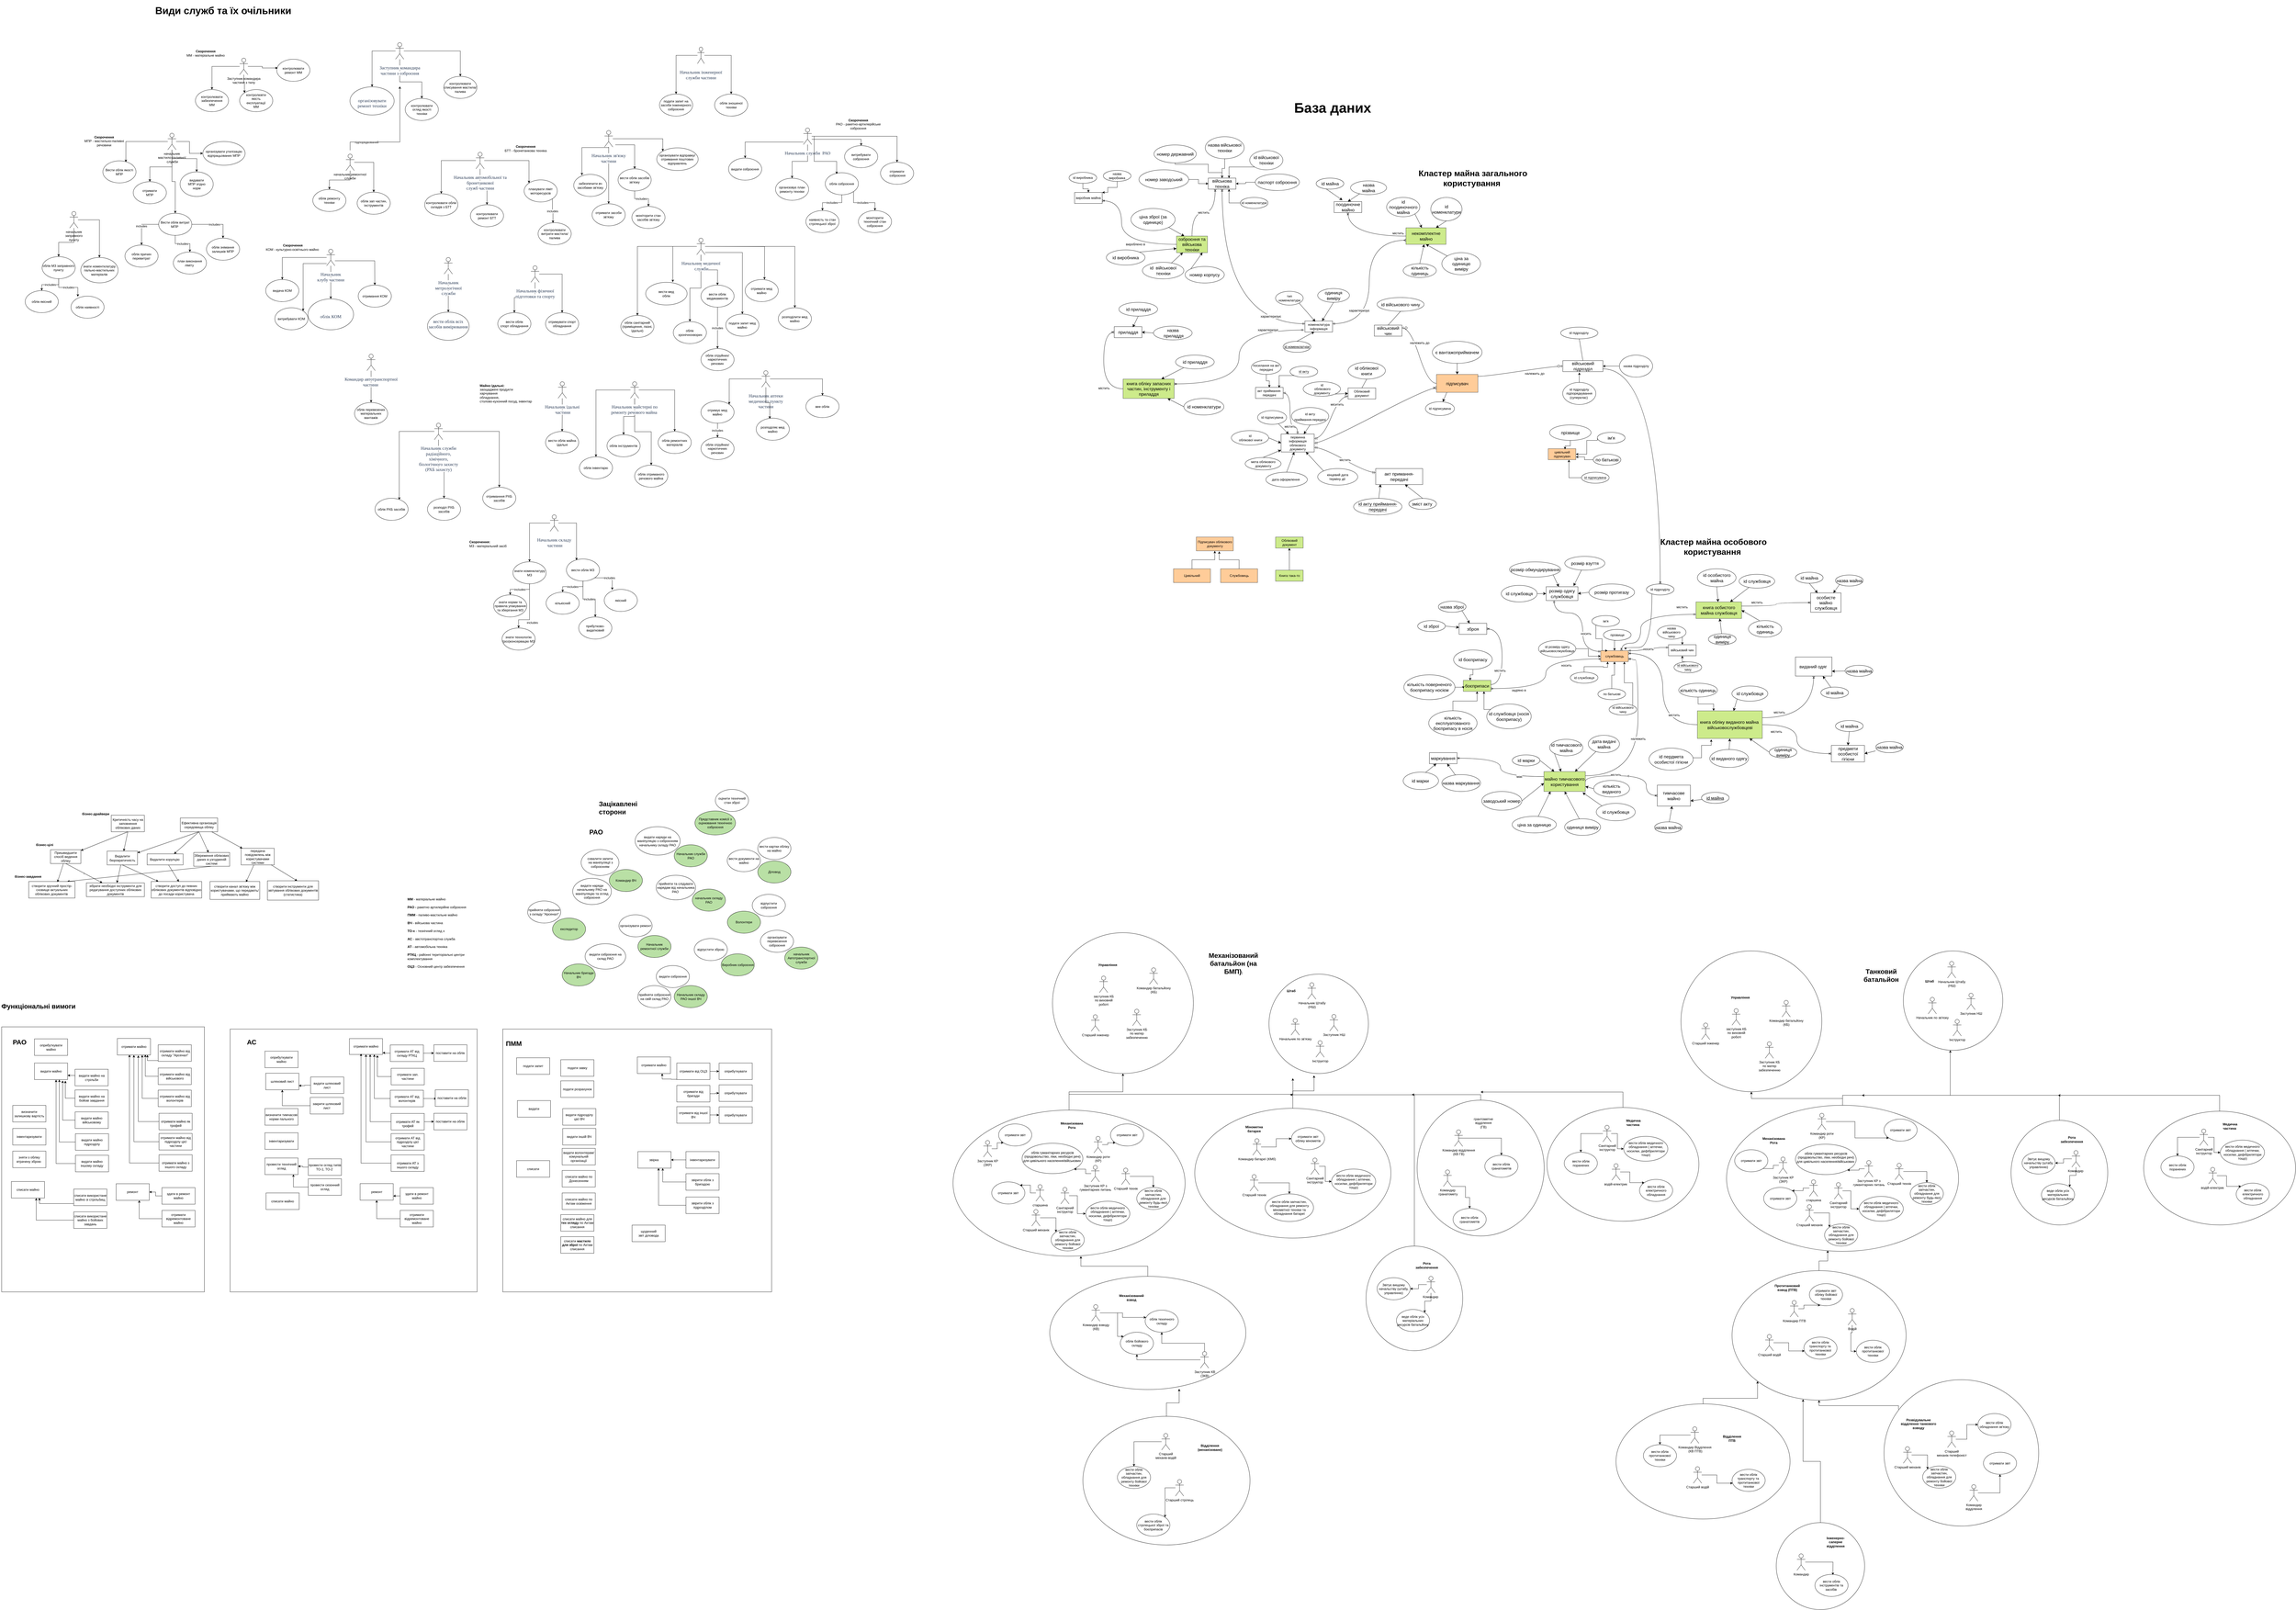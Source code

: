 <mxfile version="22.1.11" type="github">
  <diagram name="Page-1" id="J9UU2hMNTnWzp-OVLoyW">
    <mxGraphModel dx="27500" dy="13500" grid="1" gridSize="10" guides="1" tooltips="1" connect="1" arrows="1" fold="1" page="1" pageScale="1" pageWidth="850" pageHeight="1100" math="0" shadow="0">
      <root>
        <mxCell id="0" />
        <mxCell id="1" parent="0" />
        <mxCell id="4j_YHCCLpwBXAd7zZUhR-25" value="" style="rounded=0;whiteSpace=wrap;html=1;" parent="1" vertex="1">
          <mxGeometry x="-1224" y="2054" width="734" height="960" as="geometry" />
        </mxCell>
        <mxCell id="gGbYGHt1G8CyA5Gg2a37-53" value="" style="ellipse;whiteSpace=wrap;html=1;" parent="1" vertex="1">
          <mxGeometry x="3095" y="2349" width="710" height="470" as="geometry" />
        </mxCell>
        <mxCell id="gGbYGHt1G8CyA5Gg2a37-109" style="edgeStyle=orthogonalEdgeStyle;rounded=0;orthogonalLoop=1;jettySize=auto;html=1;exitX=0.5;exitY=0;exitDx=0;exitDy=0;" parent="1" source="gGbYGHt1G8CyA5Gg2a37-52" edge="1">
          <mxGeometry relative="1" as="geometry">
            <mxPoint x="6220" y="2302" as="targetPoint" />
            <Array as="points">
              <mxPoint x="6805" y="2302" />
            </Array>
          </mxGeometry>
        </mxCell>
        <mxCell id="gGbYGHt1G8CyA5Gg2a37-52" value="" style="ellipse;whiteSpace=wrap;html=1;" parent="1" vertex="1">
          <mxGeometry x="6530" y="2359.5" width="550" height="412" as="geometry" />
        </mxCell>
        <mxCell id="gGbYGHt1G8CyA5Gg2a37-51" value="" style="ellipse;whiteSpace=wrap;html=1;" parent="1" vertex="1">
          <mxGeometry x="5040" y="2937" width="630" height="469" as="geometry" />
        </mxCell>
        <mxCell id="gGbYGHt1G8CyA5Gg2a37-104" style="edgeStyle=orthogonalEdgeStyle;rounded=0;orthogonalLoop=1;jettySize=auto;html=1;exitX=0.094;exitY=0.204;exitDx=0;exitDy=0;exitPerimeter=0;" parent="1" source="gGbYGHt1G8CyA5Gg2a37-48" target="gGbYGHt1G8CyA5Gg2a37-51" edge="1">
          <mxGeometry relative="1" as="geometry">
            <Array as="points">
              <mxPoint x="5643" y="3426" />
              <mxPoint x="5355" y="3426" />
            </Array>
          </mxGeometry>
        </mxCell>
        <mxCell id="gGbYGHt1G8CyA5Gg2a37-48" value="" style="ellipse;whiteSpace=wrap;html=1;" parent="1" vertex="1">
          <mxGeometry x="5590" y="3332" width="560" height="530" as="geometry" />
        </mxCell>
        <mxCell id="gGbYGHt1G8CyA5Gg2a37-107" style="edgeStyle=orthogonalEdgeStyle;rounded=0;orthogonalLoop=1;jettySize=auto;html=1;exitX=0.5;exitY=0;exitDx=0;exitDy=0;" parent="1" source="gGbYGHt1G8CyA5Gg2a37-47" edge="1">
          <mxGeometry relative="1" as="geometry">
            <mxPoint x="5510" y="2302" as="targetPoint" />
            <Array as="points">
              <mxPoint x="6225" y="2302" />
            </Array>
          </mxGeometry>
        </mxCell>
        <mxCell id="gGbYGHt1G8CyA5Gg2a37-47" value="" style="ellipse;whiteSpace=wrap;html=1;" parent="1" vertex="1">
          <mxGeometry x="6050" y="2392.5" width="350" height="379" as="geometry" />
        </mxCell>
        <mxCell id="gGbYGHt1G8CyA5Gg2a37-46" value="" style="ellipse;whiteSpace=wrap;html=1;" parent="1" vertex="1">
          <mxGeometry x="5200" y="3849.5" width="320" height="315" as="geometry" />
        </mxCell>
        <mxCell id="gGbYGHt1G8CyA5Gg2a37-130" style="edgeStyle=orthogonalEdgeStyle;rounded=0;orthogonalLoop=1;jettySize=auto;html=1;exitX=0.5;exitY=0;exitDx=0;exitDy=0;" parent="1" source="gGbYGHt1G8CyA5Gg2a37-44" edge="1">
          <mxGeometry relative="1" as="geometry">
            <mxPoint x="3880" y="2300" as="targetPoint" />
          </mxGeometry>
        </mxCell>
        <mxCell id="gGbYGHt1G8CyA5Gg2a37-44" value="" style="ellipse;whiteSpace=wrap;html=1;" parent="1" vertex="1">
          <mxGeometry x="3900" y="2319.5" width="460" height="492" as="geometry" />
        </mxCell>
        <mxCell id="gGbYGHt1G8CyA5Gg2a37-60" style="edgeStyle=orthogonalEdgeStyle;rounded=0;orthogonalLoop=1;jettySize=auto;html=1;entryX=0;entryY=1;entryDx=0;entryDy=0;" parent="1" source="gGbYGHt1G8CyA5Gg2a37-43" target="gGbYGHt1G8CyA5Gg2a37-51" edge="1">
          <mxGeometry relative="1" as="geometry" />
        </mxCell>
        <mxCell id="gGbYGHt1G8CyA5Gg2a37-43" value="" style="ellipse;whiteSpace=wrap;html=1;" parent="1" vertex="1">
          <mxGeometry x="4620" y="3419.5" width="630" height="417" as="geometry" />
        </mxCell>
        <mxCell id="gGbYGHt1G8CyA5Gg2a37-42" value="" style="ellipse;whiteSpace=wrap;html=1;" parent="1" vertex="1">
          <mxGeometry x="2690" y="3464.5" width="605" height="466" as="geometry" />
        </mxCell>
        <mxCell id="gGbYGHt1G8CyA5Gg2a37-41" value="" style="ellipse;whiteSpace=wrap;html=1;" parent="1" vertex="1">
          <mxGeometry x="2570" y="2957.5" width="710" height="410" as="geometry" />
        </mxCell>
        <mxCell id="gGbYGHt1G8CyA5Gg2a37-54" style="edgeStyle=orthogonalEdgeStyle;rounded=0;orthogonalLoop=1;jettySize=auto;html=1;" parent="1" source="gGbYGHt1G8CyA5Gg2a37-38" target="gGbYGHt1G8CyA5Gg2a37-34" edge="1">
          <mxGeometry relative="1" as="geometry" />
        </mxCell>
        <mxCell id="gGbYGHt1G8CyA5Gg2a37-128" style="edgeStyle=orthogonalEdgeStyle;rounded=0;orthogonalLoop=1;jettySize=auto;html=1;exitX=0.5;exitY=0;exitDx=0;exitDy=0;" parent="1" source="gGbYGHt1G8CyA5Gg2a37-38" edge="1">
          <mxGeometry relative="1" as="geometry">
            <mxPoint x="3450.0" y="2240" as="targetPoint" />
          </mxGeometry>
        </mxCell>
        <mxCell id="gGbYGHt1G8CyA5Gg2a37-38" value="" style="ellipse;whiteSpace=wrap;html=1;" parent="1" vertex="1">
          <mxGeometry x="2220" y="2355.5" width="840" height="529" as="geometry" />
        </mxCell>
        <mxCell id="gGbYGHt1G8CyA5Gg2a37-35" value="" style="ellipse;whiteSpace=wrap;html=1;aspect=fixed;" parent="1" vertex="1">
          <mxGeometry x="3363.75" y="1863" width="360" height="360" as="geometry" />
        </mxCell>
        <mxCell id="gGbYGHt1G8CyA5Gg2a37-34" value="" style="ellipse;whiteSpace=wrap;html=1;aspect=fixed;" parent="1" vertex="1">
          <mxGeometry x="2580" y="1713" width="510" height="510" as="geometry" />
        </mxCell>
        <mxCell id="-895iV7O0eAqNIdXnYbH-91" value="І" style="rounded=0;orthogonalLoop=1;jettySize=auto;html=1;exitX=0.5;exitY=1;exitDx=0;exitDy=0;" parent="1" source="-895iV7O0eAqNIdXnYbH-62" target="-895iV7O0eAqNIdXnYbH-79" edge="1">
          <mxGeometry relative="1" as="geometry" />
        </mxCell>
        <mxCell id="-895iV7O0eAqNIdXnYbH-62" value="Пришвидшити спосіб ведення обліку" style="html=1;whiteSpace=wrap;" parent="1" vertex="1">
          <mxGeometry x="-1047.25" y="1412.5" width="110" height="50" as="geometry" />
        </mxCell>
        <mxCell id="-895iV7O0eAqNIdXnYbH-90" style="rounded=0;orthogonalLoop=1;jettySize=auto;html=1;entryX=0.548;entryY=0.011;entryDx=0;entryDy=0;entryPerimeter=0;" parent="1" source="-895iV7O0eAqNIdXnYbH-63" target="-895iV7O0eAqNIdXnYbH-77" edge="1">
          <mxGeometry relative="1" as="geometry" />
        </mxCell>
        <mxCell id="-895iV7O0eAqNIdXnYbH-63" value="Видалити корупцію&amp;nbsp;" style="html=1;whiteSpace=wrap;" parent="1" vertex="1">
          <mxGeometry x="-697.25" y="1427.5" width="130" height="40" as="geometry" />
        </mxCell>
        <mxCell id="-895iV7O0eAqNIdXnYbH-72" style="rounded=0;orthogonalLoop=1;jettySize=auto;html=1;exitX=0.5;exitY=1;exitDx=0;exitDy=0;" parent="1" source="-895iV7O0eAqNIdXnYbH-67" target="-895iV7O0eAqNIdXnYbH-62" edge="1">
          <mxGeometry relative="1" as="geometry" />
        </mxCell>
        <mxCell id="-895iV7O0eAqNIdXnYbH-73" style="rounded=0;orthogonalLoop=1;jettySize=auto;html=1;exitX=0.5;exitY=1;exitDx=0;exitDy=0;" parent="1" source="-895iV7O0eAqNIdXnYbH-67" target="-895iV7O0eAqNIdXnYbH-69" edge="1">
          <mxGeometry relative="1" as="geometry" />
        </mxCell>
        <mxCell id="-895iV7O0eAqNIdXnYbH-67" value="Критичність часу на заповнення облікових даних" style="html=1;whiteSpace=wrap;" parent="1" vertex="1">
          <mxGeometry x="-827.25" y="1287.5" width="120" height="60" as="geometry" />
        </mxCell>
        <mxCell id="-895iV7O0eAqNIdXnYbH-74" style="rounded=0;orthogonalLoop=1;jettySize=auto;html=1;exitX=0.5;exitY=1;exitDx=0;exitDy=0;" parent="1" source="-895iV7O0eAqNIdXnYbH-68" target="-895iV7O0eAqNIdXnYbH-69" edge="1">
          <mxGeometry relative="1" as="geometry" />
        </mxCell>
        <mxCell id="-895iV7O0eAqNIdXnYbH-75" style="rounded=0;orthogonalLoop=1;jettySize=auto;html=1;entryX=0.75;entryY=0;entryDx=0;entryDy=0;exitX=0.5;exitY=1;exitDx=0;exitDy=0;" parent="1" source="-895iV7O0eAqNIdXnYbH-68" target="-895iV7O0eAqNIdXnYbH-63" edge="1">
          <mxGeometry relative="1" as="geometry" />
        </mxCell>
        <mxCell id="-895iV7O0eAqNIdXnYbH-76" style="rounded=0;orthogonalLoop=1;jettySize=auto;html=1;exitX=0.5;exitY=1;exitDx=0;exitDy=0;" parent="1" source="-895iV7O0eAqNIdXnYbH-68" target="-895iV7O0eAqNIdXnYbH-70" edge="1">
          <mxGeometry relative="1" as="geometry" />
        </mxCell>
        <mxCell id="-895iV7O0eAqNIdXnYbH-78" style="rounded=0;orthogonalLoop=1;jettySize=auto;html=1;" parent="1" source="-895iV7O0eAqNIdXnYbH-68" target="-895iV7O0eAqNIdXnYbH-71" edge="1">
          <mxGeometry relative="1" as="geometry" />
        </mxCell>
        <mxCell id="-895iV7O0eAqNIdXnYbH-68" value="Ефективна організація середовища обліку" style="html=1;whiteSpace=wrap;" parent="1" vertex="1">
          <mxGeometry x="-577.25" y="1297.5" width="135" height="50" as="geometry" />
        </mxCell>
        <mxCell id="-895iV7O0eAqNIdXnYbH-89" style="rounded=0;orthogonalLoop=1;jettySize=auto;html=1;exitX=0.5;exitY=1;exitDx=0;exitDy=0;" parent="1" source="-895iV7O0eAqNIdXnYbH-69" target="-895iV7O0eAqNIdXnYbH-77" edge="1">
          <mxGeometry relative="1" as="geometry" />
        </mxCell>
        <mxCell id="-895iV7O0eAqNIdXnYbH-92" style="rounded=0;orthogonalLoop=1;jettySize=auto;html=1;" parent="1" source="-895iV7O0eAqNIdXnYbH-69" target="-895iV7O0eAqNIdXnYbH-79" edge="1">
          <mxGeometry relative="1" as="geometry" />
        </mxCell>
        <mxCell id="-895iV7O0eAqNIdXnYbH-69" value="Видалити бюрократичність" style="html=1;whiteSpace=wrap;" parent="1" vertex="1">
          <mxGeometry x="-842.25" y="1417.5" width="110" height="50" as="geometry" />
        </mxCell>
        <mxCell id="-895iV7O0eAqNIdXnYbH-87" style="rounded=0;orthogonalLoop=1;jettySize=auto;html=1;exitX=0.5;exitY=1;exitDx=0;exitDy=0;" parent="1" source="-895iV7O0eAqNIdXnYbH-70" edge="1">
          <mxGeometry relative="1" as="geometry">
            <mxPoint x="-904.38" y="1472.5" as="sourcePoint" />
            <mxPoint x="-986.88" y="1527.5" as="targetPoint" />
          </mxGeometry>
        </mxCell>
        <mxCell id="-895iV7O0eAqNIdXnYbH-70" value="Збереження облікових даних в узгодженій системі" style="html=1;whiteSpace=wrap;" parent="1" vertex="1">
          <mxGeometry x="-528.75" y="1422.5" width="130" height="50" as="geometry" />
        </mxCell>
        <mxCell id="-895iV7O0eAqNIdXnYbH-71" value="передача повідомлень між користувачами системи" style="html=1;whiteSpace=wrap;" parent="1" vertex="1">
          <mxGeometry x="-357.25" y="1407.5" width="120" height="60" as="geometry" />
        </mxCell>
        <mxCell id="-895iV7O0eAqNIdXnYbH-77" value="створити доступ до певних облікових документів відповідно до посади користувача" style="html=1;whiteSpace=wrap;" parent="1" vertex="1">
          <mxGeometry x="-682.75" y="1527.5" width="183" height="60" as="geometry" />
        </mxCell>
        <mxCell id="-895iV7O0eAqNIdXnYbH-79" value="зібрати необхідні інструменти для редагування доступних облікових документів" style="html=1;whiteSpace=wrap;" parent="1" vertex="1">
          <mxGeometry x="-917.25" y="1532.5" width="210" height="50" as="geometry" />
        </mxCell>
        <mxCell id="-895iV7O0eAqNIdXnYbH-80" value="створити зручний простір-сховище актуальних облікових документів&amp;nbsp;" style="html=1;whiteSpace=wrap;" parent="1" vertex="1">
          <mxGeometry x="-1126" y="1527.5" width="167.5" height="60" as="geometry" />
        </mxCell>
        <mxCell id="-895iV7O0eAqNIdXnYbH-81" value="створити канал зв&#39;язку між користувачами, що передають/приймають майно" style="html=1;whiteSpace=wrap;" parent="1" vertex="1">
          <mxGeometry x="-469.75" y="1527.5" width="180" height="65" as="geometry" />
        </mxCell>
        <mxCell id="-895iV7O0eAqNIdXnYbH-82" style="rounded=0;orthogonalLoop=1;jettySize=auto;html=1;entryX=0.724;entryY=0.033;entryDx=0;entryDy=0;entryPerimeter=0;" parent="1" source="-895iV7O0eAqNIdXnYbH-71" target="-895iV7O0eAqNIdXnYbH-81" edge="1">
          <mxGeometry relative="1" as="geometry" />
        </mxCell>
        <mxCell id="-895iV7O0eAqNIdXnYbH-84" value="створити інструменти для звітування облікових документів (статистика)" style="html=1;whiteSpace=wrap;" parent="1" vertex="1">
          <mxGeometry x="-261.88" y="1525" width="185" height="70" as="geometry" />
        </mxCell>
        <mxCell id="-895iV7O0eAqNIdXnYbH-86" style="rounded=0;orthogonalLoop=1;jettySize=auto;html=1;entryX=0.583;entryY=0.004;entryDx=0;entryDy=0;entryPerimeter=0;" parent="1" source="-895iV7O0eAqNIdXnYbH-71" target="-895iV7O0eAqNIdXnYbH-84" edge="1">
          <mxGeometry relative="1" as="geometry" />
        </mxCell>
        <mxCell id="-895iV7O0eAqNIdXnYbH-88" style="rounded=0;orthogonalLoop=1;jettySize=auto;html=1;entryX=0.62;entryY=0.037;entryDx=0;entryDy=0;entryPerimeter=0;" parent="1" source="-895iV7O0eAqNIdXnYbH-62" target="-895iV7O0eAqNIdXnYbH-80" edge="1">
          <mxGeometry relative="1" as="geometry" />
        </mxCell>
        <mxCell id="-895iV7O0eAqNIdXnYbH-93" value="бізнес-драйвери" style="text;align=center;fontStyle=1;verticalAlign=middle;spacingLeft=3;spacingRight=3;strokeColor=none;rotatable=0;points=[[0,0.5],[1,0.5]];portConstraint=eastwest;html=1;" parent="1" vertex="1">
          <mxGeometry x="-924.38" y="1269.5" width="80" height="26" as="geometry" />
        </mxCell>
        <mxCell id="-895iV7O0eAqNIdXnYbH-94" value="бізнес-цілі" style="text;align=center;fontStyle=1;verticalAlign=middle;spacingLeft=3;spacingRight=3;strokeColor=none;rotatable=0;points=[[0,0.5],[1,0.5]];portConstraint=eastwest;html=1;" parent="1" vertex="1">
          <mxGeometry x="-1109.38" y="1381.5" width="80" height="26" as="geometry" />
        </mxCell>
        <mxCell id="-895iV7O0eAqNIdXnYbH-95" value="бізнес-завдання" style="text;align=center;fontStyle=1;verticalAlign=middle;spacingLeft=3;spacingRight=3;strokeColor=none;rotatable=0;points=[[0,0.5],[1,0.5]];portConstraint=eastwest;html=1;" parent="1" vertex="1">
          <mxGeometry x="-1169.38" y="1496.5" width="80" height="26" as="geometry" />
        </mxCell>
        <mxCell id="9HAyfnWmdtINX-8KZ9jP-1" value="Командир батальйону &lt;br&gt;(КБ)" style="shape=umlActor;verticalLabelPosition=bottom;verticalAlign=top;html=1;outlineConnect=0;" parent="1" vertex="1">
          <mxGeometry x="2931" y="1840" width="30" height="60" as="geometry" />
        </mxCell>
        <mxCell id="9HAyfnWmdtINX-8KZ9jP-2" value="заступник КБ &lt;br&gt;по виховній &lt;br&gt;роботі" style="shape=umlActor;verticalLabelPosition=bottom;verticalAlign=top;html=1;outlineConnect=0;" parent="1" vertex="1">
          <mxGeometry x="2750" y="1870" width="30" height="60" as="geometry" />
        </mxCell>
        <mxCell id="9HAyfnWmdtINX-8KZ9jP-3" value="Заступник КБ &lt;br&gt;по матер &lt;br&gt;забезпеченню" style="shape=umlActor;verticalLabelPosition=bottom;verticalAlign=top;html=1;outlineConnect=0;" parent="1" vertex="1">
          <mxGeometry x="2870" y="1990" width="30" height="60" as="geometry" />
        </mxCell>
        <mxCell id="9HAyfnWmdtINX-8KZ9jP-5" value="Начальник Штабу &lt;br&gt;(НШ)" style="shape=umlActor;verticalLabelPosition=bottom;verticalAlign=top;html=1;outlineConnect=0;" parent="1" vertex="1">
          <mxGeometry x="3503.75" y="1894" width="30" height="60" as="geometry" />
        </mxCell>
        <mxCell id="9HAyfnWmdtINX-8KZ9jP-6" value="Заступник НШ" style="shape=umlActor;verticalLabelPosition=bottom;verticalAlign=top;html=1;outlineConnect=0;" parent="1" vertex="1">
          <mxGeometry x="3583.75" y="2009" width="30" height="60" as="geometry" />
        </mxCell>
        <mxCell id="9HAyfnWmdtINX-8KZ9jP-7" value="Начальник по зв&#39;язку" style="shape=umlActor;verticalLabelPosition=bottom;verticalAlign=top;html=1;outlineConnect=0;" parent="1" vertex="1">
          <mxGeometry x="3443.75" y="2024" width="30" height="60" as="geometry" />
        </mxCell>
        <mxCell id="9HAyfnWmdtINX-8KZ9jP-10" value="&lt;b&gt;Управління&lt;/b&gt;" style="text;html=1;strokeColor=none;fillColor=none;align=center;verticalAlign=middle;whiteSpace=wrap;rounded=0;" parent="1" vertex="1">
          <mxGeometry x="2750" y="1815" width="60" height="30" as="geometry" />
        </mxCell>
        <mxCell id="9HAyfnWmdtINX-8KZ9jP-11" value="&lt;b&gt;Штаб&lt;/b&gt;" style="text;html=1;strokeColor=none;fillColor=none;align=center;verticalAlign=middle;whiteSpace=wrap;rounded=0;" parent="1" vertex="1">
          <mxGeometry x="3413.75" y="1909" width="60" height="30" as="geometry" />
        </mxCell>
        <mxCell id="9HAyfnWmdtINX-8KZ9jP-12" value="Старший інженер" style="shape=umlActor;verticalLabelPosition=bottom;verticalAlign=top;html=1;outlineConnect=0;" parent="1" vertex="1">
          <mxGeometry x="2720" y="2010" width="30" height="60" as="geometry" />
        </mxCell>
        <mxCell id="9HAyfnWmdtINX-8KZ9jP-13" value="Інструктор" style="shape=umlActor;verticalLabelPosition=bottom;verticalAlign=top;html=1;outlineConnect=0;" parent="1" vertex="1">
          <mxGeometry x="3533.75" y="2104" width="30" height="60" as="geometry" />
        </mxCell>
        <mxCell id="9HAyfnWmdtINX-8KZ9jP-14" value="Механізована&lt;br&gt;Рота" style="text;html=1;strokeColor=none;fillColor=none;align=center;verticalAlign=middle;whiteSpace=wrap;rounded=0;fontStyle=1" parent="1" vertex="1">
          <mxGeometry x="2620" y="2395.5" width="60" height="30" as="geometry" />
        </mxCell>
        <mxCell id="9HAyfnWmdtINX-8KZ9jP-44" style="edgeStyle=orthogonalEdgeStyle;rounded=0;orthogonalLoop=1;jettySize=auto;html=1;entryX=0;entryY=1;entryDx=0;entryDy=0;" parent="1" source="9HAyfnWmdtINX-8KZ9jP-15" target="9HAyfnWmdtINX-8KZ9jP-36" edge="1">
          <mxGeometry relative="1" as="geometry" />
        </mxCell>
        <mxCell id="9HAyfnWmdtINX-8KZ9jP-15" value="Командир роти &lt;br&gt;(КР)" style="shape=umlActor;verticalLabelPosition=bottom;verticalAlign=top;html=1;outlineConnect=0;" parent="1" vertex="1">
          <mxGeometry x="2730" y="2450.5" width="30" height="60" as="geometry" />
        </mxCell>
        <mxCell id="9HAyfnWmdtINX-8KZ9jP-45" style="edgeStyle=orthogonalEdgeStyle;rounded=0;orthogonalLoop=1;jettySize=auto;html=1;entryX=0;entryY=1;entryDx=0;entryDy=0;" parent="1" source="9HAyfnWmdtINX-8KZ9jP-16" target="9HAyfnWmdtINX-8KZ9jP-35" edge="1">
          <mxGeometry relative="1" as="geometry" />
        </mxCell>
        <mxCell id="9HAyfnWmdtINX-8KZ9jP-16" value="Заступник КР&lt;br&gt;(ЗКР)" style="shape=umlActor;verticalLabelPosition=bottom;verticalAlign=top;html=1;outlineConnect=0;" parent="1" vertex="1">
          <mxGeometry x="2330" y="2465.5" width="30" height="60" as="geometry" />
        </mxCell>
        <mxCell id="9HAyfnWmdtINX-8KZ9jP-46" style="edgeStyle=orthogonalEdgeStyle;rounded=0;orthogonalLoop=1;jettySize=auto;html=1;entryX=1;entryY=0;entryDx=0;entryDy=0;" parent="1" source="9HAyfnWmdtINX-8KZ9jP-19" target="9HAyfnWmdtINX-8KZ9jP-33" edge="1">
          <mxGeometry relative="1" as="geometry" />
        </mxCell>
        <mxCell id="9HAyfnWmdtINX-8KZ9jP-19" value="старшина" style="shape=umlActor;verticalLabelPosition=bottom;verticalAlign=top;html=1;outlineConnect=0;" parent="1" vertex="1">
          <mxGeometry x="2520" y="2625.5" width="30" height="60" as="geometry" />
        </mxCell>
        <mxCell id="9HAyfnWmdtINX-8KZ9jP-43" style="edgeStyle=orthogonalEdgeStyle;rounded=0;orthogonalLoop=1;jettySize=auto;html=1;entryX=0.5;entryY=0;entryDx=0;entryDy=0;" parent="1" source="9HAyfnWmdtINX-8KZ9jP-20" target="9HAyfnWmdtINX-8KZ9jP-38" edge="1">
          <mxGeometry relative="1" as="geometry" />
        </mxCell>
        <mxCell id="9HAyfnWmdtINX-8KZ9jP-20" value="Старший технік" style="shape=umlActor;verticalLabelPosition=bottom;verticalAlign=top;html=1;outlineConnect=0;" parent="1" vertex="1">
          <mxGeometry x="2830" y="2565.5" width="30" height="60" as="geometry" />
        </mxCell>
        <mxCell id="9HAyfnWmdtINX-8KZ9jP-40" style="edgeStyle=orthogonalEdgeStyle;rounded=0;orthogonalLoop=1;jettySize=auto;html=1;" parent="1" source="9HAyfnWmdtINX-8KZ9jP-21" target="9HAyfnWmdtINX-8KZ9jP-39" edge="1">
          <mxGeometry relative="1" as="geometry" />
        </mxCell>
        <mxCell id="9HAyfnWmdtINX-8KZ9jP-21" value="Санітарний &lt;br&gt;інструктор" style="shape=umlActor;verticalLabelPosition=bottom;verticalAlign=top;html=1;outlineConnect=0;" parent="1" vertex="1">
          <mxGeometry x="2610" y="2635.5" width="30" height="60" as="geometry" />
        </mxCell>
        <mxCell id="9HAyfnWmdtINX-8KZ9jP-42" style="edgeStyle=orthogonalEdgeStyle;rounded=0;orthogonalLoop=1;jettySize=auto;html=1;entryX=0;entryY=0;entryDx=0;entryDy=0;" parent="1" source="9HAyfnWmdtINX-8KZ9jP-22" target="9HAyfnWmdtINX-8KZ9jP-37" edge="1">
          <mxGeometry relative="1" as="geometry" />
        </mxCell>
        <mxCell id="9HAyfnWmdtINX-8KZ9jP-22" value="Старший механік" style="shape=umlActor;verticalLabelPosition=bottom;verticalAlign=top;html=1;outlineConnect=0;" parent="1" vertex="1">
          <mxGeometry x="2505" y="2715.5" width="30" height="60" as="geometry" />
        </mxCell>
        <mxCell id="9HAyfnWmdtINX-8KZ9jP-41" style="edgeStyle=orthogonalEdgeStyle;rounded=0;orthogonalLoop=1;jettySize=auto;html=1;entryX=1;entryY=1;entryDx=0;entryDy=0;" parent="1" source="9HAyfnWmdtINX-8KZ9jP-31" target="9HAyfnWmdtINX-8KZ9jP-32" edge="1">
          <mxGeometry relative="1" as="geometry" />
        </mxCell>
        <mxCell id="9HAyfnWmdtINX-8KZ9jP-31" value="Заступник КР з &lt;br&gt;гуманітарних питань" style="shape=umlActor;verticalLabelPosition=bottom;verticalAlign=top;html=1;outlineConnect=0;" parent="1" vertex="1">
          <mxGeometry x="2720" y="2555.5" width="30" height="60" as="geometry" />
        </mxCell>
        <mxCell id="9HAyfnWmdtINX-8KZ9jP-32" value="&#xa;&lt;span style=&quot;color: rgb(0, 0, 0); font-family: Helvetica; font-size: 12px; font-style: normal; font-variant-ligatures: normal; font-variant-caps: normal; font-weight: 400; letter-spacing: normal; orphans: 2; text-align: center; text-indent: 0px; text-transform: none; widows: 2; word-spacing: 0px; -webkit-text-stroke-width: 0px; background-color: rgb(251, 251, 251); text-decoration-thickness: initial; text-decoration-style: initial; text-decoration-color: initial; float: none; display: inline !important;&quot;&gt;облік гуманітарних ресурсів (продовольство, ліки, необхідні речі) для цивільного населення/військових&amp;nbsp;&lt;/span&gt;&#xa;&#xa;" style="ellipse;whiteSpace=wrap;html=1;" parent="1" vertex="1">
          <mxGeometry x="2470" y="2475.5" width="220" height="110" as="geometry" />
        </mxCell>
        <mxCell id="9HAyfnWmdtINX-8KZ9jP-33" value="отримати звіт" style="ellipse;whiteSpace=wrap;html=1;" parent="1" vertex="1">
          <mxGeometry x="2360" y="2615.5" width="120" height="80" as="geometry" />
        </mxCell>
        <mxCell id="9HAyfnWmdtINX-8KZ9jP-35" value="отримати звіт" style="ellipse;whiteSpace=wrap;html=1;" parent="1" vertex="1">
          <mxGeometry x="2385" y="2405.5" width="120" height="80" as="geometry" />
        </mxCell>
        <mxCell id="9HAyfnWmdtINX-8KZ9jP-36" value="отримати звіт" style="ellipse;whiteSpace=wrap;html=1;" parent="1" vertex="1">
          <mxGeometry x="2790" y="2405.5" width="120" height="80" as="geometry" />
        </mxCell>
        <mxCell id="9HAyfnWmdtINX-8KZ9jP-37" value="вести облік запчастин, обладнання для ремонту бойової техніки" style="ellipse;whiteSpace=wrap;html=1;" parent="1" vertex="1">
          <mxGeometry x="2575" y="2785.5" width="120" height="80" as="geometry" />
        </mxCell>
        <mxCell id="9HAyfnWmdtINX-8KZ9jP-38" value="вести облік запчастин, обладнання для ремонту будь-якої техніки" style="ellipse;whiteSpace=wrap;html=1;" parent="1" vertex="1">
          <mxGeometry x="2885" y="2635.5" width="120" height="80" as="geometry" />
        </mxCell>
        <mxCell id="9HAyfnWmdtINX-8KZ9jP-39" value="вести облік медичного обладнання ( аптечки, носилки, дефібрилятори тощо)" style="ellipse;whiteSpace=wrap;html=1;" parent="1" vertex="1">
          <mxGeometry x="2700" y="2685.5" width="160" height="90" as="geometry" />
        </mxCell>
        <mxCell id="9HAyfnWmdtINX-8KZ9jP-47" value="&lt;b&gt;Механізований взвод&lt;/b&gt;" style="text;html=1;strokeColor=none;fillColor=none;align=center;verticalAlign=middle;whiteSpace=wrap;rounded=0;" parent="1" vertex="1">
          <mxGeometry x="2835.5" y="3020" width="60" height="30" as="geometry" />
        </mxCell>
        <mxCell id="9HAyfnWmdtINX-8KZ9jP-48" value="Командир взводу &lt;br&gt;(КВ)" style="shape=umlActor;verticalLabelPosition=bottom;verticalAlign=top;html=1;outlineConnect=0;" parent="1" vertex="1">
          <mxGeometry x="2721.5" y="3060" width="30" height="60" as="geometry" />
        </mxCell>
        <mxCell id="9HAyfnWmdtINX-8KZ9jP-49" value="облік технічного складу" style="ellipse;whiteSpace=wrap;html=1;" parent="1" vertex="1">
          <mxGeometry x="2915.5" y="3080" width="120" height="80" as="geometry" />
        </mxCell>
        <mxCell id="9HAyfnWmdtINX-8KZ9jP-50" value="облік бойового складу" style="ellipse;whiteSpace=wrap;html=1;" parent="1" vertex="1">
          <mxGeometry x="2825.5" y="3160" width="120" height="80" as="geometry" />
        </mxCell>
        <mxCell id="9HAyfnWmdtINX-8KZ9jP-51" style="edgeStyle=orthogonalEdgeStyle;rounded=0;orthogonalLoop=1;jettySize=auto;html=1;entryX=0.03;entryY=0.328;entryDx=0;entryDy=0;entryPerimeter=0;" parent="1" source="9HAyfnWmdtINX-8KZ9jP-48" target="9HAyfnWmdtINX-8KZ9jP-49" edge="1">
          <mxGeometry relative="1" as="geometry" />
        </mxCell>
        <mxCell id="9HAyfnWmdtINX-8KZ9jP-52" style="edgeStyle=orthogonalEdgeStyle;rounded=0;orthogonalLoop=1;jettySize=auto;html=1;entryX=0.1;entryY=0.19;entryDx=0;entryDy=0;entryPerimeter=0;" parent="1" source="9HAyfnWmdtINX-8KZ9jP-48" target="9HAyfnWmdtINX-8KZ9jP-50" edge="1">
          <mxGeometry relative="1" as="geometry">
            <Array as="points">
              <mxPoint x="2815.5" y="3090" />
              <mxPoint x="2815.5" y="3175" />
            </Array>
          </mxGeometry>
        </mxCell>
        <mxCell id="9HAyfnWmdtINX-8KZ9jP-54" style="edgeStyle=orthogonalEdgeStyle;rounded=0;orthogonalLoop=1;jettySize=auto;html=1;" parent="1" source="9HAyfnWmdtINX-8KZ9jP-53" target="9HAyfnWmdtINX-8KZ9jP-49" edge="1">
          <mxGeometry relative="1" as="geometry">
            <Array as="points">
              <mxPoint x="3130.5" y="3200" />
              <mxPoint x="2975.5" y="3200" />
            </Array>
          </mxGeometry>
        </mxCell>
        <mxCell id="9HAyfnWmdtINX-8KZ9jP-55" style="edgeStyle=orthogonalEdgeStyle;rounded=0;orthogonalLoop=1;jettySize=auto;html=1;" parent="1" source="9HAyfnWmdtINX-8KZ9jP-53" target="9HAyfnWmdtINX-8KZ9jP-50" edge="1">
          <mxGeometry relative="1" as="geometry">
            <Array as="points">
              <mxPoint x="2885.5" y="3260" />
            </Array>
          </mxGeometry>
        </mxCell>
        <mxCell id="9HAyfnWmdtINX-8KZ9jP-53" value="Заступник КВ&lt;br&gt;(ЗКВ)" style="shape=umlActor;verticalLabelPosition=bottom;verticalAlign=top;html=1;outlineConnect=0;" parent="1" vertex="1">
          <mxGeometry x="3115.5" y="3230" width="30" height="60" as="geometry" />
        </mxCell>
        <mxCell id="9HAyfnWmdtINX-8KZ9jP-56" value="&lt;b&gt;Відділення (механізоване)&lt;/b&gt;" style="text;html=1;strokeColor=none;fillColor=none;align=center;verticalAlign=middle;whiteSpace=wrap;rounded=0;" parent="1" vertex="1">
          <mxGeometry x="3120" y="3562.5" width="60" height="30" as="geometry" />
        </mxCell>
        <mxCell id="9HAyfnWmdtINX-8KZ9jP-60" style="edgeStyle=orthogonalEdgeStyle;rounded=0;orthogonalLoop=1;jettySize=auto;html=1;" parent="1" source="9HAyfnWmdtINX-8KZ9jP-57" target="9HAyfnWmdtINX-8KZ9jP-59" edge="1">
          <mxGeometry relative="1" as="geometry" />
        </mxCell>
        <mxCell id="9HAyfnWmdtINX-8KZ9jP-57" value="Старший &lt;br&gt;механік-водій" style="shape=umlActor;verticalLabelPosition=bottom;verticalAlign=top;html=1;outlineConnect=0;" parent="1" vertex="1">
          <mxGeometry x="2975" y="3526.5" width="30" height="60" as="geometry" />
        </mxCell>
        <mxCell id="9HAyfnWmdtINX-8KZ9jP-59" value="вести облік запчастин, обладнання для ремонту бойової техніки" style="ellipse;whiteSpace=wrap;html=1;" parent="1" vertex="1">
          <mxGeometry x="2815" y="3646" width="120" height="80" as="geometry" />
        </mxCell>
        <mxCell id="9HAyfnWmdtINX-8KZ9jP-66" style="edgeStyle=orthogonalEdgeStyle;rounded=0;orthogonalLoop=1;jettySize=auto;html=1;entryX=1;entryY=0;entryDx=0;entryDy=0;" parent="1" source="9HAyfnWmdtINX-8KZ9jP-64" target="9HAyfnWmdtINX-8KZ9jP-65" edge="1">
          <mxGeometry relative="1" as="geometry" />
        </mxCell>
        <mxCell id="9HAyfnWmdtINX-8KZ9jP-64" value="Старший стрілець" style="shape=umlActor;verticalLabelPosition=bottom;verticalAlign=top;html=1;outlineConnect=0;" parent="1" vertex="1">
          <mxGeometry x="3025" y="3693.5" width="30" height="60" as="geometry" />
        </mxCell>
        <mxCell id="9HAyfnWmdtINX-8KZ9jP-65" value="вести облік стрілецької зброї та боєприпасів" style="ellipse;whiteSpace=wrap;html=1;" parent="1" vertex="1">
          <mxGeometry x="2885" y="3818.5" width="120" height="80" as="geometry" />
        </mxCell>
        <mxCell id="9HAyfnWmdtINX-8KZ9jP-70" style="edgeStyle=orthogonalEdgeStyle;rounded=0;orthogonalLoop=1;jettySize=auto;html=1;entryX=0;entryY=0.5;entryDx=0;entryDy=0;" parent="1" source="9HAyfnWmdtINX-8KZ9jP-67" target="9HAyfnWmdtINX-8KZ9jP-69" edge="1">
          <mxGeometry relative="1" as="geometry" />
        </mxCell>
        <mxCell id="9HAyfnWmdtINX-8KZ9jP-67" value="Командир батареї (КМб)" style="shape=umlActor;verticalLabelPosition=bottom;verticalAlign=top;html=1;outlineConnect=0;" parent="1" vertex="1">
          <mxGeometry x="3305" y="2459" width="30" height="60" as="geometry" />
        </mxCell>
        <mxCell id="9HAyfnWmdtINX-8KZ9jP-68" value="&lt;b&gt;Мінометна батарея&lt;/b&gt;" style="text;html=1;strokeColor=none;fillColor=none;align=center;verticalAlign=middle;whiteSpace=wrap;rounded=0;" parent="1" vertex="1">
          <mxGeometry x="3280" y="2409" width="60" height="30" as="geometry" />
        </mxCell>
        <mxCell id="9HAyfnWmdtINX-8KZ9jP-69" value="отримати звіт &lt;br&gt;обліку мінометів" style="ellipse;whiteSpace=wrap;html=1;" parent="1" vertex="1">
          <mxGeometry x="3445" y="2419" width="120" height="80" as="geometry" />
        </mxCell>
        <mxCell id="9HAyfnWmdtINX-8KZ9jP-71" style="edgeStyle=orthogonalEdgeStyle;rounded=0;orthogonalLoop=1;jettySize=auto;html=1;entryX=0.5;entryY=0;entryDx=0;entryDy=0;" parent="1" source="9HAyfnWmdtINX-8KZ9jP-72" target="9HAyfnWmdtINX-8KZ9jP-73" edge="1">
          <mxGeometry relative="1" as="geometry" />
        </mxCell>
        <mxCell id="9HAyfnWmdtINX-8KZ9jP-72" value="Старший технік" style="shape=umlActor;verticalLabelPosition=bottom;verticalAlign=top;html=1;outlineConnect=0;" parent="1" vertex="1">
          <mxGeometry x="3295" y="2589" width="30" height="60" as="geometry" />
        </mxCell>
        <mxCell id="9HAyfnWmdtINX-8KZ9jP-73" value="вести облік запчастин, обладнання для ремонту мінометної техніки та обладнання батареї" style="ellipse;whiteSpace=wrap;html=1;" parent="1" vertex="1">
          <mxGeometry x="3350" y="2659" width="175" height="100" as="geometry" />
        </mxCell>
        <mxCell id="9HAyfnWmdtINX-8KZ9jP-74" style="edgeStyle=orthogonalEdgeStyle;rounded=0;orthogonalLoop=1;jettySize=auto;html=1;" parent="1" source="9HAyfnWmdtINX-8KZ9jP-75" target="9HAyfnWmdtINX-8KZ9jP-76" edge="1">
          <mxGeometry relative="1" as="geometry" />
        </mxCell>
        <mxCell id="9HAyfnWmdtINX-8KZ9jP-75" value="Санітарний &lt;br&gt;інструктор" style="shape=umlActor;verticalLabelPosition=bottom;verticalAlign=top;html=1;outlineConnect=0;" parent="1" vertex="1">
          <mxGeometry x="3515" y="2529" width="30" height="60" as="geometry" />
        </mxCell>
        <mxCell id="9HAyfnWmdtINX-8KZ9jP-76" value="вести облік медичного обладнання ( аптечки, носилки, дефібрилятори тощо)" style="ellipse;whiteSpace=wrap;html=1;" parent="1" vertex="1">
          <mxGeometry x="3590" y="2569" width="160" height="90" as="geometry" />
        </mxCell>
        <mxCell id="9HAyfnWmdtINX-8KZ9jP-77" value="&lt;b&gt;Протитанковий взвод (ПТВ)&lt;/b&gt;" style="text;html=1;strokeColor=none;fillColor=none;align=center;verticalAlign=middle;whiteSpace=wrap;rounded=0;" parent="1" vertex="1">
          <mxGeometry x="5210" y="2984" width="60" height="30" as="geometry" />
        </mxCell>
        <mxCell id="9HAyfnWmdtINX-8KZ9jP-78" value="Командир ПТВ" style="shape=umlActor;verticalLabelPosition=bottom;verticalAlign=top;html=1;outlineConnect=0;" parent="1" vertex="1">
          <mxGeometry x="5250" y="3045" width="30" height="60" as="geometry" />
        </mxCell>
        <mxCell id="9HAyfnWmdtINX-8KZ9jP-80" value="отримати звіт &lt;br&gt;обліку бойової техніки" style="ellipse;whiteSpace=wrap;html=1;" parent="1" vertex="1">
          <mxGeometry x="5320" y="2984" width="120" height="80" as="geometry" />
        </mxCell>
        <mxCell id="9HAyfnWmdtINX-8KZ9jP-81" style="edgeStyle=orthogonalEdgeStyle;rounded=0;orthogonalLoop=1;jettySize=auto;html=1;entryX=0.331;entryY=0.975;entryDx=0;entryDy=0;entryPerimeter=0;" parent="1" source="9HAyfnWmdtINX-8KZ9jP-78" target="9HAyfnWmdtINX-8KZ9jP-80" edge="1">
          <mxGeometry relative="1" as="geometry" />
        </mxCell>
        <mxCell id="9HAyfnWmdtINX-8KZ9jP-82" value="Старший водій" style="shape=umlActor;verticalLabelPosition=bottom;verticalAlign=top;html=1;outlineConnect=0;" parent="1" vertex="1">
          <mxGeometry x="5160" y="3168" width="30" height="60" as="geometry" />
        </mxCell>
        <mxCell id="9HAyfnWmdtINX-8KZ9jP-83" value="вести облік транспорту та&amp;nbsp; протитанкової техніки" style="ellipse;whiteSpace=wrap;html=1;" parent="1" vertex="1">
          <mxGeometry x="5300" y="3177.5" width="120" height="80" as="geometry" />
        </mxCell>
        <mxCell id="9HAyfnWmdtINX-8KZ9jP-85" style="edgeStyle=orthogonalEdgeStyle;rounded=0;orthogonalLoop=1;jettySize=auto;html=1;entryX=0.021;entryY=0.628;entryDx=0;entryDy=0;entryPerimeter=0;" parent="1" source="9HAyfnWmdtINX-8KZ9jP-82" target="9HAyfnWmdtINX-8KZ9jP-83" edge="1">
          <mxGeometry relative="1" as="geometry" />
        </mxCell>
        <mxCell id="9HAyfnWmdtINX-8KZ9jP-88" style="edgeStyle=orthogonalEdgeStyle;rounded=0;orthogonalLoop=1;jettySize=auto;html=1;entryX=0;entryY=0.5;entryDx=0;entryDy=0;" parent="1" source="9HAyfnWmdtINX-8KZ9jP-86" target="9HAyfnWmdtINX-8KZ9jP-87" edge="1">
          <mxGeometry relative="1" as="geometry" />
        </mxCell>
        <mxCell id="9HAyfnWmdtINX-8KZ9jP-86" value="Водій" style="shape=umlActor;verticalLabelPosition=bottom;verticalAlign=top;html=1;outlineConnect=0;" parent="1" vertex="1">
          <mxGeometry x="5460" y="3074" width="30" height="60" as="geometry" />
        </mxCell>
        <mxCell id="9HAyfnWmdtINX-8KZ9jP-87" value="вести облік протитанкової техніки" style="ellipse;whiteSpace=wrap;html=1;" parent="1" vertex="1">
          <mxGeometry x="5490" y="3189" width="120" height="80" as="geometry" />
        </mxCell>
        <mxCell id="9HAyfnWmdtINX-8KZ9jP-89" value="&lt;b&gt;Відділення ПТВ&lt;/b&gt;" style="text;html=1;strokeColor=none;fillColor=none;align=center;verticalAlign=middle;whiteSpace=wrap;rounded=0;" parent="1" vertex="1">
          <mxGeometry x="5010" y="3529.5" width="60" height="30" as="geometry" />
        </mxCell>
        <mxCell id="9HAyfnWmdtINX-8KZ9jP-94" style="edgeStyle=orthogonalEdgeStyle;rounded=0;orthogonalLoop=1;jettySize=auto;html=1;" parent="1" source="9HAyfnWmdtINX-8KZ9jP-90" target="9HAyfnWmdtINX-8KZ9jP-93" edge="1">
          <mxGeometry relative="1" as="geometry" />
        </mxCell>
        <mxCell id="9HAyfnWmdtINX-8KZ9jP-90" value="Командир Відділення&lt;br&gt;&amp;nbsp;(КВ ПТВ)" style="shape=umlActor;verticalLabelPosition=bottom;verticalAlign=top;html=1;outlineConnect=0;" parent="1" vertex="1">
          <mxGeometry x="4890" y="3502.5" width="30" height="60" as="geometry" />
        </mxCell>
        <mxCell id="9HAyfnWmdtINX-8KZ9jP-93" value="вести облік протитанкової техніки" style="ellipse;whiteSpace=wrap;html=1;" parent="1" vertex="1">
          <mxGeometry x="4719" y="3567" width="120" height="80" as="geometry" />
        </mxCell>
        <mxCell id="9HAyfnWmdtINX-8KZ9jP-95" value="Старший водій" style="shape=umlActor;verticalLabelPosition=bottom;verticalAlign=top;html=1;outlineConnect=0;" parent="1" vertex="1">
          <mxGeometry x="4900" y="3647" width="30" height="60" as="geometry" />
        </mxCell>
        <mxCell id="9HAyfnWmdtINX-8KZ9jP-96" value="вести облік транспорту та&amp;nbsp; протитанкової техніки" style="ellipse;whiteSpace=wrap;html=1;" parent="1" vertex="1">
          <mxGeometry x="5040" y="3656.5" width="120" height="80" as="geometry" />
        </mxCell>
        <mxCell id="9HAyfnWmdtINX-8KZ9jP-97" style="edgeStyle=orthogonalEdgeStyle;rounded=0;orthogonalLoop=1;jettySize=auto;html=1;entryX=0.021;entryY=0.628;entryDx=0;entryDy=0;entryPerimeter=0;" parent="1" source="9HAyfnWmdtINX-8KZ9jP-95" target="9HAyfnWmdtINX-8KZ9jP-96" edge="1">
          <mxGeometry relative="1" as="geometry" />
        </mxCell>
        <mxCell id="9HAyfnWmdtINX-8KZ9jP-99" value="грантометне відділення (ГВ)" style="text;html=1;strokeColor=none;fillColor=none;align=center;verticalAlign=middle;whiteSpace=wrap;rounded=0;" parent="1" vertex="1">
          <mxGeometry x="4110" y="2387" width="60" height="30" as="geometry" />
        </mxCell>
        <mxCell id="9HAyfnWmdtINX-8KZ9jP-102" style="edgeStyle=orthogonalEdgeStyle;rounded=0;orthogonalLoop=1;jettySize=auto;html=1;exitX=0.5;exitY=0.5;exitDx=0;exitDy=0;exitPerimeter=0;" parent="1" source="9HAyfnWmdtINX-8KZ9jP-100" target="9HAyfnWmdtINX-8KZ9jP-101" edge="1">
          <mxGeometry relative="1" as="geometry" />
        </mxCell>
        <mxCell id="9HAyfnWmdtINX-8KZ9jP-100" value="Командир відділення &lt;br&gt;(КВ ГВ)" style="shape=umlActor;verticalLabelPosition=bottom;verticalAlign=top;html=1;outlineConnect=0;" parent="1" vertex="1">
          <mxGeometry x="4035" y="2427" width="30" height="60" as="geometry" />
        </mxCell>
        <mxCell id="9HAyfnWmdtINX-8KZ9jP-101" value="вести облік гранатометів" style="ellipse;whiteSpace=wrap;html=1;" parent="1" vertex="1">
          <mxGeometry x="4145" y="2519" width="120" height="80" as="geometry" />
        </mxCell>
        <mxCell id="9HAyfnWmdtINX-8KZ9jP-106" style="edgeStyle=orthogonalEdgeStyle;rounded=0;orthogonalLoop=1;jettySize=auto;html=1;exitX=1;exitY=1;exitDx=0;exitDy=0;exitPerimeter=0;entryX=0.5;entryY=0;entryDx=0;entryDy=0;" parent="1" source="9HAyfnWmdtINX-8KZ9jP-103" target="9HAyfnWmdtINX-8KZ9jP-105" edge="1">
          <mxGeometry relative="1" as="geometry">
            <Array as="points">
              <mxPoint x="4075" y="2632" />
              <mxPoint x="4075" y="2672" />
              <mxPoint x="4090" y="2672" />
            </Array>
          </mxGeometry>
        </mxCell>
        <mxCell id="9HAyfnWmdtINX-8KZ9jP-103" value="Командир&lt;br&gt;&amp;nbsp;гранатомету" style="shape=umlActor;verticalLabelPosition=bottom;verticalAlign=top;html=1;outlineConnect=0;" parent="1" vertex="1">
          <mxGeometry x="3995" y="2572" width="30" height="60" as="geometry" />
        </mxCell>
        <mxCell id="9HAyfnWmdtINX-8KZ9jP-105" value="вести облік гранатометів" style="ellipse;whiteSpace=wrap;html=1;" parent="1" vertex="1">
          <mxGeometry x="4030" y="2711.5" width="120" height="80" as="geometry" />
        </mxCell>
        <mxCell id="gGbYGHt1G8CyA5Gg2a37-1" value="&lt;b&gt;Розвідувальне відділення танкового взводу&lt;/b&gt;" style="text;html=1;strokeColor=none;fillColor=none;align=center;verticalAlign=middle;whiteSpace=wrap;rounded=0;" parent="1" vertex="1">
          <mxGeometry x="5650" y="3477" width="130" height="30" as="geometry" />
        </mxCell>
        <mxCell id="gGbYGHt1G8CyA5Gg2a37-4" style="edgeStyle=orthogonalEdgeStyle;rounded=0;orthogonalLoop=1;jettySize=auto;html=1;entryX=0;entryY=0.5;entryDx=0;entryDy=0;" parent="1" source="gGbYGHt1G8CyA5Gg2a37-2" target="gGbYGHt1G8CyA5Gg2a37-3" edge="1">
          <mxGeometry relative="1" as="geometry" />
        </mxCell>
        <mxCell id="gGbYGHt1G8CyA5Gg2a37-2" value="Старший &lt;br&gt;механік-телефоніст" style="shape=umlActor;verticalLabelPosition=bottom;verticalAlign=top;html=1;outlineConnect=0;" parent="1" vertex="1">
          <mxGeometry x="5820" y="3517.5" width="30" height="60" as="geometry" />
        </mxCell>
        <mxCell id="gGbYGHt1G8CyA5Gg2a37-3" value="вести облік обладнання зв&#39;язку" style="ellipse;whiteSpace=wrap;html=1;" parent="1" vertex="1">
          <mxGeometry x="5930" y="3454.5" width="120" height="80" as="geometry" />
        </mxCell>
        <mxCell id="gGbYGHt1G8CyA5Gg2a37-5" style="edgeStyle=orthogonalEdgeStyle;rounded=0;orthogonalLoop=1;jettySize=auto;html=1;entryX=0;entryY=0;entryDx=0;entryDy=0;" parent="1" source="gGbYGHt1G8CyA5Gg2a37-6" target="gGbYGHt1G8CyA5Gg2a37-7" edge="1">
          <mxGeometry relative="1" as="geometry" />
        </mxCell>
        <mxCell id="gGbYGHt1G8CyA5Gg2a37-6" value="Старший механік" style="shape=umlActor;verticalLabelPosition=bottom;verticalAlign=top;html=1;outlineConnect=0;" parent="1" vertex="1">
          <mxGeometry x="5660" y="3574.5" width="30" height="60" as="geometry" />
        </mxCell>
        <mxCell id="gGbYGHt1G8CyA5Gg2a37-7" value="вести облік запчастин, обладнання для ремонту бойової техніки" style="ellipse;whiteSpace=wrap;html=1;" parent="1" vertex="1">
          <mxGeometry x="5730" y="3644.5" width="120" height="80" as="geometry" />
        </mxCell>
        <mxCell id="gGbYGHt1G8CyA5Gg2a37-10" style="edgeStyle=orthogonalEdgeStyle;rounded=0;orthogonalLoop=1;jettySize=auto;html=1;entryX=0.5;entryY=1;entryDx=0;entryDy=0;" parent="1" source="gGbYGHt1G8CyA5Gg2a37-8" target="gGbYGHt1G8CyA5Gg2a37-9" edge="1">
          <mxGeometry relative="1" as="geometry" />
        </mxCell>
        <mxCell id="gGbYGHt1G8CyA5Gg2a37-8" value="Командир &lt;br&gt;відділення" style="shape=umlActor;verticalLabelPosition=bottom;verticalAlign=top;html=1;outlineConnect=0;" parent="1" vertex="1">
          <mxGeometry x="5900" y="3712" width="30" height="60" as="geometry" />
        </mxCell>
        <mxCell id="gGbYGHt1G8CyA5Gg2a37-9" value="отримати звіт" style="ellipse;whiteSpace=wrap;html=1;" parent="1" vertex="1">
          <mxGeometry x="5950" y="3594.5" width="120" height="80" as="geometry" />
        </mxCell>
        <mxCell id="gGbYGHt1G8CyA5Gg2a37-11" value="&lt;b&gt;Інженерно-саперне відділення&lt;/b&gt;" style="text;html=1;strokeColor=none;fillColor=none;align=center;verticalAlign=middle;whiteSpace=wrap;rounded=0;" parent="1" vertex="1">
          <mxGeometry x="5385" y="3904.5" width="60" height="30" as="geometry" />
        </mxCell>
        <mxCell id="gGbYGHt1G8CyA5Gg2a37-14" style="edgeStyle=orthogonalEdgeStyle;rounded=0;orthogonalLoop=1;jettySize=auto;html=1;" parent="1" source="gGbYGHt1G8CyA5Gg2a37-12" edge="1">
          <mxGeometry relative="1" as="geometry">
            <mxPoint x="5404.97" y="4039.5" as="targetPoint" />
          </mxGeometry>
        </mxCell>
        <mxCell id="gGbYGHt1G8CyA5Gg2a37-12" value="Командир" style="shape=umlActor;verticalLabelPosition=bottom;verticalAlign=top;html=1;outlineConnect=0;" parent="1" vertex="1">
          <mxGeometry x="5274.97" y="3962.5" width="30" height="60" as="geometry" />
        </mxCell>
        <mxCell id="gGbYGHt1G8CyA5Gg2a37-13" value="вести облік інструментів та засобів&amp;nbsp;" style="ellipse;whiteSpace=wrap;html=1;" parent="1" vertex="1">
          <mxGeometry x="5340" y="4037" width="120" height="80" as="geometry" />
        </mxCell>
        <mxCell id="gGbYGHt1G8CyA5Gg2a37-17" value="&lt;b&gt;Рота забезпечення&lt;/b&gt;" style="text;html=1;strokeColor=none;fillColor=none;align=center;verticalAlign=middle;whiteSpace=wrap;rounded=0;" parent="1" vertex="1">
          <mxGeometry x="6240" y="2447" width="60" height="30" as="geometry" />
        </mxCell>
        <mxCell id="gGbYGHt1G8CyA5Gg2a37-22" style="edgeStyle=orthogonalEdgeStyle;rounded=0;orthogonalLoop=1;jettySize=auto;html=1;entryX=1;entryY=0.5;entryDx=0;entryDy=0;" parent="1" source="gGbYGHt1G8CyA5Gg2a37-18" target="gGbYGHt1G8CyA5Gg2a37-21" edge="1">
          <mxGeometry relative="1" as="geometry" />
        </mxCell>
        <mxCell id="gGbYGHt1G8CyA5Gg2a37-23" style="edgeStyle=orthogonalEdgeStyle;rounded=0;orthogonalLoop=1;jettySize=auto;html=1;entryX=1;entryY=0;entryDx=0;entryDy=0;" parent="1" source="gGbYGHt1G8CyA5Gg2a37-18" target="gGbYGHt1G8CyA5Gg2a37-20" edge="1">
          <mxGeometry relative="1" as="geometry" />
        </mxCell>
        <mxCell id="gGbYGHt1G8CyA5Gg2a37-18" value="Командир&amp;nbsp;" style="shape=umlActor;verticalLabelPosition=bottom;verticalAlign=top;html=1;outlineConnect=0;" parent="1" vertex="1">
          <mxGeometry x="6270" y="2502" width="30" height="60" as="geometry" />
        </mxCell>
        <mxCell id="gGbYGHt1G8CyA5Gg2a37-20" value="веде облік усіх матеріальних ресурсів батальйону" style="ellipse;whiteSpace=wrap;html=1;" parent="1" vertex="1">
          <mxGeometry x="6160" y="2622" width="120" height="80" as="geometry" />
        </mxCell>
        <mxCell id="gGbYGHt1G8CyA5Gg2a37-21" value="Звітує вищому начальству (штабу, управлінню)" style="ellipse;whiteSpace=wrap;html=1;" parent="1" vertex="1">
          <mxGeometry x="6090" y="2507" width="120" height="80" as="geometry" />
        </mxCell>
        <mxCell id="gGbYGHt1G8CyA5Gg2a37-24" value="&lt;b&gt;Медична частина&amp;nbsp;&lt;/b&gt;" style="text;html=1;strokeColor=none;fillColor=none;align=center;verticalAlign=middle;whiteSpace=wrap;rounded=0;" parent="1" vertex="1">
          <mxGeometry x="6812.5" y="2399" width="60" height="30" as="geometry" />
        </mxCell>
        <mxCell id="gGbYGHt1G8CyA5Gg2a37-26" style="edgeStyle=orthogonalEdgeStyle;rounded=0;orthogonalLoop=1;jettySize=auto;html=1;" parent="1" source="gGbYGHt1G8CyA5Gg2a37-27" target="gGbYGHt1G8CyA5Gg2a37-28" edge="1">
          <mxGeometry relative="1" as="geometry" />
        </mxCell>
        <mxCell id="gGbYGHt1G8CyA5Gg2a37-30" style="edgeStyle=orthogonalEdgeStyle;rounded=0;orthogonalLoop=1;jettySize=auto;html=1;" parent="1" source="gGbYGHt1G8CyA5Gg2a37-27" target="gGbYGHt1G8CyA5Gg2a37-29" edge="1">
          <mxGeometry relative="1" as="geometry" />
        </mxCell>
        <mxCell id="gGbYGHt1G8CyA5Gg2a37-27" value="Санітарний &lt;br&gt;інструктор" style="shape=umlActor;verticalLabelPosition=bottom;verticalAlign=top;html=1;outlineConnect=0;" parent="1" vertex="1">
          <mxGeometry x="6732.5" y="2424" width="30" height="60" as="geometry" />
        </mxCell>
        <mxCell id="gGbYGHt1G8CyA5Gg2a37-28" value="вести облік медичного обладнання ( аптечки, носилки, дефібрилятори тощо)" style="ellipse;whiteSpace=wrap;html=1;" parent="1" vertex="1">
          <mxGeometry x="6807.5" y="2464" width="160" height="90" as="geometry" />
        </mxCell>
        <mxCell id="gGbYGHt1G8CyA5Gg2a37-29" value="вести облік поранених" style="ellipse;whiteSpace=wrap;html=1;" parent="1" vertex="1">
          <mxGeometry x="6592.5" y="2521.5" width="120" height="80" as="geometry" />
        </mxCell>
        <mxCell id="gGbYGHt1G8CyA5Gg2a37-33" style="edgeStyle=orthogonalEdgeStyle;rounded=0;orthogonalLoop=1;jettySize=auto;html=1;entryX=0;entryY=0;entryDx=0;entryDy=0;" parent="1" source="gGbYGHt1G8CyA5Gg2a37-31" target="gGbYGHt1G8CyA5Gg2a37-32" edge="1">
          <mxGeometry relative="1" as="geometry" />
        </mxCell>
        <mxCell id="gGbYGHt1G8CyA5Gg2a37-31" value="водій-електрик&amp;nbsp;&lt;br&gt;" style="shape=umlActor;verticalLabelPosition=bottom;verticalAlign=top;html=1;outlineConnect=0;" parent="1" vertex="1">
          <mxGeometry x="6765" y="2563" width="30" height="60" as="geometry" />
        </mxCell>
        <mxCell id="gGbYGHt1G8CyA5Gg2a37-32" value="вести облік електричного обладнання" style="ellipse;whiteSpace=wrap;html=1;" parent="1" vertex="1">
          <mxGeometry x="6865" y="2620" width="120" height="80" as="geometry" />
        </mxCell>
        <mxCell id="gGbYGHt1G8CyA5Gg2a37-56" style="edgeStyle=orthogonalEdgeStyle;rounded=0;orthogonalLoop=1;jettySize=auto;html=1;entryX=0.551;entryY=1;entryDx=0;entryDy=0;entryPerimeter=0;" parent="1" source="gGbYGHt1G8CyA5Gg2a37-41" target="gGbYGHt1G8CyA5Gg2a37-38" edge="1">
          <mxGeometry relative="1" as="geometry" />
        </mxCell>
        <mxCell id="gGbYGHt1G8CyA5Gg2a37-57" style="edgeStyle=orthogonalEdgeStyle;rounded=0;orthogonalLoop=1;jettySize=auto;html=1;entryX=0.66;entryY=0.994;entryDx=0;entryDy=0;entryPerimeter=0;" parent="1" source="gGbYGHt1G8CyA5Gg2a37-42" target="gGbYGHt1G8CyA5Gg2a37-41" edge="1">
          <mxGeometry relative="1" as="geometry" />
        </mxCell>
        <mxCell id="gGbYGHt1G8CyA5Gg2a37-63" value="&lt;b&gt;&lt;font style=&quot;font-size: 24px;&quot;&gt;Механізований батальйон (на БМП)&lt;/font&gt;&lt;/b&gt;)" style="text;html=1;strokeColor=none;fillColor=none;align=center;verticalAlign=middle;whiteSpace=wrap;rounded=0;" parent="1" vertex="1">
          <mxGeometry x="3170" y="1800" width="130" height="50" as="geometry" />
        </mxCell>
        <mxCell id="gGbYGHt1G8CyA5Gg2a37-64" value="" style="ellipse;whiteSpace=wrap;html=1;aspect=fixed;" parent="1" vertex="1">
          <mxGeometry x="5660" y="1779" width="360" height="360" as="geometry" />
        </mxCell>
        <mxCell id="gGbYGHt1G8CyA5Gg2a37-65" value="" style="ellipse;whiteSpace=wrap;html=1;aspect=fixed;" parent="1" vertex="1">
          <mxGeometry x="4855" y="1779" width="510" height="510" as="geometry" />
        </mxCell>
        <mxCell id="gGbYGHt1G8CyA5Gg2a37-66" value="Командир батальйону &lt;br&gt;(КБ)" style="shape=umlActor;verticalLabelPosition=bottom;verticalAlign=top;html=1;outlineConnect=0;" parent="1" vertex="1">
          <mxGeometry x="5221" y="1958" width="30" height="60" as="geometry" />
        </mxCell>
        <mxCell id="gGbYGHt1G8CyA5Gg2a37-67" value="заступник КБ &lt;br&gt;по виховній &lt;br&gt;роботі" style="shape=umlActor;verticalLabelPosition=bottom;verticalAlign=top;html=1;outlineConnect=0;" parent="1" vertex="1">
          <mxGeometry x="5040" y="1988" width="30" height="60" as="geometry" />
        </mxCell>
        <mxCell id="gGbYGHt1G8CyA5Gg2a37-68" value="Заступник КБ &lt;br&gt;по матер &lt;br&gt;забезпеченню" style="shape=umlActor;verticalLabelPosition=bottom;verticalAlign=top;html=1;outlineConnect=0;" parent="1" vertex="1">
          <mxGeometry x="5160" y="2108" width="30" height="60" as="geometry" />
        </mxCell>
        <mxCell id="gGbYGHt1G8CyA5Gg2a37-69" value="Начальник Штабу &lt;br&gt;(НШ)" style="shape=umlActor;verticalLabelPosition=bottom;verticalAlign=top;html=1;outlineConnect=0;" parent="1" vertex="1">
          <mxGeometry x="5820" y="1817" width="30" height="60" as="geometry" />
        </mxCell>
        <mxCell id="gGbYGHt1G8CyA5Gg2a37-70" value="Заступник НШ" style="shape=umlActor;verticalLabelPosition=bottom;verticalAlign=top;html=1;outlineConnect=0;" parent="1" vertex="1">
          <mxGeometry x="5890" y="1932" width="30" height="60" as="geometry" />
        </mxCell>
        <mxCell id="gGbYGHt1G8CyA5Gg2a37-71" value="Начальник по зв&#39;язку" style="shape=umlActor;verticalLabelPosition=bottom;verticalAlign=top;html=1;outlineConnect=0;" parent="1" vertex="1">
          <mxGeometry x="5750" y="1947" width="30" height="60" as="geometry" />
        </mxCell>
        <mxCell id="gGbYGHt1G8CyA5Gg2a37-72" value="&lt;b&gt;Управління&lt;/b&gt;" style="text;html=1;strokeColor=none;fillColor=none;align=center;verticalAlign=middle;whiteSpace=wrap;rounded=0;" parent="1" vertex="1">
          <mxGeometry x="5040" y="1933" width="60" height="30" as="geometry" />
        </mxCell>
        <mxCell id="gGbYGHt1G8CyA5Gg2a37-73" value="&lt;b&gt;Штаб&lt;/b&gt;" style="text;html=1;strokeColor=none;fillColor=none;align=center;verticalAlign=middle;whiteSpace=wrap;rounded=0;" parent="1" vertex="1">
          <mxGeometry x="5725" y="1874" width="60" height="30" as="geometry" />
        </mxCell>
        <mxCell id="gGbYGHt1G8CyA5Gg2a37-74" value="Старший інженер" style="shape=umlActor;verticalLabelPosition=bottom;verticalAlign=top;html=1;outlineConnect=0;" parent="1" vertex="1">
          <mxGeometry x="4929.39" y="2040" width="30" height="60" as="geometry" />
        </mxCell>
        <mxCell id="gGbYGHt1G8CyA5Gg2a37-75" value="Інструктор" style="shape=umlActor;verticalLabelPosition=bottom;verticalAlign=top;html=1;outlineConnect=0;" parent="1" vertex="1">
          <mxGeometry x="5840" y="2027" width="30" height="60" as="geometry" />
        </mxCell>
        <mxCell id="gGbYGHt1G8CyA5Gg2a37-76" value="&lt;b&gt;&lt;font style=&quot;font-size: 24px;&quot;&gt;Танковий батальйон&lt;/font&gt;&lt;/b&gt;" style="text;html=1;strokeColor=none;fillColor=none;align=center;verticalAlign=middle;whiteSpace=wrap;rounded=0;" parent="1" vertex="1">
          <mxGeometry x="5530" y="1847" width="100" height="41" as="geometry" />
        </mxCell>
        <mxCell id="gGbYGHt1G8CyA5Gg2a37-100" style="edgeStyle=orthogonalEdgeStyle;rounded=0;orthogonalLoop=1;jettySize=auto;html=1;exitX=0.5;exitY=0;exitDx=0;exitDy=0;" parent="1" source="gGbYGHt1G8CyA5Gg2a37-77" target="gGbYGHt1G8CyA5Gg2a37-65" edge="1">
          <mxGeometry relative="1" as="geometry">
            <mxPoint x="5470" y="2601.5" as="sourcePoint" />
          </mxGeometry>
        </mxCell>
        <mxCell id="gGbYGHt1G8CyA5Gg2a37-102" style="edgeStyle=orthogonalEdgeStyle;rounded=0;orthogonalLoop=1;jettySize=auto;html=1;exitX=0.5;exitY=0;exitDx=0;exitDy=0;" parent="1" source="gGbYGHt1G8CyA5Gg2a37-77" target="gGbYGHt1G8CyA5Gg2a37-64" edge="1">
          <mxGeometry relative="1" as="geometry">
            <Array as="points">
              <mxPoint x="5440" y="2302" />
              <mxPoint x="5830" y="2302" />
            </Array>
          </mxGeometry>
        </mxCell>
        <mxCell id="gGbYGHt1G8CyA5Gg2a37-77" value="" style="ellipse;whiteSpace=wrap;html=1;" parent="1" vertex="1">
          <mxGeometry x="5020" y="2338" width="840" height="529" as="geometry" />
        </mxCell>
        <mxCell id="gGbYGHt1G8CyA5Gg2a37-78" value="Механізована&lt;br&gt;Рота" style="text;html=1;strokeColor=none;fillColor=none;align=center;verticalAlign=middle;whiteSpace=wrap;rounded=0;fontStyle=1" parent="1" vertex="1">
          <mxGeometry x="5161" y="2450.5" width="60" height="30" as="geometry" />
        </mxCell>
        <mxCell id="gGbYGHt1G8CyA5Gg2a37-79" style="edgeStyle=orthogonalEdgeStyle;rounded=0;orthogonalLoop=1;jettySize=auto;html=1;entryX=0;entryY=1;entryDx=0;entryDy=0;" parent="1" source="gGbYGHt1G8CyA5Gg2a37-80" target="gGbYGHt1G8CyA5Gg2a37-96" edge="1">
          <mxGeometry relative="1" as="geometry" />
        </mxCell>
        <mxCell id="gGbYGHt1G8CyA5Gg2a37-80" value="Командир роти &lt;br&gt;(КР)" style="shape=umlActor;verticalLabelPosition=bottom;verticalAlign=top;html=1;outlineConnect=0;" parent="1" vertex="1">
          <mxGeometry x="5350" y="2367" width="30" height="60" as="geometry" />
        </mxCell>
        <mxCell id="gGbYGHt1G8CyA5Gg2a37-81" style="edgeStyle=orthogonalEdgeStyle;rounded=0;orthogonalLoop=1;jettySize=auto;html=1;entryX=0;entryY=1;entryDx=0;entryDy=0;" parent="1" source="gGbYGHt1G8CyA5Gg2a37-82" target="gGbYGHt1G8CyA5Gg2a37-95" edge="1">
          <mxGeometry relative="1" as="geometry" />
        </mxCell>
        <mxCell id="gGbYGHt1G8CyA5Gg2a37-82" value="Заступник КР&lt;br&gt;(ЗКР)" style="shape=umlActor;verticalLabelPosition=bottom;verticalAlign=top;html=1;outlineConnect=0;" parent="1" vertex="1">
          <mxGeometry x="5209.5" y="2525.5" width="30" height="60" as="geometry" />
        </mxCell>
        <mxCell id="gGbYGHt1G8CyA5Gg2a37-83" style="edgeStyle=orthogonalEdgeStyle;rounded=0;orthogonalLoop=1;jettySize=auto;html=1;entryX=1;entryY=0;entryDx=0;entryDy=0;" parent="1" source="gGbYGHt1G8CyA5Gg2a37-84" target="gGbYGHt1G8CyA5Gg2a37-94" edge="1">
          <mxGeometry relative="1" as="geometry" />
        </mxCell>
        <mxCell id="gGbYGHt1G8CyA5Gg2a37-84" value="старшина" style="shape=umlActor;verticalLabelPosition=bottom;verticalAlign=top;html=1;outlineConnect=0;" parent="1" vertex="1">
          <mxGeometry x="5320" y="2608" width="30" height="60" as="geometry" />
        </mxCell>
        <mxCell id="gGbYGHt1G8CyA5Gg2a37-85" style="edgeStyle=orthogonalEdgeStyle;rounded=0;orthogonalLoop=1;jettySize=auto;html=1;entryX=0.5;entryY=0;entryDx=0;entryDy=0;" parent="1" source="gGbYGHt1G8CyA5Gg2a37-86" target="gGbYGHt1G8CyA5Gg2a37-98" edge="1">
          <mxGeometry relative="1" as="geometry" />
        </mxCell>
        <mxCell id="gGbYGHt1G8CyA5Gg2a37-86" value="Старший технік" style="shape=umlActor;verticalLabelPosition=bottom;verticalAlign=top;html=1;outlineConnect=0;" parent="1" vertex="1">
          <mxGeometry x="5630" y="2548" width="30" height="60" as="geometry" />
        </mxCell>
        <mxCell id="gGbYGHt1G8CyA5Gg2a37-87" style="edgeStyle=orthogonalEdgeStyle;rounded=0;orthogonalLoop=1;jettySize=auto;html=1;" parent="1" source="gGbYGHt1G8CyA5Gg2a37-88" target="gGbYGHt1G8CyA5Gg2a37-99" edge="1">
          <mxGeometry relative="1" as="geometry" />
        </mxCell>
        <mxCell id="gGbYGHt1G8CyA5Gg2a37-88" value="Санітарний &lt;br&gt;інструктор" style="shape=umlActor;verticalLabelPosition=bottom;verticalAlign=top;html=1;outlineConnect=0;" parent="1" vertex="1">
          <mxGeometry x="5410" y="2618" width="30" height="60" as="geometry" />
        </mxCell>
        <mxCell id="gGbYGHt1G8CyA5Gg2a37-89" style="edgeStyle=orthogonalEdgeStyle;rounded=0;orthogonalLoop=1;jettySize=auto;html=1;entryX=0;entryY=0;entryDx=0;entryDy=0;" parent="1" source="gGbYGHt1G8CyA5Gg2a37-90" target="gGbYGHt1G8CyA5Gg2a37-97" edge="1">
          <mxGeometry relative="1" as="geometry" />
        </mxCell>
        <mxCell id="gGbYGHt1G8CyA5Gg2a37-90" value="Старший механік" style="shape=umlActor;verticalLabelPosition=bottom;verticalAlign=top;html=1;outlineConnect=0;" parent="1" vertex="1">
          <mxGeometry x="5305" y="2698" width="30" height="60" as="geometry" />
        </mxCell>
        <mxCell id="gGbYGHt1G8CyA5Gg2a37-91" style="edgeStyle=orthogonalEdgeStyle;rounded=0;orthogonalLoop=1;jettySize=auto;html=1;entryX=1;entryY=1;entryDx=0;entryDy=0;" parent="1" source="gGbYGHt1G8CyA5Gg2a37-92" target="gGbYGHt1G8CyA5Gg2a37-93" edge="1">
          <mxGeometry relative="1" as="geometry" />
        </mxCell>
        <mxCell id="gGbYGHt1G8CyA5Gg2a37-92" value="Заступник КР з &lt;br&gt;гуманітарних питань" style="shape=umlActor;verticalLabelPosition=bottom;verticalAlign=top;html=1;outlineConnect=0;" parent="1" vertex="1">
          <mxGeometry x="5520" y="2538" width="30" height="60" as="geometry" />
        </mxCell>
        <mxCell id="gGbYGHt1G8CyA5Gg2a37-93" value="&#xa;&lt;span style=&quot;color: rgb(0, 0, 0); font-family: Helvetica; font-size: 12px; font-style: normal; font-variant-ligatures: normal; font-variant-caps: normal; font-weight: 400; letter-spacing: normal; orphans: 2; text-align: center; text-indent: 0px; text-transform: none; widows: 2; word-spacing: 0px; -webkit-text-stroke-width: 0px; background-color: rgb(251, 251, 251); text-decoration-thickness: initial; text-decoration-style: initial; text-decoration-color: initial; float: none; display: inline !important;&quot;&gt;облік гуманітарних ресурсів (продовольство, ліки, необхідні речі) для цивільного населення/військових&amp;nbsp;&lt;/span&gt;&#xa;&#xa;" style="ellipse;whiteSpace=wrap;html=1;" parent="1" vertex="1">
          <mxGeometry x="5269.5" y="2479" width="220" height="110" as="geometry" />
        </mxCell>
        <mxCell id="gGbYGHt1G8CyA5Gg2a37-94" value="отримати звіт" style="ellipse;whiteSpace=wrap;html=1;" parent="1" vertex="1">
          <mxGeometry x="5154.5" y="2635.5" width="120" height="80" as="geometry" />
        </mxCell>
        <mxCell id="gGbYGHt1G8CyA5Gg2a37-95" value="отримати звіт" style="ellipse;whiteSpace=wrap;html=1;" parent="1" vertex="1">
          <mxGeometry x="5049.5" y="2499" width="120" height="80" as="geometry" />
        </mxCell>
        <mxCell id="gGbYGHt1G8CyA5Gg2a37-96" value="отримати звіт" style="ellipse;whiteSpace=wrap;html=1;" parent="1" vertex="1">
          <mxGeometry x="5590" y="2388" width="120" height="80" as="geometry" />
        </mxCell>
        <mxCell id="gGbYGHt1G8CyA5Gg2a37-97" value="вести облік запчастин, обладнання для ремонту бойової техніки" style="ellipse;whiteSpace=wrap;html=1;" parent="1" vertex="1">
          <mxGeometry x="5375" y="2768" width="120" height="80" as="geometry" />
        </mxCell>
        <mxCell id="gGbYGHt1G8CyA5Gg2a37-98" value="вести облік запчастин, обладнання для ремонту будь-якої техніки" style="ellipse;whiteSpace=wrap;html=1;" parent="1" vertex="1">
          <mxGeometry x="5685" y="2618" width="120" height="80" as="geometry" />
        </mxCell>
        <mxCell id="gGbYGHt1G8CyA5Gg2a37-99" value="вести облік медичного обладнання ( аптечки, носилки, дефібрилятори тощо)" style="ellipse;whiteSpace=wrap;html=1;" parent="1" vertex="1">
          <mxGeometry x="5500" y="2668" width="160" height="90" as="geometry" />
        </mxCell>
        <mxCell id="gGbYGHt1G8CyA5Gg2a37-103" style="edgeStyle=orthogonalEdgeStyle;rounded=0;orthogonalLoop=1;jettySize=auto;html=1;exitX=0.5;exitY=0;exitDx=0;exitDy=0;entryX=0.436;entryY=0.994;entryDx=0;entryDy=0;entryPerimeter=0;" parent="1" source="gGbYGHt1G8CyA5Gg2a37-51" target="gGbYGHt1G8CyA5Gg2a37-77" edge="1">
          <mxGeometry relative="1" as="geometry" />
        </mxCell>
        <mxCell id="gGbYGHt1G8CyA5Gg2a37-105" style="edgeStyle=orthogonalEdgeStyle;rounded=0;orthogonalLoop=1;jettySize=auto;html=1;entryX=0.408;entryY=0.993;entryDx=0;entryDy=0;entryPerimeter=0;" parent="1" source="gGbYGHt1G8CyA5Gg2a37-46" target="gGbYGHt1G8CyA5Gg2a37-51" edge="1">
          <mxGeometry relative="1" as="geometry" />
        </mxCell>
        <mxCell id="gGbYGHt1G8CyA5Gg2a37-131" style="edgeStyle=orthogonalEdgeStyle;rounded=0;orthogonalLoop=1;jettySize=auto;html=1;exitX=0.5;exitY=0;exitDx=0;exitDy=0;" parent="1" source="gGbYGHt1G8CyA5Gg2a37-110" edge="1">
          <mxGeometry relative="1" as="geometry">
            <mxPoint x="4130" y="2290" as="targetPoint" />
            <Array as="points">
              <mxPoint x="4645" y="2290" />
            </Array>
          </mxGeometry>
        </mxCell>
        <mxCell id="gGbYGHt1G8CyA5Gg2a37-110" value="" style="ellipse;whiteSpace=wrap;html=1;" parent="1" vertex="1">
          <mxGeometry x="4370" y="2346" width="550" height="412" as="geometry" />
        </mxCell>
        <mxCell id="gGbYGHt1G8CyA5Gg2a37-129" style="edgeStyle=orthogonalEdgeStyle;rounded=0;orthogonalLoop=1;jettySize=auto;html=1;exitX=0.5;exitY=0;exitDx=0;exitDy=0;" parent="1" source="gGbYGHt1G8CyA5Gg2a37-111" edge="1">
          <mxGeometry relative="1" as="geometry">
            <mxPoint x="3440.0" y="2300" as="targetPoint" />
            <Array as="points">
              <mxPoint x="3890" y="2300" />
            </Array>
          </mxGeometry>
        </mxCell>
        <mxCell id="gGbYGHt1G8CyA5Gg2a37-111" value="" style="ellipse;whiteSpace=wrap;html=1;" parent="1" vertex="1">
          <mxGeometry x="3715" y="2848" width="350" height="379" as="geometry" />
        </mxCell>
        <mxCell id="gGbYGHt1G8CyA5Gg2a37-112" value="&lt;b&gt;Рота забезпечення&lt;/b&gt;" style="text;html=1;strokeColor=none;fillColor=none;align=center;verticalAlign=middle;whiteSpace=wrap;rounded=0;" parent="1" vertex="1">
          <mxGeometry x="3905" y="2902.5" width="60" height="30" as="geometry" />
        </mxCell>
        <mxCell id="gGbYGHt1G8CyA5Gg2a37-113" style="edgeStyle=orthogonalEdgeStyle;rounded=0;orthogonalLoop=1;jettySize=auto;html=1;entryX=1;entryY=0.5;entryDx=0;entryDy=0;" parent="1" source="gGbYGHt1G8CyA5Gg2a37-115" target="gGbYGHt1G8CyA5Gg2a37-117" edge="1">
          <mxGeometry relative="1" as="geometry" />
        </mxCell>
        <mxCell id="gGbYGHt1G8CyA5Gg2a37-114" style="edgeStyle=orthogonalEdgeStyle;rounded=0;orthogonalLoop=1;jettySize=auto;html=1;entryX=1;entryY=0;entryDx=0;entryDy=0;" parent="1" source="gGbYGHt1G8CyA5Gg2a37-115" target="gGbYGHt1G8CyA5Gg2a37-116" edge="1">
          <mxGeometry relative="1" as="geometry" />
        </mxCell>
        <mxCell id="gGbYGHt1G8CyA5Gg2a37-115" value="Командир&amp;nbsp;" style="shape=umlActor;verticalLabelPosition=bottom;verticalAlign=top;html=1;outlineConnect=0;" parent="1" vertex="1">
          <mxGeometry x="3935" y="2957.5" width="30" height="60" as="geometry" />
        </mxCell>
        <mxCell id="gGbYGHt1G8CyA5Gg2a37-116" value="веде облік усіх матеріальних ресурсів батальйону" style="ellipse;whiteSpace=wrap;html=1;" parent="1" vertex="1">
          <mxGeometry x="3825" y="3077.5" width="120" height="80" as="geometry" />
        </mxCell>
        <mxCell id="gGbYGHt1G8CyA5Gg2a37-117" value="Звітує вищому начальству (штабу, управлінню)" style="ellipse;whiteSpace=wrap;html=1;" parent="1" vertex="1">
          <mxGeometry x="3755" y="2962.5" width="120" height="80" as="geometry" />
        </mxCell>
        <mxCell id="gGbYGHt1G8CyA5Gg2a37-118" value="&lt;b&gt;Медична частина&amp;nbsp;&lt;/b&gt;" style="text;html=1;strokeColor=none;fillColor=none;align=center;verticalAlign=middle;whiteSpace=wrap;rounded=0;" parent="1" vertex="1">
          <mxGeometry x="4652.5" y="2385.5" width="60" height="30" as="geometry" />
        </mxCell>
        <mxCell id="gGbYGHt1G8CyA5Gg2a37-119" style="edgeStyle=orthogonalEdgeStyle;rounded=0;orthogonalLoop=1;jettySize=auto;html=1;" parent="1" source="gGbYGHt1G8CyA5Gg2a37-121" target="gGbYGHt1G8CyA5Gg2a37-122" edge="1">
          <mxGeometry relative="1" as="geometry" />
        </mxCell>
        <mxCell id="gGbYGHt1G8CyA5Gg2a37-120" style="edgeStyle=orthogonalEdgeStyle;rounded=0;orthogonalLoop=1;jettySize=auto;html=1;" parent="1" source="gGbYGHt1G8CyA5Gg2a37-121" target="gGbYGHt1G8CyA5Gg2a37-123" edge="1">
          <mxGeometry relative="1" as="geometry" />
        </mxCell>
        <mxCell id="gGbYGHt1G8CyA5Gg2a37-121" value="Санітарний &lt;br&gt;інструктор" style="shape=umlActor;verticalLabelPosition=bottom;verticalAlign=top;html=1;outlineConnect=0;" parent="1" vertex="1">
          <mxGeometry x="4572.5" y="2410.5" width="30" height="60" as="geometry" />
        </mxCell>
        <mxCell id="gGbYGHt1G8CyA5Gg2a37-122" value="вести облік медичного обладнання ( аптечки, носилки, дефібрилятори тощо)" style="ellipse;whiteSpace=wrap;html=1;" parent="1" vertex="1">
          <mxGeometry x="4647.5" y="2450.5" width="160" height="90" as="geometry" />
        </mxCell>
        <mxCell id="gGbYGHt1G8CyA5Gg2a37-123" value="вести облік поранених" style="ellipse;whiteSpace=wrap;html=1;" parent="1" vertex="1">
          <mxGeometry x="4432.5" y="2508" width="120" height="80" as="geometry" />
        </mxCell>
        <mxCell id="gGbYGHt1G8CyA5Gg2a37-124" style="edgeStyle=orthogonalEdgeStyle;rounded=0;orthogonalLoop=1;jettySize=auto;html=1;entryX=0;entryY=0;entryDx=0;entryDy=0;" parent="1" source="gGbYGHt1G8CyA5Gg2a37-125" target="gGbYGHt1G8CyA5Gg2a37-126" edge="1">
          <mxGeometry relative="1" as="geometry" />
        </mxCell>
        <mxCell id="gGbYGHt1G8CyA5Gg2a37-125" value="водій-електрик&amp;nbsp;&lt;br&gt;" style="shape=umlActor;verticalLabelPosition=bottom;verticalAlign=top;html=1;outlineConnect=0;" parent="1" vertex="1">
          <mxGeometry x="4605" y="2549.5" width="30" height="60" as="geometry" />
        </mxCell>
        <mxCell id="gGbYGHt1G8CyA5Gg2a37-126" value="вести облік електричного обладнання" style="ellipse;whiteSpace=wrap;html=1;" parent="1" vertex="1">
          <mxGeometry x="4705" y="2606.5" width="120" height="80" as="geometry" />
        </mxCell>
        <mxCell id="gGbYGHt1G8CyA5Gg2a37-127" style="edgeStyle=orthogonalEdgeStyle;rounded=0;orthogonalLoop=1;jettySize=auto;html=1;exitX=0.5;exitY=0;exitDx=0;exitDy=0;entryX=0.453;entryY=1.019;entryDx=0;entryDy=0;entryPerimeter=0;" parent="1" source="gGbYGHt1G8CyA5Gg2a37-53" target="gGbYGHt1G8CyA5Gg2a37-35" edge="1">
          <mxGeometry relative="1" as="geometry" />
        </mxCell>
        <mxCell id="gGbYGHt1G8CyA5Gg2a37-134" value="Обліковий документ" style="whiteSpace=wrap;html=1;align=center;" parent="1" vertex="1">
          <mxGeometry x="3650" y="-260" width="100" height="40" as="geometry" />
        </mxCell>
        <mxCell id="gGbYGHt1G8CyA5Gg2a37-135" value="первинна інформація облікового документу" style="whiteSpace=wrap;html=1;align=center;" parent="1" vertex="1">
          <mxGeometry x="3407.5" y="-93" width="120" height="65" as="geometry" />
        </mxCell>
        <mxCell id="pxQwDc25vfQwQAExYE67-43" style="edgeStyle=none;curved=1;rounded=0;orthogonalLoop=1;jettySize=auto;html=1;fontSize=12;startSize=8;endSize=8;" parent="1" source="gGbYGHt1G8CyA5Gg2a37-136" target="gGbYGHt1G8CyA5Gg2a37-135" edge="1">
          <mxGeometry relative="1" as="geometry" />
        </mxCell>
        <mxCell id="gGbYGHt1G8CyA5Gg2a37-136" value="id підписувача" style="ellipse;whiteSpace=wrap;html=1;align=center;" parent="1" vertex="1">
          <mxGeometry x="3322.5" y="-178" width="105" height="50" as="geometry" />
        </mxCell>
        <mxCell id="pxQwDc25vfQwQAExYE67-44" style="edgeStyle=none;curved=1;rounded=0;orthogonalLoop=1;jettySize=auto;html=1;exitX=1;exitY=0.5;exitDx=0;exitDy=0;entryX=0;entryY=0.5;entryDx=0;entryDy=0;fontSize=12;startSize=8;endSize=8;" parent="1" source="gGbYGHt1G8CyA5Gg2a37-140" target="gGbYGHt1G8CyA5Gg2a37-135" edge="1">
          <mxGeometry relative="1" as="geometry" />
        </mxCell>
        <mxCell id="gGbYGHt1G8CyA5Gg2a37-140" value="id&lt;br&gt;&amp;nbsp;облікової книги" style="ellipse;whiteSpace=wrap;html=1;align=center;" parent="1" vertex="1">
          <mxGeometry x="3227.5" y="-105.5" width="135" height="52.5" as="geometry" />
        </mxCell>
        <mxCell id="pxQwDc25vfQwQAExYE67-45" style="edgeStyle=none;curved=1;rounded=0;orthogonalLoop=1;jettySize=auto;html=1;exitX=0.5;exitY=0;exitDx=0;exitDy=0;fontSize=12;startSize=8;endSize=8;" parent="1" source="gGbYGHt1G8CyA5Gg2a37-142" target="gGbYGHt1G8CyA5Gg2a37-135" edge="1">
          <mxGeometry relative="1" as="geometry" />
        </mxCell>
        <mxCell id="gGbYGHt1G8CyA5Gg2a37-142" value="мета облікового документу" style="ellipse;whiteSpace=wrap;html=1;align=center;" parent="1" vertex="1">
          <mxGeometry x="3277.5" y="-8" width="130" height="45" as="geometry" />
        </mxCell>
        <mxCell id="pxQwDc25vfQwQAExYE67-46" style="edgeStyle=none;curved=1;rounded=0;orthogonalLoop=1;jettySize=auto;html=1;exitX=0.5;exitY=0;exitDx=0;exitDy=0;fontSize=12;startSize=8;endSize=8;" parent="1" source="gGbYGHt1G8CyA5Gg2a37-145" target="gGbYGHt1G8CyA5Gg2a37-135" edge="1">
          <mxGeometry relative="1" as="geometry" />
        </mxCell>
        <mxCell id="gGbYGHt1G8CyA5Gg2a37-145" value="дата оформлення&amp;nbsp;&amp;nbsp;" style="ellipse;whiteSpace=wrap;html=1;align=center;" parent="1" vertex="1">
          <mxGeometry x="3352.5" y="45.12" width="150" height="53.75" as="geometry" />
        </mxCell>
        <mxCell id="gGbYGHt1G8CyA5Gg2a37-148" value="id підрозділу&amp;nbsp;" style="ellipse;whiteSpace=wrap;html=1;align=center;" parent="1" vertex="1">
          <mxGeometry x="4419.5" y="-480.25" width="135" height="42.5" as="geometry" />
        </mxCell>
        <mxCell id="pxQwDc25vfQwQAExYE67-47" style="edgeStyle=none;curved=1;rounded=0;orthogonalLoop=1;jettySize=auto;html=1;exitX=0;exitY=0;exitDx=0;exitDy=0;fontSize=12;startSize=8;endSize=8;" parent="1" source="gGbYGHt1G8CyA5Gg2a37-156" target="gGbYGHt1G8CyA5Gg2a37-135" edge="1">
          <mxGeometry relative="1" as="geometry" />
        </mxCell>
        <mxCell id="gGbYGHt1G8CyA5Gg2a37-156" value="кінцевий дата&lt;br&gt;терміну дії&amp;nbsp;" style="ellipse;whiteSpace=wrap;html=1;align=center;" parent="1" vertex="1">
          <mxGeometry x="3540" y="32" width="145" height="60" as="geometry" />
        </mxCell>
        <mxCell id="gGbYGHt1G8CyA5Gg2a37-158" value="номенклатура інформація" style="whiteSpace=wrap;html=1;align=center;" parent="1" vertex="1">
          <mxGeometry x="3493.75" y="-502.5" width="100" height="40" as="geometry" />
        </mxCell>
        <mxCell id="gGbYGHt1G8CyA5Gg2a37-160" value="тип номенклатури" style="ellipse;whiteSpace=wrap;html=1;align=center;" parent="1" vertex="1">
          <mxGeometry x="3387.5" y="-610" width="100" height="50" as="geometry" />
        </mxCell>
        <mxCell id="gGbYGHt1G8CyA5Gg2a37-162" value="id номенклатури" style="ellipse;whiteSpace=wrap;html=1;align=center;fontStyle=4;" parent="1" vertex="1">
          <mxGeometry x="3415" y="-429" width="100" height="40" as="geometry" />
        </mxCell>
        <mxCell id="pxQwDc25vfQwQAExYE67-73" style="edgeStyle=none;curved=1;rounded=0;orthogonalLoop=1;jettySize=auto;html=1;exitX=0.5;exitY=1;exitDx=0;exitDy=0;fontSize=12;startSize=8;endSize=8;" parent="1" source="pxQwDc25vfQwQAExYE67-1" target="gGbYGHt1G8CyA5Gg2a37-158" edge="1">
          <mxGeometry relative="1" as="geometry" />
        </mxCell>
        <mxCell id="pxQwDc25vfQwQAExYE67-1" value="одиниця виміру" style="ellipse;whiteSpace=wrap;html=1;align=center;fontSize=16;" parent="1" vertex="1">
          <mxGeometry x="3540" y="-620" width="115" height="50" as="geometry" />
        </mxCell>
        <mxCell id="pxQwDc25vfQwQAExYE67-4" value="прізвище" style="ellipse;whiteSpace=wrap;html=1;align=center;fontSize=16;" parent="1" vertex="1">
          <mxGeometry x="4379.5" y="-126" width="150" height="56" as="geometry" />
        </mxCell>
        <mxCell id="pxQwDc25vfQwQAExYE67-35" style="edgeStyle=none;curved=1;rounded=0;orthogonalLoop=1;jettySize=auto;html=1;exitX=0.25;exitY=1;exitDx=0;exitDy=0;fontSize=12;startSize=8;endSize=8;" parent="1" source="pxQwDc25vfQwQAExYE67-5" target="pxQwDc25vfQwQAExYE67-11" edge="1">
          <mxGeometry relative="1" as="geometry" />
        </mxCell>
        <mxCell id="pxQwDc25vfQwQAExYE67-5" value="підписувач" style="whiteSpace=wrap;html=1;align=center;fontSize=16;fillColor=#ffcc99;strokeColor=#36393d;" parent="1" vertex="1">
          <mxGeometry x="3970" y="-309" width="150" height="65" as="geometry" />
        </mxCell>
        <mxCell id="2vlVae1FUj1P6qQzVXfE-100" style="edgeStyle=orthogonalEdgeStyle;rounded=0;orthogonalLoop=1;jettySize=auto;html=1;exitX=0;exitY=0.5;exitDx=0;exitDy=0;entryX=1;entryY=0.5;entryDx=0;entryDy=0;" parent="1" source="pxQwDc25vfQwQAExYE67-6" target="2vlVae1FUj1P6qQzVXfE-97" edge="1">
          <mxGeometry relative="1" as="geometry">
            <Array as="points">
              <mxPoint x="4552" y="-70" />
              <mxPoint x="4514" y="-70" />
              <mxPoint x="4514" y="-20" />
            </Array>
          </mxGeometry>
        </mxCell>
        <mxCell id="pxQwDc25vfQwQAExYE67-6" value="ім&#39;я" style="ellipse;whiteSpace=wrap;html=1;align=center;fontSize=16;" parent="1" vertex="1">
          <mxGeometry x="4552.5" y="-99.25" width="100" height="40" as="geometry" />
        </mxCell>
        <mxCell id="2vlVae1FUj1P6qQzVXfE-101" style="edgeStyle=orthogonalEdgeStyle;rounded=0;orthogonalLoop=1;jettySize=auto;html=1;entryX=1;entryY=0.75;entryDx=0;entryDy=0;" parent="1" source="pxQwDc25vfQwQAExYE67-7" target="2vlVae1FUj1P6qQzVXfE-97" edge="1">
          <mxGeometry relative="1" as="geometry" />
        </mxCell>
        <mxCell id="pxQwDc25vfQwQAExYE67-7" value="по батькові" style="ellipse;whiteSpace=wrap;html=1;align=center;fontSize=16;" parent="1" vertex="1">
          <mxGeometry x="4537.5" y="-20" width="100" height="40" as="geometry" />
        </mxCell>
        <mxCell id="pxQwDc25vfQwQAExYE67-41" style="edgeStyle=none;curved=1;rounded=0;orthogonalLoop=1;jettySize=auto;html=1;fontSize=12;startSize=8;endSize=8;" parent="1" source="pxQwDc25vfQwQAExYE67-9" target="pxQwDc25vfQwQAExYE67-5" edge="1">
          <mxGeometry relative="1" as="geometry" />
        </mxCell>
        <mxCell id="pxQwDc25vfQwQAExYE67-9" value="є вантажоприймачем" style="ellipse;whiteSpace=wrap;html=1;align=center;fontSize=16;" parent="1" vertex="1">
          <mxGeometry x="3955" y="-429" width="180" height="80" as="geometry" />
        </mxCell>
        <mxCell id="pxQwDc25vfQwQAExYE67-10" value="військовий підрозділ" style="whiteSpace=wrap;html=1;align=center;fontSize=16;" parent="1" vertex="1">
          <mxGeometry x="4427.5" y="-359" width="145" height="40" as="geometry" />
        </mxCell>
        <mxCell id="pxQwDc25vfQwQAExYE67-11" value="id підписувача" style="ellipse;whiteSpace=wrap;html=1;align=center;" parent="1" vertex="1">
          <mxGeometry x="3930" y="-210" width="105" height="50" as="geometry" />
        </mxCell>
        <mxCell id="pxQwDc25vfQwQAExYE67-13" value="id облікової &lt;br&gt;книги" style="ellipse;whiteSpace=wrap;html=1;align=center;fontSize=16;" parent="1" vertex="1">
          <mxGeometry x="3650" y="-353" width="135" height="61" as="geometry" />
        </mxCell>
        <mxCell id="pxQwDc25vfQwQAExYE67-32" style="edgeStyle=none;curved=1;rounded=0;orthogonalLoop=1;jettySize=auto;html=1;exitX=1;exitY=1;exitDx=0;exitDy=0;entryX=0;entryY=0.5;entryDx=0;entryDy=0;fontSize=12;startSize=8;endSize=8;" parent="1" source="pxQwDc25vfQwQAExYE67-18" target="gGbYGHt1G8CyA5Gg2a37-134" edge="1">
          <mxGeometry relative="1" as="geometry" />
        </mxCell>
        <mxCell id="pxQwDc25vfQwQAExYE67-18" value="id&lt;br&gt;&amp;nbsp;облікового &lt;br&gt;документу" style="ellipse;whiteSpace=wrap;html=1;align=center;" parent="1" vertex="1">
          <mxGeometry x="3487.5" y="-282.5" width="135" height="52.5" as="geometry" />
        </mxCell>
        <mxCell id="pxQwDc25vfQwQAExYE67-24" value="військовий чин" style="whiteSpace=wrap;html=1;align=center;fontSize=16;" parent="1" vertex="1">
          <mxGeometry x="3745" y="-487.5" width="100" height="40" as="geometry" />
        </mxCell>
        <mxCell id="pxQwDc25vfQwQAExYE67-25" value="id військового чину" style="ellipse;whiteSpace=wrap;html=1;align=center;fontSize=16;" parent="1" vertex="1">
          <mxGeometry x="3755" y="-587.5" width="170" height="50" as="geometry" />
        </mxCell>
        <mxCell id="pxQwDc25vfQwQAExYE67-26" value="" style="endArrow=none;html=1;rounded=0;fontSize=12;startSize=8;endSize=8;curved=1;exitX=0.5;exitY=1;exitDx=0;exitDy=0;entryX=0.5;entryY=0;entryDx=0;entryDy=0;" parent="1" source="pxQwDc25vfQwQAExYE67-25" target="pxQwDc25vfQwQAExYE67-24" edge="1">
          <mxGeometry relative="1" as="geometry">
            <mxPoint x="3807.5" y="-537.5" as="sourcePoint" />
            <mxPoint x="3867.5" y="-497.5" as="targetPoint" />
          </mxGeometry>
        </mxCell>
        <mxCell id="pxQwDc25vfQwQAExYE67-28" value="" style="endArrow=none;html=1;rounded=0;fontSize=12;startSize=8;endSize=8;curved=1;entryX=0.5;entryY=1;entryDx=0;entryDy=0;exitX=0.5;exitY=0;exitDx=0;exitDy=0;" parent="1" source="pxQwDc25vfQwQAExYE67-10" target="gGbYGHt1G8CyA5Gg2a37-148" edge="1">
          <mxGeometry relative="1" as="geometry">
            <mxPoint x="4075" y="-647.5" as="sourcePoint" />
            <mxPoint x="4235" y="-647.5" as="targetPoint" />
          </mxGeometry>
        </mxCell>
        <mxCell id="pxQwDc25vfQwQAExYE67-29" value="" style="endArrow=none;html=1;rounded=0;fontSize=12;startSize=8;endSize=8;curved=1;exitX=0.5;exitY=1;exitDx=0;exitDy=0;entryX=0.5;entryY=0;entryDx=0;entryDy=0;" parent="1" source="pxQwDc25vfQwQAExYE67-13" target="gGbYGHt1G8CyA5Gg2a37-134" edge="1">
          <mxGeometry relative="1" as="geometry">
            <mxPoint x="3680" y="-350" as="sourcePoint" />
            <mxPoint x="3740" y="-310" as="targetPoint" />
          </mxGeometry>
        </mxCell>
        <mxCell id="pxQwDc25vfQwQAExYE67-48" style="edgeStyle=none;curved=1;rounded=0;orthogonalLoop=1;jettySize=auto;html=1;exitX=1;exitY=1;exitDx=0;exitDy=0;entryX=0.377;entryY=0.061;entryDx=0;entryDy=0;entryPerimeter=0;fontSize=12;startSize=8;endSize=8;" parent="1" source="gGbYGHt1G8CyA5Gg2a37-160" target="gGbYGHt1G8CyA5Gg2a37-158" edge="1">
          <mxGeometry relative="1" as="geometry" />
        </mxCell>
        <mxCell id="pxQwDc25vfQwQAExYE67-50" style="edgeStyle=none;curved=1;rounded=0;orthogonalLoop=1;jettySize=auto;html=1;exitX=0.5;exitY=0;exitDx=0;exitDy=0;entryX=0.341;entryY=0.972;entryDx=0;entryDy=0;entryPerimeter=0;fontSize=12;startSize=8;endSize=8;" parent="1" source="gGbYGHt1G8CyA5Gg2a37-162" target="gGbYGHt1G8CyA5Gg2a37-158" edge="1">
          <mxGeometry relative="1" as="geometry" />
        </mxCell>
        <mxCell id="pxQwDc25vfQwQAExYE67-61" value="належить до" style="edgeStyle=entityRelationEdgeStyle;fontSize=12;html=1;endArrow=ERzeroToOne;endFill=1;rounded=0;startSize=8;endSize=8;curved=1;entryX=0;entryY=0.5;entryDx=0;entryDy=0;exitX=0.991;exitY=0.108;exitDx=0;exitDy=0;exitPerimeter=0;" parent="1" source="pxQwDc25vfQwQAExYE67-5" target="pxQwDc25vfQwQAExYE67-10" edge="1">
          <mxGeometry x="0.32" y="-16" width="100" height="100" relative="1" as="geometry">
            <mxPoint x="4070" y="-360" as="sourcePoint" />
            <mxPoint x="4170" y="-460" as="targetPoint" />
            <mxPoint as="offset" />
          </mxGeometry>
        </mxCell>
        <mxCell id="pxQwDc25vfQwQAExYE67-62" value="міситить" style="edgeStyle=entityRelationEdgeStyle;fontSize=12;html=1;endArrow=ERmandOne;startArrow=ERmandOne;rounded=0;startSize=8;endSize=8;curved=1;exitX=1;exitY=0.25;exitDx=0;exitDy=0;entryX=0;entryY=0.75;entryDx=0;entryDy=0;" parent="1" source="gGbYGHt1G8CyA5Gg2a37-135" target="gGbYGHt1G8CyA5Gg2a37-134" edge="1">
          <mxGeometry x="0.454" y="-2" width="100" height="100" relative="1" as="geometry">
            <mxPoint x="3780" y="30" as="sourcePoint" />
            <mxPoint x="3880" y="-70" as="targetPoint" />
            <mxPoint as="offset" />
          </mxGeometry>
        </mxCell>
        <mxCell id="pxQwDc25vfQwQAExYE67-64" value="належить до" style="edgeStyle=entityRelationEdgeStyle;fontSize=12;html=1;endArrow=ERzeroToOne;endFill=1;rounded=0;startSize=8;endSize=8;curved=1;entryX=1;entryY=0.25;entryDx=0;entryDy=0;" parent="1" source="pxQwDc25vfQwQAExYE67-5" target="pxQwDc25vfQwQAExYE67-24" edge="1">
          <mxGeometry x="0.32" y="-16" width="100" height="100" relative="1" as="geometry">
            <mxPoint x="4129" y="-292" as="sourcePoint" />
            <mxPoint x="4173" y="-510" as="targetPoint" />
            <mxPoint as="offset" />
          </mxGeometry>
        </mxCell>
        <mxCell id="pxQwDc25vfQwQAExYE67-66" style="edgeStyle=none;curved=1;rounded=0;orthogonalLoop=1;jettySize=auto;html=1;exitX=0.5;exitY=1;exitDx=0;exitDy=0;fontSize=12;startSize=8;endSize=8;" parent="1" source="pxQwDc25vfQwQAExYE67-65" target="gGbYGHt1G8CyA5Gg2a37-135" edge="1">
          <mxGeometry relative="1" as="geometry" />
        </mxCell>
        <mxCell id="pxQwDc25vfQwQAExYE67-65" value="&lt;font style=&quot;font-size: 12px;&quot;&gt;id акту &lt;br&gt;приймання-передачі&lt;/font&gt;" style="ellipse;whiteSpace=wrap;html=1;align=center;fontSize=16;" parent="1" vertex="1">
          <mxGeometry x="3445" y="-189" width="135" height="63" as="geometry" />
        </mxCell>
        <mxCell id="pxQwDc25vfQwQAExYE67-67" value="акт примання-передачі" style="whiteSpace=wrap;html=1;align=center;fontSize=16;" parent="1" vertex="1">
          <mxGeometry x="3750" y="32" width="170" height="58" as="geometry" />
        </mxCell>
        <mxCell id="pxQwDc25vfQwQAExYE67-68" value="&lt;span style=&quot;border-bottom: 1px dotted&quot;&gt;іd акту приймання-передачі&lt;/span&gt;" style="ellipse;whiteSpace=wrap;html=1;align=center;fontSize=16;" parent="1" vertex="1">
          <mxGeometry x="3670" y="140" width="175" height="60" as="geometry" />
        </mxCell>
        <mxCell id="pxQwDc25vfQwQAExYE67-69" value="зміст акту&amp;nbsp;" style="ellipse;whiteSpace=wrap;html=1;align=center;fontSize=16;" parent="1" vertex="1">
          <mxGeometry x="3870" y="140" width="100" height="40" as="geometry" />
        </mxCell>
        <mxCell id="pxQwDc25vfQwQAExYE67-70" style="edgeStyle=none;curved=1;rounded=0;orthogonalLoop=1;jettySize=auto;html=1;entryX=0.102;entryY=0.983;entryDx=0;entryDy=0;entryPerimeter=0;fontSize=12;startSize=8;endSize=8;" parent="1" source="pxQwDc25vfQwQAExYE67-68" target="pxQwDc25vfQwQAExYE67-67" edge="1">
          <mxGeometry relative="1" as="geometry" />
        </mxCell>
        <mxCell id="pxQwDc25vfQwQAExYE67-71" style="edgeStyle=none;curved=1;rounded=0;orthogonalLoop=1;jettySize=auto;html=1;exitX=0.5;exitY=0;exitDx=0;exitDy=0;entryX=0.624;entryY=0.993;entryDx=0;entryDy=0;entryPerimeter=0;fontSize=12;startSize=8;endSize=8;" parent="1" source="pxQwDc25vfQwQAExYE67-69" target="pxQwDc25vfQwQAExYE67-67" edge="1">
          <mxGeometry relative="1" as="geometry" />
        </mxCell>
        <mxCell id="pxQwDc25vfQwQAExYE67-72" value="містить" style="edgeStyle=entityRelationEdgeStyle;fontSize=12;html=1;endArrow=ERmandOne;startArrow=ERmandOne;rounded=0;startSize=8;endSize=8;curved=1;entryX=0;entryY=0.25;entryDx=0;entryDy=0;exitX=1;exitY=0.75;exitDx=0;exitDy=0;" parent="1" source="gGbYGHt1G8CyA5Gg2a37-135" target="pxQwDc25vfQwQAExYE67-67" edge="1">
          <mxGeometry width="100" height="100" relative="1" as="geometry">
            <mxPoint x="3650" y="40" as="sourcePoint" />
            <mxPoint x="3750" y="-60" as="targetPoint" />
          </mxGeometry>
        </mxCell>
        <mxCell id="pxQwDc25vfQwQAExYE67-76" value="" style="edgeStyle=entityRelationEdgeStyle;fontSize=12;html=1;endArrow=ERoneToMany;startArrow=ERmandOne;rounded=0;startSize=8;endSize=8;curved=1;exitX=1;exitY=0.5;exitDx=0;exitDy=0;entryX=0;entryY=0.75;entryDx=0;entryDy=0;" parent="1" source="gGbYGHt1G8CyA5Gg2a37-135" target="pxQwDc25vfQwQAExYE67-5" edge="1">
          <mxGeometry width="100" height="100" relative="1" as="geometry">
            <mxPoint x="3730" y="-30" as="sourcePoint" />
            <mxPoint x="3830" y="-130" as="targetPoint" />
          </mxGeometry>
        </mxCell>
        <mxCell id="pxQwDc25vfQwQAExYE67-79" value="озброєння та військова техніки" style="whiteSpace=wrap;html=1;align=center;fontSize=16;fillColor=#cdeb8b;strokeColor=#36393d;" parent="1" vertex="1">
          <mxGeometry x="3029" y="-810" width="112" height="60" as="geometry" />
        </mxCell>
        <mxCell id="pxQwDc25vfQwQAExYE67-220" value="" style="edgeStyle=none;curved=1;rounded=0;orthogonalLoop=1;jettySize=auto;html=1;fontSize=12;startSize=8;endSize=8;" parent="1" source="pxQwDc25vfQwQAExYE67-82" target="pxQwDc25vfQwQAExYE67-79" edge="1">
          <mxGeometry relative="1" as="geometry" />
        </mxCell>
        <mxCell id="pxQwDc25vfQwQAExYE67-82" value="id&amp;nbsp; військової техніки" style="ellipse;whiteSpace=wrap;html=1;align=center;fontSize=16;" parent="1" vertex="1">
          <mxGeometry x="2905.5" y="-715" width="150" height="60" as="geometry" />
        </mxCell>
        <mxCell id="pxQwDc25vfQwQAExYE67-226" style="edgeStyle=none;curved=1;rounded=0;orthogonalLoop=1;jettySize=auto;html=1;exitX=1;exitY=1;exitDx=0;exitDy=0;entryX=0.25;entryY=0;entryDx=0;entryDy=0;fontSize=12;startSize=8;endSize=8;" parent="1" source="pxQwDc25vfQwQAExYE67-83" target="pxQwDc25vfQwQAExYE67-79" edge="1">
          <mxGeometry relative="1" as="geometry" />
        </mxCell>
        <mxCell id="pxQwDc25vfQwQAExYE67-83" value="ціна зброї (за одиницю)" style="ellipse;whiteSpace=wrap;html=1;align=center;fontSize=16;" parent="1" vertex="1">
          <mxGeometry x="2864" y="-910" width="160" height="80" as="geometry" />
        </mxCell>
        <mxCell id="pxQwDc25vfQwQAExYE67-86" value="номер корпусу" style="ellipse;whiteSpace=wrap;html=1;align=center;fontSize=16;" parent="1" vertex="1">
          <mxGeometry x="3060" y="-700" width="142" height="60" as="geometry" />
        </mxCell>
        <mxCell id="pxQwDc25vfQwQAExYE67-224" style="edgeStyle=none;curved=1;rounded=0;orthogonalLoop=1;jettySize=auto;html=1;exitX=1;exitY=0;exitDx=0;exitDy=0;entryX=0;entryY=0.75;entryDx=0;entryDy=0;fontSize=12;startSize=8;endSize=8;" parent="1" source="pxQwDc25vfQwQAExYE67-88" target="pxQwDc25vfQwQAExYE67-79" edge="1">
          <mxGeometry relative="1" as="geometry" />
        </mxCell>
        <mxCell id="pxQwDc25vfQwQAExYE67-88" value="id виробника" style="ellipse;whiteSpace=wrap;html=1;align=center;fontSize=16;" parent="1" vertex="1">
          <mxGeometry x="2775" y="-760" width="140" height="55" as="geometry" />
        </mxCell>
        <mxCell id="pxQwDc25vfQwQAExYE67-92" value="некомплектне майно" style="whiteSpace=wrap;html=1;align=center;fontSize=16;fillColor=#cdeb8b;strokeColor=#36393d;" parent="1" vertex="1">
          <mxGeometry x="3859.5" y="-840" width="145" height="60" as="geometry" />
        </mxCell>
        <mxCell id="pxQwDc25vfQwQAExYE67-183" style="edgeStyle=none;curved=1;rounded=0;orthogonalLoop=1;jettySize=auto;html=1;exitX=1;exitY=1;exitDx=0;exitDy=0;fontSize=12;startSize=8;endSize=8;" parent="1" source="pxQwDc25vfQwQAExYE67-94" target="pxQwDc25vfQwQAExYE67-92" edge="1">
          <mxGeometry relative="1" as="geometry" />
        </mxCell>
        <mxCell id="pxQwDc25vfQwQAExYE67-94" value="id поодиночного майна" style="ellipse;whiteSpace=wrap;html=1;align=center;fontSize=16;" parent="1" vertex="1">
          <mxGeometry x="3789.5" y="-950" width="120" height="70" as="geometry" />
        </mxCell>
        <mxCell id="pxQwDc25vfQwQAExYE67-184" style="edgeStyle=none;curved=1;rounded=0;orthogonalLoop=1;jettySize=auto;html=1;exitX=0.5;exitY=1;exitDx=0;exitDy=0;entryX=0.75;entryY=0;entryDx=0;entryDy=0;fontSize=12;startSize=8;endSize=8;" parent="1" source="pxQwDc25vfQwQAExYE67-95" target="pxQwDc25vfQwQAExYE67-92" edge="1">
          <mxGeometry relative="1" as="geometry" />
        </mxCell>
        <mxCell id="pxQwDc25vfQwQAExYE67-95" value="id номенклатури" style="ellipse;whiteSpace=wrap;html=1;align=center;fontSize=16;" parent="1" vertex="1">
          <mxGeometry x="3949.5" y="-950" width="113" height="85" as="geometry" />
        </mxCell>
        <mxCell id="pxQwDc25vfQwQAExYE67-186" style="edgeStyle=none;curved=1;rounded=0;orthogonalLoop=1;jettySize=auto;html=1;entryX=0.5;entryY=1;entryDx=0;entryDy=0;fontSize=12;startSize=8;endSize=8;" parent="1" source="pxQwDc25vfQwQAExYE67-97" target="pxQwDc25vfQwQAExYE67-92" edge="1">
          <mxGeometry relative="1" as="geometry" />
        </mxCell>
        <mxCell id="pxQwDc25vfQwQAExYE67-97" value="ціна за &lt;br&gt;одиницю &lt;br&gt;виміру" style="ellipse;whiteSpace=wrap;html=1;align=center;fontSize=16;" parent="1" vertex="1">
          <mxGeometry x="3989.5" y="-750" width="140" height="80" as="geometry" />
        </mxCell>
        <mxCell id="pxQwDc25vfQwQAExYE67-99" value="боєприпаси" style="whiteSpace=wrap;html=1;align=center;fontSize=16;fillColor=#cdeb8b;strokeColor=#36393d;" parent="1" vertex="1">
          <mxGeometry x="4067" y="799" width="100" height="40" as="geometry" />
        </mxCell>
        <mxCell id="2vlVae1FUj1P6qQzVXfE-1" style="edgeStyle=orthogonalEdgeStyle;rounded=0;orthogonalLoop=1;jettySize=auto;html=1;exitX=0.5;exitY=1;exitDx=0;exitDy=0;entryX=0.25;entryY=0;entryDx=0;entryDy=0;" parent="1" source="pxQwDc25vfQwQAExYE67-100" target="pxQwDc25vfQwQAExYE67-99" edge="1">
          <mxGeometry relative="1" as="geometry" />
        </mxCell>
        <mxCell id="pxQwDc25vfQwQAExYE67-100" value="id боєприпасу" style="ellipse;whiteSpace=wrap;html=1;align=center;fontSize=16;" parent="1" vertex="1">
          <mxGeometry x="4032" y="689" width="140" height="70" as="geometry" />
        </mxCell>
        <mxCell id="2vlVae1FUj1P6qQzVXfE-4" style="edgeStyle=orthogonalEdgeStyle;rounded=0;orthogonalLoop=1;jettySize=auto;html=1;entryX=0.75;entryY=1;entryDx=0;entryDy=0;" parent="1" target="pxQwDc25vfQwQAExYE67-99" edge="1">
          <mxGeometry relative="1" as="geometry">
            <mxPoint x="4171" y="904" as="sourcePoint" />
          </mxGeometry>
        </mxCell>
        <mxCell id="pxQwDc25vfQwQAExYE67-102" value="id службовця (носія боєприпасу)" style="ellipse;whiteSpace=wrap;html=1;align=center;fontSize=16;" parent="1" vertex="1">
          <mxGeometry x="4152" y="884.5" width="161" height="90" as="geometry" />
        </mxCell>
        <mxCell id="2vlVae1FUj1P6qQzVXfE-2" style="edgeStyle=orthogonalEdgeStyle;rounded=0;orthogonalLoop=1;jettySize=auto;html=1;exitX=1;exitY=0.5;exitDx=0;exitDy=0;entryX=0;entryY=0.75;entryDx=0;entryDy=0;" parent="1" source="pxQwDc25vfQwQAExYE67-103" target="pxQwDc25vfQwQAExYE67-99" edge="1">
          <mxGeometry relative="1" as="geometry" />
        </mxCell>
        <mxCell id="pxQwDc25vfQwQAExYE67-103" value="кількість поверненого боєприпасу носієм" style="ellipse;whiteSpace=wrap;html=1;align=center;fontSize=16;" parent="1" vertex="1">
          <mxGeometry x="3852" y="779" width="185" height="90" as="geometry" />
        </mxCell>
        <mxCell id="2vlVae1FUj1P6qQzVXfE-3" style="edgeStyle=orthogonalEdgeStyle;rounded=0;orthogonalLoop=1;jettySize=auto;html=1;exitX=0.5;exitY=0;exitDx=0;exitDy=0;entryX=0.5;entryY=1;entryDx=0;entryDy=0;" parent="1" source="pxQwDc25vfQwQAExYE67-104" target="pxQwDc25vfQwQAExYE67-99" edge="1">
          <mxGeometry relative="1" as="geometry" />
        </mxCell>
        <mxCell id="pxQwDc25vfQwQAExYE67-104" value="кількість експлуатованого боєприпасу в носія" style="ellipse;whiteSpace=wrap;html=1;align=center;fontSize=16;" parent="1" vertex="1">
          <mxGeometry x="3942" y="909" width="175" height="90" as="geometry" />
        </mxCell>
        <mxCell id="pxQwDc25vfQwQAExYE67-105" value="майно тимчасового користування" style="whiteSpace=wrap;html=1;align=center;fontSize=16;fillColor=#cdeb8b;strokeColor=#36393d;" parent="1" vertex="1">
          <mxGeometry x="4359" y="1129.5" width="150" height="72" as="geometry" />
        </mxCell>
        <mxCell id="pxQwDc25vfQwQAExYE67-202" style="edgeStyle=none;curved=1;rounded=0;orthogonalLoop=1;jettySize=auto;html=1;exitX=0;exitY=1;exitDx=0;exitDy=0;fontSize=12;startSize=8;endSize=8;" parent="1" source="pxQwDc25vfQwQAExYE67-106" target="pxQwDc25vfQwQAExYE67-105" edge="1">
          <mxGeometry relative="1" as="geometry" />
        </mxCell>
        <mxCell id="pxQwDc25vfQwQAExYE67-106" value="id тимчасового майна" style="ellipse;whiteSpace=wrap;html=1;align=center;fontSize=16;" parent="1" vertex="1">
          <mxGeometry x="4379.5" y="1012.5" width="120" height="60" as="geometry" />
        </mxCell>
        <mxCell id="pxQwDc25vfQwQAExYE67-196" style="edgeStyle=none;curved=1;rounded=0;orthogonalLoop=1;jettySize=auto;html=1;exitX=1;exitY=0.5;exitDx=0;exitDy=0;fontSize=12;startSize=8;endSize=8;" parent="1" source="pxQwDc25vfQwQAExYE67-107" edge="1">
          <mxGeometry relative="1" as="geometry">
            <mxPoint x="4359" y="1171.5" as="targetPoint" />
          </mxGeometry>
        </mxCell>
        <mxCell id="pxQwDc25vfQwQAExYE67-107" value="заводський номер" style="ellipse;whiteSpace=wrap;html=1;align=center;fontSize=16;" parent="1" vertex="1">
          <mxGeometry x="4134" y="1201.5" width="145" height="68" as="geometry" />
        </mxCell>
        <mxCell id="pxQwDc25vfQwQAExYE67-195" style="edgeStyle=none;curved=1;rounded=0;orthogonalLoop=1;jettySize=auto;html=1;exitX=1;exitY=0.5;exitDx=0;exitDy=0;fontSize=12;startSize=8;endSize=8;entryX=0.25;entryY=0;entryDx=0;entryDy=0;" parent="1" source="pxQwDc25vfQwQAExYE67-109" target="pxQwDc25vfQwQAExYE67-105" edge="1">
          <mxGeometry relative="1" as="geometry">
            <mxPoint x="4364" y="1153.887" as="targetPoint" />
          </mxGeometry>
        </mxCell>
        <mxCell id="pxQwDc25vfQwQAExYE67-109" value="id марки" style="ellipse;whiteSpace=wrap;html=1;align=center;fontSize=16;" parent="1" vertex="1">
          <mxGeometry x="4244.5" y="1069" width="100" height="40" as="geometry" />
        </mxCell>
        <mxCell id="pxQwDc25vfQwQAExYE67-198" style="edgeStyle=none;curved=1;rounded=0;orthogonalLoop=1;jettySize=auto;html=1;exitX=0.5;exitY=0;exitDx=0;exitDy=0;entryX=0.5;entryY=1;entryDx=0;entryDy=0;fontSize=12;startSize=8;endSize=8;" parent="1" target="pxQwDc25vfQwQAExYE67-105" edge="1">
          <mxGeometry relative="1" as="geometry">
            <mxPoint x="4489" y="1304.5" as="sourcePoint" />
          </mxGeometry>
        </mxCell>
        <mxCell id="pxQwDc25vfQwQAExYE67-110" value="одиниця виміру" style="ellipse;whiteSpace=wrap;html=1;align=center;fontSize=16;" parent="1" vertex="1">
          <mxGeometry x="4434" y="1300.5" width="130" height="60" as="geometry" />
        </mxCell>
        <mxCell id="pxQwDc25vfQwQAExYE67-111" value="ціна за одиницю" style="ellipse;whiteSpace=wrap;html=1;align=center;fontSize=16;" parent="1" vertex="1">
          <mxGeometry x="4244" y="1291.5" width="160" height="60" as="geometry" />
        </mxCell>
        <mxCell id="pxQwDc25vfQwQAExYE67-201" style="edgeStyle=none;curved=1;rounded=0;orthogonalLoop=1;jettySize=auto;html=1;entryX=0.75;entryY=0;entryDx=0;entryDy=0;fontSize=12;startSize=8;endSize=8;" parent="1" source="pxQwDc25vfQwQAExYE67-112" target="pxQwDc25vfQwQAExYE67-105" edge="1">
          <mxGeometry relative="1" as="geometry" />
        </mxCell>
        <mxCell id="pxQwDc25vfQwQAExYE67-112" value="дата видачі майна" style="ellipse;whiteSpace=wrap;html=1;align=center;fontSize=16;" parent="1" vertex="1">
          <mxGeometry x="4519.5" y="998" width="113" height="63" as="geometry" />
        </mxCell>
        <mxCell id="pxQwDc25vfQwQAExYE67-200" style="edgeStyle=none;curved=1;rounded=0;orthogonalLoop=1;jettySize=auto;html=1;exitX=0;exitY=0.5;exitDx=0;exitDy=0;entryX=1;entryY=0.75;entryDx=0;entryDy=0;fontSize=12;startSize=8;endSize=8;" parent="1" source="pxQwDc25vfQwQAExYE67-113" target="pxQwDc25vfQwQAExYE67-105" edge="1">
          <mxGeometry relative="1" as="geometry" />
        </mxCell>
        <mxCell id="pxQwDc25vfQwQAExYE67-113" value="кількість виданого" style="ellipse;whiteSpace=wrap;html=1;align=center;fontSize=16;" parent="1" vertex="1">
          <mxGeometry x="4539" y="1161.5" width="130" height="60" as="geometry" />
        </mxCell>
        <mxCell id="pxQwDc25vfQwQAExYE67-114" value="id службовця" style="ellipse;whiteSpace=wrap;html=1;align=center;fontSize=16;" parent="1" vertex="1">
          <mxGeometry x="4548.5" y="1244.5" width="141" height="63" as="geometry" />
        </mxCell>
        <mxCell id="pxQwDc25vfQwQAExYE67-115" value="книга обліку запасних частин, інструменту і приладдя" style="whiteSpace=wrap;html=1;align=center;fontSize=16;fillColor=#cdeb8b;strokeColor=#36393d;" parent="1" vertex="1">
          <mxGeometry x="2835.5" y="-292" width="185" height="70" as="geometry" />
        </mxCell>
        <mxCell id="pxQwDc25vfQwQAExYE67-171" style="edgeStyle=none;curved=1;rounded=0;orthogonalLoop=1;jettySize=auto;html=1;entryX=0.75;entryY=0;entryDx=0;entryDy=0;fontSize=12;startSize=8;endSize=8;" parent="1" source="pxQwDc25vfQwQAExYE67-116" target="pxQwDc25vfQwQAExYE67-115" edge="1">
          <mxGeometry relative="1" as="geometry" />
        </mxCell>
        <mxCell id="pxQwDc25vfQwQAExYE67-116" value="id приладдя" style="ellipse;whiteSpace=wrap;html=1;align=center;fontSize=16;" parent="1" vertex="1">
          <mxGeometry x="3025.5" y="-379" width="140" height="50" as="geometry" />
        </mxCell>
        <mxCell id="pxQwDc25vfQwQAExYE67-173" style="edgeStyle=none;curved=1;rounded=0;orthogonalLoop=1;jettySize=auto;html=1;exitX=0;exitY=0.5;exitDx=0;exitDy=0;fontSize=12;startSize=8;endSize=8;" parent="1" source="pxQwDc25vfQwQAExYE67-118" target="pxQwDc25vfQwQAExYE67-115" edge="1">
          <mxGeometry relative="1" as="geometry" />
        </mxCell>
        <mxCell id="pxQwDc25vfQwQAExYE67-118" value="id номенклатури" style="ellipse;whiteSpace=wrap;html=1;align=center;fontSize=16;" parent="1" vertex="1">
          <mxGeometry x="3055.5" y="-222" width="145" height="60" as="geometry" />
        </mxCell>
        <mxCell id="pxQwDc25vfQwQAExYE67-126" style="edgeStyle=none;curved=1;rounded=0;orthogonalLoop=1;jettySize=auto;html=1;exitX=1;exitY=1;exitDx=0;exitDy=0;fontSize=12;startSize=8;endSize=8;" parent="1" source="pxQwDc25vfQwQAExYE67-121" target="pxQwDc25vfQwQAExYE67-124" edge="1">
          <mxGeometry relative="1" as="geometry" />
        </mxCell>
        <mxCell id="pxQwDc25vfQwQAExYE67-121" value="розмір обмундирування" style="ellipse;whiteSpace=wrap;html=1;align=center;fontSize=16;" parent="1" vertex="1">
          <mxGeometry x="4234.5" y="370" width="185" height="55" as="geometry" />
        </mxCell>
        <mxCell id="pxQwDc25vfQwQAExYE67-122" value="розмір взуття" style="ellipse;whiteSpace=wrap;html=1;align=center;fontSize=16;" parent="1" vertex="1">
          <mxGeometry x="4434.5" y="350" width="145" height="50" as="geometry" />
        </mxCell>
        <mxCell id="pxQwDc25vfQwQAExYE67-129" style="edgeStyle=none;curved=1;rounded=0;orthogonalLoop=1;jettySize=auto;html=1;exitX=0;exitY=0.5;exitDx=0;exitDy=0;entryX=1;entryY=0.5;entryDx=0;entryDy=0;fontSize=12;startSize=8;endSize=8;" parent="1" source="pxQwDc25vfQwQAExYE67-123" target="pxQwDc25vfQwQAExYE67-124" edge="1">
          <mxGeometry relative="1" as="geometry" />
        </mxCell>
        <mxCell id="pxQwDc25vfQwQAExYE67-123" value="розмір протигазу" style="ellipse;whiteSpace=wrap;html=1;align=center;fontSize=16;" parent="1" vertex="1">
          <mxGeometry x="4522" y="450" width="165" height="60" as="geometry" />
        </mxCell>
        <mxCell id="pxQwDc25vfQwQAExYE67-124" value="розмір одягу службовця" style="whiteSpace=wrap;html=1;align=center;fontSize=16;" parent="1" vertex="1">
          <mxGeometry x="4367" y="460" width="115" height="50" as="geometry" />
        </mxCell>
        <mxCell id="pxQwDc25vfQwQAExYE67-127" style="edgeStyle=none;curved=1;rounded=0;orthogonalLoop=1;jettySize=auto;html=1;exitX=1;exitY=0.5;exitDx=0;exitDy=0;entryX=0;entryY=0.5;entryDx=0;entryDy=0;fontSize=12;startSize=8;endSize=8;" parent="1" source="pxQwDc25vfQwQAExYE67-125" target="pxQwDc25vfQwQAExYE67-124" edge="1">
          <mxGeometry relative="1" as="geometry" />
        </mxCell>
        <mxCell id="pxQwDc25vfQwQAExYE67-125" value="id службовця" style="ellipse;whiteSpace=wrap;html=1;align=center;fontSize=16;" parent="1" vertex="1">
          <mxGeometry x="4204.5" y="455" width="130" height="60" as="geometry" />
        </mxCell>
        <mxCell id="pxQwDc25vfQwQAExYE67-128" style="edgeStyle=none;curved=1;rounded=0;orthogonalLoop=1;jettySize=auto;html=1;entryX=0.865;entryY=-0.053;entryDx=0;entryDy=0;entryPerimeter=0;fontSize=12;startSize=8;endSize=8;" parent="1" source="pxQwDc25vfQwQAExYE67-122" target="pxQwDc25vfQwQAExYE67-124" edge="1">
          <mxGeometry relative="1" as="geometry" />
        </mxCell>
        <mxCell id="pxQwDc25vfQwQAExYE67-131" value="книга обліку виданого майна&amp;nbsp; військовослужбовцеві" style="whiteSpace=wrap;html=1;align=center;fontSize=16;fillColor=#cdeb8b;strokeColor=#36393d;" parent="1" vertex="1">
          <mxGeometry x="4914.5" y="909.5" width="235" height="100" as="geometry" />
        </mxCell>
        <mxCell id="pxQwDc25vfQwQAExYE67-157" style="edgeStyle=none;curved=1;rounded=0;orthogonalLoop=1;jettySize=auto;html=1;exitX=0.5;exitY=1;exitDx=0;exitDy=0;fontSize=12;startSize=8;endSize=8;" parent="1" source="pxQwDc25vfQwQAExYE67-132" target="pxQwDc25vfQwQAExYE67-135" edge="1">
          <mxGeometry relative="1" as="geometry" />
        </mxCell>
        <mxCell id="pxQwDc25vfQwQAExYE67-132" value="id особистого майна" style="ellipse;whiteSpace=wrap;html=1;align=center;fontSize=16;" parent="1" vertex="1">
          <mxGeometry x="4914.5" y="395" width="140" height="65" as="geometry" />
        </mxCell>
        <mxCell id="pxQwDc25vfQwQAExYE67-135" value="книга осбистого майна службовця" style="whiteSpace=wrap;html=1;align=center;fontSize=16;fillColor=#cdeb8b;strokeColor=#36393d;" parent="1" vertex="1">
          <mxGeometry x="4909.5" y="515" width="165" height="60" as="geometry" />
        </mxCell>
        <mxCell id="pxQwDc25vfQwQAExYE67-136" value="id службовця" style="ellipse;whiteSpace=wrap;html=1;align=center;fontSize=16;" parent="1" vertex="1">
          <mxGeometry x="5039.5" y="819.5" width="130" height="55" as="geometry" />
        </mxCell>
        <mxCell id="2vlVae1FUj1P6qQzVXfE-53" style="edgeStyle=orthogonalEdgeStyle;rounded=0;orthogonalLoop=1;jettySize=auto;html=1;entryX=0.25;entryY=0;entryDx=0;entryDy=0;" parent="1" source="pxQwDc25vfQwQAExYE67-138" target="pxQwDc25vfQwQAExYE67-131" edge="1">
          <mxGeometry relative="1" as="geometry" />
        </mxCell>
        <mxCell id="pxQwDc25vfQwQAExYE67-138" value="кількість одиниць" style="ellipse;whiteSpace=wrap;html=1;align=center;fontSize=16;" parent="1" vertex="1">
          <mxGeometry x="4847" y="809.5" width="140" height="50" as="geometry" />
        </mxCell>
        <mxCell id="pxQwDc25vfQwQAExYE67-165" style="edgeStyle=none;curved=1;rounded=0;orthogonalLoop=1;jettySize=auto;html=1;exitX=0;exitY=0.5;exitDx=0;exitDy=0;fontSize=12;startSize=8;endSize=8;" parent="1" source="pxQwDc25vfQwQAExYE67-139" target="pxQwDc25vfQwQAExYE67-131" edge="1">
          <mxGeometry relative="1" as="geometry" />
        </mxCell>
        <mxCell id="pxQwDc25vfQwQAExYE67-139" value="одиниця виміру" style="ellipse;whiteSpace=wrap;html=1;align=center;fontSize=16;" parent="1" vertex="1">
          <mxGeometry x="5174.5" y="1039.5" width="100" height="40" as="geometry" />
        </mxCell>
        <mxCell id="pxQwDc25vfQwQAExYE67-140" value="особисте майно службовця" style="whiteSpace=wrap;html=1;align=center;fontSize=16;" parent="1" vertex="1">
          <mxGeometry x="5324.5" y="482.5" width="110" height="70" as="geometry" />
        </mxCell>
        <mxCell id="pxQwDc25vfQwQAExYE67-144" style="edgeStyle=none;curved=1;rounded=0;orthogonalLoop=1;jettySize=auto;html=1;exitX=0.5;exitY=1;exitDx=0;exitDy=0;fontSize=12;startSize=8;endSize=8;" parent="1" source="pxQwDc25vfQwQAExYE67-141" target="pxQwDc25vfQwQAExYE67-140" edge="1">
          <mxGeometry relative="1" as="geometry" />
        </mxCell>
        <mxCell id="pxQwDc25vfQwQAExYE67-141" value="id майна" style="ellipse;whiteSpace=wrap;html=1;align=center;fontSize=16;" parent="1" vertex="1">
          <mxGeometry x="5269.5" y="407.5" width="100" height="40" as="geometry" />
        </mxCell>
        <mxCell id="pxQwDc25vfQwQAExYE67-143" style="edgeStyle=none;curved=1;rounded=0;orthogonalLoop=1;jettySize=auto;html=1;exitX=0;exitY=1;exitDx=0;exitDy=0;entryX=0.75;entryY=0;entryDx=0;entryDy=0;fontSize=12;startSize=8;endSize=8;" parent="1" source="pxQwDc25vfQwQAExYE67-142" target="pxQwDc25vfQwQAExYE67-140" edge="1">
          <mxGeometry relative="1" as="geometry" />
        </mxCell>
        <mxCell id="pxQwDc25vfQwQAExYE67-142" value="назва майна" style="ellipse;whiteSpace=wrap;html=1;align=center;fontSize=16;" parent="1" vertex="1">
          <mxGeometry x="5414.5" y="417.5" width="100" height="40" as="geometry" />
        </mxCell>
        <mxCell id="pxQwDc25vfQwQAExYE67-158" style="edgeStyle=none;curved=1;rounded=0;orthogonalLoop=1;jettySize=auto;html=1;entryX=0.75;entryY=0;entryDx=0;entryDy=0;fontSize=12;startSize=8;endSize=8;" parent="1" source="pxQwDc25vfQwQAExYE67-145" target="pxQwDc25vfQwQAExYE67-135" edge="1">
          <mxGeometry relative="1" as="geometry" />
        </mxCell>
        <mxCell id="pxQwDc25vfQwQAExYE67-145" value="id службовця" style="ellipse;whiteSpace=wrap;html=1;align=center;fontSize=16;" parent="1" vertex="1">
          <mxGeometry x="5065.5" y="415" width="129" height="50" as="geometry" />
        </mxCell>
        <mxCell id="pxQwDc25vfQwQAExYE67-160" style="edgeStyle=none;curved=1;rounded=0;orthogonalLoop=1;jettySize=auto;html=1;exitX=0.331;exitY=0.003;exitDx=0;exitDy=0;entryX=1;entryY=0.5;entryDx=0;entryDy=0;fontSize=12;startSize=8;endSize=8;exitPerimeter=0;" parent="1" source="pxQwDc25vfQwQAExYE67-146" target="pxQwDc25vfQwQAExYE67-135" edge="1">
          <mxGeometry relative="1" as="geometry" />
        </mxCell>
        <mxCell id="pxQwDc25vfQwQAExYE67-146" value="кількість одиниць" style="ellipse;whiteSpace=wrap;html=1;align=center;fontSize=16;" parent="1" vertex="1">
          <mxGeometry x="5099.5" y="582.5" width="120" height="60" as="geometry" />
        </mxCell>
        <mxCell id="pxQwDc25vfQwQAExYE67-147" value="предмети особистої гігієни" style="whiteSpace=wrap;html=1;align=center;fontSize=16;" parent="1" vertex="1">
          <mxGeometry x="5399.5" y="1034.5" width="120" height="60" as="geometry" />
        </mxCell>
        <mxCell id="pxQwDc25vfQwQAExYE67-151" style="edgeStyle=none;curved=1;rounded=0;orthogonalLoop=1;jettySize=auto;html=1;exitX=0.5;exitY=1;exitDx=0;exitDy=0;entryX=0.5;entryY=0;entryDx=0;entryDy=0;fontSize=12;startSize=8;endSize=8;" parent="1" source="pxQwDc25vfQwQAExYE67-149" target="pxQwDc25vfQwQAExYE67-147" edge="1">
          <mxGeometry relative="1" as="geometry" />
        </mxCell>
        <mxCell id="pxQwDc25vfQwQAExYE67-149" value="id майна" style="ellipse;whiteSpace=wrap;html=1;align=center;fontSize=16;" parent="1" vertex="1">
          <mxGeometry x="5414.5" y="944.5" width="100" height="40" as="geometry" />
        </mxCell>
        <mxCell id="pxQwDc25vfQwQAExYE67-152" style="edgeStyle=none;curved=1;rounded=0;orthogonalLoop=1;jettySize=auto;html=1;exitX=0;exitY=0.5;exitDx=0;exitDy=0;entryX=1;entryY=0.5;entryDx=0;entryDy=0;fontSize=12;startSize=8;endSize=8;" parent="1" target="pxQwDc25vfQwQAExYE67-147" edge="1">
          <mxGeometry relative="1" as="geometry">
            <mxPoint x="5559.5" y="1054.5" as="sourcePoint" />
          </mxGeometry>
        </mxCell>
        <mxCell id="pxQwDc25vfQwQAExYE67-150" value="назва майна" style="ellipse;whiteSpace=wrap;html=1;align=center;fontSize=16;" parent="1" vertex="1">
          <mxGeometry x="5560" y="1021" width="100" height="40" as="geometry" />
        </mxCell>
        <mxCell id="pxQwDc25vfQwQAExYE67-153" value="виданий одяг&amp;nbsp;" style="whiteSpace=wrap;html=1;align=center;fontSize=16;" parent="1" vertex="1">
          <mxGeometry x="5269.5" y="714.5" width="132.02" height="69" as="geometry" />
        </mxCell>
        <mxCell id="pxQwDc25vfQwQAExYE67-169" style="edgeStyle=none;curved=1;rounded=0;orthogonalLoop=1;jettySize=auto;html=1;entryX=0.75;entryY=1;entryDx=0;entryDy=0;fontSize=12;startSize=8;endSize=8;" parent="1" source="pxQwDc25vfQwQAExYE67-155" target="pxQwDc25vfQwQAExYE67-153" edge="1">
          <mxGeometry relative="1" as="geometry" />
        </mxCell>
        <mxCell id="pxQwDc25vfQwQAExYE67-155" value="id майна" style="ellipse;whiteSpace=wrap;html=1;align=center;fontSize=16;" parent="1" vertex="1">
          <mxGeometry x="5361.52" y="823.5" width="100" height="40" as="geometry" />
        </mxCell>
        <mxCell id="pxQwDc25vfQwQAExYE67-168" style="edgeStyle=none;curved=1;rounded=0;orthogonalLoop=1;jettySize=auto;html=1;entryX=1;entryY=0.75;entryDx=0;entryDy=0;fontSize=12;startSize=8;endSize=8;" parent="1" source="pxQwDc25vfQwQAExYE67-156" target="pxQwDc25vfQwQAExYE67-153" edge="1">
          <mxGeometry relative="1" as="geometry">
            <mxPoint x="5492.499" y="769.561" as="sourcePoint" />
          </mxGeometry>
        </mxCell>
        <mxCell id="pxQwDc25vfQwQAExYE67-162" style="edgeStyle=none;curved=1;rounded=0;orthogonalLoop=1;jettySize=auto;html=1;fontSize=12;startSize=8;endSize=8;" parent="1" source="pxQwDc25vfQwQAExYE67-161" target="pxQwDc25vfQwQAExYE67-135" edge="1">
          <mxGeometry relative="1" as="geometry" />
        </mxCell>
        <mxCell id="pxQwDc25vfQwQAExYE67-161" value="одиниця виміру" style="ellipse;whiteSpace=wrap;html=1;align=center;fontSize=16;" parent="1" vertex="1">
          <mxGeometry x="4954.5" y="630" width="100" height="40" as="geometry" />
        </mxCell>
        <mxCell id="pxQwDc25vfQwQAExYE67-164" style="edgeStyle=none;curved=1;rounded=0;orthogonalLoop=1;jettySize=auto;html=1;exitX=0.5;exitY=0;exitDx=0;exitDy=0;entryX=0.5;entryY=1;entryDx=0;entryDy=0;fontSize=12;startSize=8;endSize=8;" parent="1" source="pxQwDc25vfQwQAExYE67-163" target="pxQwDc25vfQwQAExYE67-131" edge="1">
          <mxGeometry relative="1" as="geometry" />
        </mxCell>
        <mxCell id="pxQwDc25vfQwQAExYE67-163" value="id виданого одягу" style="ellipse;whiteSpace=wrap;html=1;align=center;fontSize=16;" parent="1" vertex="1">
          <mxGeometry x="4959.5" y="1049.5" width="140" height="65" as="geometry" />
        </mxCell>
        <mxCell id="pxQwDc25vfQwQAExYE67-167" style="edgeStyle=none;curved=1;rounded=0;orthogonalLoop=1;jettySize=auto;html=1;exitX=0;exitY=1;exitDx=0;exitDy=0;entryX=0.558;entryY=0.003;entryDx=0;entryDy=0;entryPerimeter=0;fontSize=12;startSize=8;endSize=8;" parent="1" source="pxQwDc25vfQwQAExYE67-136" target="pxQwDc25vfQwQAExYE67-131" edge="1">
          <mxGeometry relative="1" as="geometry" />
        </mxCell>
        <mxCell id="pxQwDc25vfQwQAExYE67-170" value="приладдя" style="whiteSpace=wrap;html=1;align=center;fontSize=16;" parent="1" vertex="1">
          <mxGeometry x="2803.5" y="-482" width="100" height="40" as="geometry" />
        </mxCell>
        <mxCell id="pxQwDc25vfQwQAExYE67-176" value="id приладдя" style="ellipse;whiteSpace=wrap;html=1;align=center;fontSize=16;" parent="1" vertex="1">
          <mxGeometry x="2820.5" y="-570" width="140" height="50" as="geometry" />
        </mxCell>
        <mxCell id="pxQwDc25vfQwQAExYE67-179" style="edgeStyle=none;curved=1;rounded=0;orthogonalLoop=1;jettySize=auto;html=1;exitX=0;exitY=0.5;exitDx=0;exitDy=0;entryX=1;entryY=0.5;entryDx=0;entryDy=0;fontSize=12;startSize=8;endSize=8;" parent="1" source="pxQwDc25vfQwQAExYE67-177" target="pxQwDc25vfQwQAExYE67-170" edge="1">
          <mxGeometry relative="1" as="geometry" />
        </mxCell>
        <mxCell id="pxQwDc25vfQwQAExYE67-177" value="назва&lt;br&gt;&amp;nbsp;приладдя" style="ellipse;whiteSpace=wrap;html=1;align=center;fontSize=16;" parent="1" vertex="1">
          <mxGeometry x="2945.5" y="-484" width="140" height="50" as="geometry" />
        </mxCell>
        <mxCell id="pxQwDc25vfQwQAExYE67-178" style="edgeStyle=none;curved=1;rounded=0;orthogonalLoop=1;jettySize=auto;html=1;exitX=0.5;exitY=1;exitDx=0;exitDy=0;entryX=0.674;entryY=0.055;entryDx=0;entryDy=0;entryPerimeter=0;fontSize=12;startSize=8;endSize=8;" parent="1" source="pxQwDc25vfQwQAExYE67-176" target="pxQwDc25vfQwQAExYE67-170" edge="1">
          <mxGeometry relative="1" as="geometry" />
        </mxCell>
        <mxCell id="pxQwDc25vfQwQAExYE67-180" value="поодиночне майно" style="whiteSpace=wrap;html=1;align=center;fontSize=16;" parent="1" vertex="1">
          <mxGeometry x="3599.5" y="-935" width="100" height="40" as="geometry" />
        </mxCell>
        <mxCell id="pxQwDc25vfQwQAExYE67-210" style="edgeStyle=none;curved=1;rounded=0;orthogonalLoop=1;jettySize=auto;html=1;exitX=0.377;exitY=1.008;exitDx=0;exitDy=0;fontSize=12;startSize=8;endSize=8;exitPerimeter=0;" parent="1" source="pxQwDc25vfQwQAExYE67-181" edge="1">
          <mxGeometry relative="1" as="geometry">
            <mxPoint x="3581.5" y="-970" as="sourcePoint" />
            <mxPoint x="3629.5" y="-940" as="targetPoint" />
          </mxGeometry>
        </mxCell>
        <mxCell id="pxQwDc25vfQwQAExYE67-181" value="id майна" style="ellipse;whiteSpace=wrap;html=1;align=center;fontSize=16;" parent="1" vertex="1">
          <mxGeometry x="3534.5" y="-1020" width="100" height="40" as="geometry" />
        </mxCell>
        <mxCell id="pxQwDc25vfQwQAExYE67-211" style="edgeStyle=none;curved=1;rounded=0;orthogonalLoop=1;jettySize=auto;html=1;entryX=0.5;entryY=0;entryDx=0;entryDy=0;fontSize=12;startSize=8;endSize=8;" parent="1" source="pxQwDc25vfQwQAExYE67-182" target="pxQwDc25vfQwQAExYE67-180" edge="1">
          <mxGeometry relative="1" as="geometry" />
        </mxCell>
        <mxCell id="pxQwDc25vfQwQAExYE67-182" value="назва&lt;br&gt;майна" style="ellipse;whiteSpace=wrap;html=1;align=center;fontSize=16;" parent="1" vertex="1">
          <mxGeometry x="3659" y="-1010" width="130.5" height="50" as="geometry" />
        </mxCell>
        <mxCell id="pxQwDc25vfQwQAExYE67-188" style="edgeStyle=none;curved=1;rounded=0;orthogonalLoop=1;jettySize=auto;html=1;exitX=0.5;exitY=0;exitDx=0;exitDy=0;fontSize=12;startSize=8;endSize=8;" parent="1" source="pxQwDc25vfQwQAExYE67-187" target="pxQwDc25vfQwQAExYE67-92" edge="1">
          <mxGeometry relative="1" as="geometry" />
        </mxCell>
        <mxCell id="pxQwDc25vfQwQAExYE67-187" value="кількість одиниць" style="ellipse;whiteSpace=wrap;html=1;align=center;fontSize=16;" parent="1" vertex="1">
          <mxGeometry x="3849.5" y="-710" width="120" height="50" as="geometry" />
        </mxCell>
        <mxCell id="pxQwDc25vfQwQAExYE67-189" value="тимчасове майно" style="whiteSpace=wrap;html=1;align=center;fontSize=16;" parent="1" vertex="1">
          <mxGeometry x="4769.39" y="1178.5" width="120" height="76" as="geometry" />
        </mxCell>
        <mxCell id="pxQwDc25vfQwQAExYE67-206" style="edgeStyle=none;curved=1;rounded=0;orthogonalLoop=1;jettySize=auto;html=1;entryX=1;entryY=0.75;entryDx=0;entryDy=0;fontSize=12;startSize=8;endSize=8;" parent="1" source="pxQwDc25vfQwQAExYE67-190" target="pxQwDc25vfQwQAExYE67-189" edge="1">
          <mxGeometry relative="1" as="geometry" />
        </mxCell>
        <mxCell id="pxQwDc25vfQwQAExYE67-190" value="id майна" style="ellipse;whiteSpace=wrap;html=1;align=center;fontStyle=4;fontSize=16;" parent="1" vertex="1">
          <mxGeometry x="4929.39" y="1204.5" width="100" height="40" as="geometry" />
        </mxCell>
        <mxCell id="pxQwDc25vfQwQAExYE67-205" style="edgeStyle=none;curved=1;rounded=0;orthogonalLoop=1;jettySize=auto;html=1;fontSize=12;startSize=8;endSize=8;" parent="1" source="pxQwDc25vfQwQAExYE67-191" target="pxQwDc25vfQwQAExYE67-189" edge="1">
          <mxGeometry relative="1" as="geometry" />
        </mxCell>
        <mxCell id="pxQwDc25vfQwQAExYE67-191" value="назва майна" style="ellipse;whiteSpace=wrap;html=1;align=center;fontSize=16;" parent="1" vertex="1">
          <mxGeometry x="4759.39" y="1311.5" width="100" height="40" as="geometry" />
        </mxCell>
        <mxCell id="pxQwDc25vfQwQAExYE67-192" value="маркування" style="whiteSpace=wrap;html=1;align=center;fontSize=16;" parent="1" vertex="1">
          <mxGeometry x="3944.39" y="1061" width="100" height="40" as="geometry" />
        </mxCell>
        <mxCell id="pxQwDc25vfQwQAExYE67-203" style="edgeStyle=none;curved=1;rounded=0;orthogonalLoop=1;jettySize=auto;html=1;exitX=1;exitY=0;exitDx=0;exitDy=0;entryX=0.25;entryY=1;entryDx=0;entryDy=0;fontSize=12;startSize=8;endSize=8;" parent="1" target="pxQwDc25vfQwQAExYE67-192" edge="1">
          <mxGeometry relative="1" as="geometry">
            <mxPoint x="3929.503" y="1133.657" as="sourcePoint" />
          </mxGeometry>
        </mxCell>
        <mxCell id="pxQwDc25vfQwQAExYE67-193" value="id марки&amp;nbsp;" style="ellipse;whiteSpace=wrap;html=1;align=center;fontSize=16;" parent="1" vertex="1">
          <mxGeometry x="3849.5" y="1131.5" width="128" height="63" as="geometry" />
        </mxCell>
        <mxCell id="pxQwDc25vfQwQAExYE67-204" style="edgeStyle=none;curved=1;rounded=0;orthogonalLoop=1;jettySize=auto;html=1;fontSize=12;startSize=8;endSize=8;" parent="1" source="pxQwDc25vfQwQAExYE67-194" target="pxQwDc25vfQwQAExYE67-192" edge="1">
          <mxGeometry relative="1" as="geometry" />
        </mxCell>
        <mxCell id="pxQwDc25vfQwQAExYE67-194" value="назва маркування" style="ellipse;whiteSpace=wrap;html=1;align=center;fontSize=16;" parent="1" vertex="1">
          <mxGeometry x="3989.39" y="1140.5" width="140" height="61" as="geometry" />
        </mxCell>
        <mxCell id="pxQwDc25vfQwQAExYE67-197" style="edgeStyle=none;curved=1;rounded=0;orthogonalLoop=1;jettySize=auto;html=1;entryX=0.159;entryY=0.994;entryDx=0;entryDy=0;entryPerimeter=0;fontSize=12;startSize=8;endSize=8;" parent="1" source="pxQwDc25vfQwQAExYE67-111" target="pxQwDc25vfQwQAExYE67-105" edge="1">
          <mxGeometry relative="1" as="geometry" />
        </mxCell>
        <mxCell id="pxQwDc25vfQwQAExYE67-199" style="edgeStyle=none;curved=1;rounded=0;orthogonalLoop=1;jettySize=auto;html=1;exitX=0;exitY=0;exitDx=0;exitDy=0;entryX=0.934;entryY=1.053;entryDx=0;entryDy=0;entryPerimeter=0;fontSize=12;startSize=8;endSize=8;" parent="1" source="pxQwDc25vfQwQAExYE67-114" target="pxQwDc25vfQwQAExYE67-105" edge="1">
          <mxGeometry relative="1" as="geometry" />
        </mxCell>
        <mxCell id="pxQwDc25vfQwQAExYE67-207" value="зброя" style="whiteSpace=wrap;html=1;align=center;fontSize=16;" parent="1" vertex="1">
          <mxGeometry x="4052" y="592.5" width="100" height="40" as="geometry" />
        </mxCell>
        <mxCell id="pxQwDc25vfQwQAExYE67-213" style="edgeStyle=none;curved=1;rounded=0;orthogonalLoop=1;jettySize=auto;html=1;exitX=1;exitY=1;exitDx=0;exitDy=0;fontSize=12;startSize=8;endSize=8;" parent="1" source="pxQwDc25vfQwQAExYE67-208" target="pxQwDc25vfQwQAExYE67-207" edge="1">
          <mxGeometry relative="1" as="geometry" />
        </mxCell>
        <mxCell id="pxQwDc25vfQwQAExYE67-208" value="назва зброї" style="ellipse;whiteSpace=wrap;html=1;align=center;fontSize=16;" parent="1" vertex="1">
          <mxGeometry x="3977" y="512.5" width="100" height="40" as="geometry" />
        </mxCell>
        <mxCell id="pxQwDc25vfQwQAExYE67-212" style="edgeStyle=none;curved=1;rounded=0;orthogonalLoop=1;jettySize=auto;html=1;exitX=1;exitY=0.5;exitDx=0;exitDy=0;fontSize=12;startSize=8;endSize=8;" parent="1" source="pxQwDc25vfQwQAExYE67-209" target="pxQwDc25vfQwQAExYE67-207" edge="1">
          <mxGeometry relative="1" as="geometry" />
        </mxCell>
        <mxCell id="pxQwDc25vfQwQAExYE67-209" value="id зброї" style="ellipse;whiteSpace=wrap;html=1;align=center;fontSize=16;" parent="1" vertex="1">
          <mxGeometry x="3902" y="582.5" width="100" height="40" as="geometry" />
        </mxCell>
        <mxCell id="pxQwDc25vfQwQAExYE67-214" value="військова техніка" style="whiteSpace=wrap;html=1;align=center;fontSize=16;" parent="1" vertex="1">
          <mxGeometry x="3144" y="-1020" width="100" height="40" as="geometry" />
        </mxCell>
        <mxCell id="2vlVae1FUj1P6qQzVXfE-11" style="edgeStyle=orthogonalEdgeStyle;rounded=0;orthogonalLoop=1;jettySize=auto;html=1;" parent="1" source="pxQwDc25vfQwQAExYE67-215" target="pxQwDc25vfQwQAExYE67-214" edge="1">
          <mxGeometry relative="1" as="geometry" />
        </mxCell>
        <mxCell id="pxQwDc25vfQwQAExYE67-215" value="назва військової техніки" style="ellipse;whiteSpace=wrap;html=1;align=center;fontSize=16;" parent="1" vertex="1">
          <mxGeometry x="3133" y="-1170" width="141" height="80" as="geometry" />
        </mxCell>
        <mxCell id="2vlVae1FUj1P6qQzVXfE-12" style="edgeStyle=orthogonalEdgeStyle;rounded=0;orthogonalLoop=1;jettySize=auto;html=1;exitX=0;exitY=1;exitDx=0;exitDy=0;entryX=0.75;entryY=0;entryDx=0;entryDy=0;" parent="1" source="pxQwDc25vfQwQAExYE67-216" target="pxQwDc25vfQwQAExYE67-214" edge="1">
          <mxGeometry relative="1" as="geometry" />
        </mxCell>
        <mxCell id="pxQwDc25vfQwQAExYE67-216" value="id військової техніки" style="ellipse;whiteSpace=wrap;html=1;align=center;fontSize=16;" parent="1" vertex="1">
          <mxGeometry x="3294" y="-1120" width="120" height="70" as="geometry" />
        </mxCell>
        <mxCell id="pxQwDc25vfQwQAExYE67-223" style="edgeStyle=none;curved=1;rounded=0;orthogonalLoop=1;jettySize=auto;html=1;exitX=0;exitY=0;exitDx=0;exitDy=0;entryX=0.839;entryY=0.996;entryDx=0;entryDy=0;entryPerimeter=0;fontSize=12;startSize=8;endSize=8;" parent="1" source="pxQwDc25vfQwQAExYE67-86" target="pxQwDc25vfQwQAExYE67-79" edge="1">
          <mxGeometry relative="1" as="geometry" />
        </mxCell>
        <mxCell id="2vlVae1FUj1P6qQzVXfE-9" style="edgeStyle=orthogonalEdgeStyle;rounded=0;orthogonalLoop=1;jettySize=auto;html=1;exitX=1;exitY=0.5;exitDx=0;exitDy=0;entryX=0;entryY=0.5;entryDx=0;entryDy=0;" parent="1" source="2vlVae1FUj1P6qQzVXfE-6" target="pxQwDc25vfQwQAExYE67-214" edge="1">
          <mxGeometry relative="1" as="geometry" />
        </mxCell>
        <mxCell id="2vlVae1FUj1P6qQzVXfE-6" value="номер заводський" style="ellipse;whiteSpace=wrap;html=1;align=center;fontSize=16;" parent="1" vertex="1">
          <mxGeometry x="2893" y="-1050" width="180" height="70" as="geometry" />
        </mxCell>
        <mxCell id="2vlVae1FUj1P6qQzVXfE-13" style="edgeStyle=orthogonalEdgeStyle;rounded=0;orthogonalLoop=1;jettySize=auto;html=1;exitX=0;exitY=0.5;exitDx=0;exitDy=0;entryX=1;entryY=0.5;entryDx=0;entryDy=0;" parent="1" source="2vlVae1FUj1P6qQzVXfE-7" target="pxQwDc25vfQwQAExYE67-214" edge="1">
          <mxGeometry relative="1" as="geometry" />
        </mxCell>
        <mxCell id="2vlVae1FUj1P6qQzVXfE-7" value="паспорт озброєння" style="ellipse;whiteSpace=wrap;html=1;align=center;fontSize=16;" parent="1" vertex="1">
          <mxGeometry x="3314" y="-1035" width="160" height="60" as="geometry" />
        </mxCell>
        <mxCell id="2vlVae1FUj1P6qQzVXfE-10" style="edgeStyle=orthogonalEdgeStyle;rounded=0;orthogonalLoop=1;jettySize=auto;html=1;entryX=0.5;entryY=0;entryDx=0;entryDy=0;" parent="1" source="2vlVae1FUj1P6qQzVXfE-8" target="pxQwDc25vfQwQAExYE67-214" edge="1">
          <mxGeometry relative="1" as="geometry">
            <mxPoint x="3053.26" y="-1069.92" as="sourcePoint" />
            <mxPoint x="3144" y="-1005.33" as="targetPoint" />
            <Array as="points">
              <mxPoint x="3024" y="-1070" />
              <mxPoint x="3144" y="-1070" />
              <mxPoint x="3144" y="-1040" />
              <mxPoint x="3194" y="-1040" />
            </Array>
          </mxGeometry>
        </mxCell>
        <mxCell id="2vlVae1FUj1P6qQzVXfE-8" value="номер державний" style="ellipse;whiteSpace=wrap;html=1;align=center;fontSize=16;" parent="1" vertex="1">
          <mxGeometry x="2947.5" y="-1140" width="153" height="65" as="geometry" />
        </mxCell>
        <mxCell id="2vlVae1FUj1P6qQzVXfE-15" value="містить" style="edgeStyle=orthogonalEdgeStyle;fontSize=12;html=1;endArrow=ERoneToMany;rounded=0;exitX=0.5;exitY=0;exitDx=0;exitDy=0;entryX=0.25;entryY=1;entryDx=0;entryDy=0;curved=1;" parent="1" source="pxQwDc25vfQwQAExYE67-79" target="pxQwDc25vfQwQAExYE67-214" edge="1">
          <mxGeometry width="100" height="100" relative="1" as="geometry">
            <mxPoint x="3024" y="-790" as="sourcePoint" />
            <mxPoint x="3124" y="-890" as="targetPoint" />
          </mxGeometry>
        </mxCell>
        <mxCell id="2vlVae1FUj1P6qQzVXfE-16" value="містить" style="edgeStyle=orthogonalEdgeStyle;fontSize=12;html=1;endArrow=ERoneToMany;rounded=0;exitX=0;exitY=0.5;exitDx=0;exitDy=0;curved=1;" parent="1" source="pxQwDc25vfQwQAExYE67-92" target="pxQwDc25vfQwQAExYE67-180" edge="1">
          <mxGeometry x="-0.8" y="-10" width="100" height="100" relative="1" as="geometry">
            <mxPoint x="3630" y="-725.25" as="sourcePoint" />
            <mxPoint x="3714" y="-895.25" as="targetPoint" />
            <mxPoint x="1" as="offset" />
          </mxGeometry>
        </mxCell>
        <mxCell id="2vlVae1FUj1P6qQzVXfE-18" value="містить" style="edgeStyle=orthogonalEdgeStyle;fontSize=12;html=1;endArrow=ERoneToMany;rounded=0;entryX=1;entryY=0.5;entryDx=0;entryDy=0;exitX=0.995;exitY=0.382;exitDx=0;exitDy=0;curved=1;exitPerimeter=0;" parent="1" source="pxQwDc25vfQwQAExYE67-99" target="pxQwDc25vfQwQAExYE67-207" edge="1">
          <mxGeometry x="-0.391" y="8" width="100" height="100" relative="1" as="geometry">
            <mxPoint x="3787" y="797.5" as="sourcePoint" />
            <mxPoint x="3887" y="697.5" as="targetPoint" />
            <Array as="points">
              <mxPoint x="4207.5" y="814.5" />
              <mxPoint x="4207.5" y="612.5" />
            </Array>
            <mxPoint as="offset" />
          </mxGeometry>
        </mxCell>
        <mxCell id="2vlVae1FUj1P6qQzVXfE-19" value="службовець" style="whiteSpace=wrap;html=1;align=center;fillColor=#ffcc99;strokeColor=#36393d;" parent="1" vertex="1">
          <mxGeometry x="4564.5" y="691.5" width="100" height="40" as="geometry" />
        </mxCell>
        <mxCell id="2vlVae1FUj1P6qQzVXfE-32" style="edgeStyle=orthogonalEdgeStyle;rounded=0;orthogonalLoop=1;jettySize=auto;html=1;exitX=0.5;exitY=0;exitDx=0;exitDy=0;entryX=0.25;entryY=1;entryDx=0;entryDy=0;" parent="1" source="2vlVae1FUj1P6qQzVXfE-20" target="2vlVae1FUj1P6qQzVXfE-19" edge="1">
          <mxGeometry relative="1" as="geometry" />
        </mxCell>
        <mxCell id="2vlVae1FUj1P6qQzVXfE-20" value="id службовця" style="ellipse;whiteSpace=wrap;html=1;align=center;" parent="1" vertex="1">
          <mxGeometry x="4454.5" y="769.5" width="100" height="40" as="geometry" />
        </mxCell>
        <mxCell id="2vlVae1FUj1P6qQzVXfE-31" style="edgeStyle=orthogonalEdgeStyle;rounded=0;orthogonalLoop=1;jettySize=auto;html=1;exitX=1;exitY=0.5;exitDx=0;exitDy=0;entryX=0;entryY=0.5;entryDx=0;entryDy=0;" parent="1" source="2vlVae1FUj1P6qQzVXfE-21" target="2vlVae1FUj1P6qQzVXfE-19" edge="1">
          <mxGeometry relative="1" as="geometry" />
        </mxCell>
        <mxCell id="2vlVae1FUj1P6qQzVXfE-21" value="id розміру одягу військовослжуюбовця" style="ellipse;whiteSpace=wrap;html=1;align=center;" parent="1" vertex="1">
          <mxGeometry x="4339.5" y="654.5" width="135" height="60" as="geometry" />
        </mxCell>
        <mxCell id="2vlVae1FUj1P6qQzVXfE-29" style="edgeStyle=orthogonalEdgeStyle;rounded=0;orthogonalLoop=1;jettySize=auto;html=1;exitX=0.5;exitY=1;exitDx=0;exitDy=0;entryX=0.5;entryY=0;entryDx=0;entryDy=0;" parent="1" source="2vlVae1FUj1P6qQzVXfE-24" target="2vlVae1FUj1P6qQzVXfE-19" edge="1">
          <mxGeometry relative="1" as="geometry" />
        </mxCell>
        <mxCell id="2vlVae1FUj1P6qQzVXfE-24" value="прізвище" style="ellipse;whiteSpace=wrap;html=1;align=center;" parent="1" vertex="1">
          <mxGeometry x="4574.5" y="614.5" width="100" height="40" as="geometry" />
        </mxCell>
        <mxCell id="2vlVae1FUj1P6qQzVXfE-30" style="edgeStyle=orthogonalEdgeStyle;rounded=0;orthogonalLoop=1;jettySize=auto;html=1;exitX=0;exitY=1;exitDx=0;exitDy=0;entryX=0.25;entryY=0;entryDx=0;entryDy=0;" parent="1" source="2vlVae1FUj1P6qQzVXfE-25" target="2vlVae1FUj1P6qQzVXfE-19" edge="1">
          <mxGeometry relative="1" as="geometry">
            <Array as="points">
              <mxPoint x="4547.5" y="648.5" />
              <mxPoint x="4569.5" y="648.5" />
              <mxPoint x="4569.5" y="691.5" />
            </Array>
          </mxGeometry>
        </mxCell>
        <mxCell id="2vlVae1FUj1P6qQzVXfE-25" value="ім&#39;я" style="ellipse;whiteSpace=wrap;html=1;align=center;" parent="1" vertex="1">
          <mxGeometry x="4532.5" y="564.5" width="100" height="40" as="geometry" />
        </mxCell>
        <mxCell id="2vlVae1FUj1P6qQzVXfE-33" style="edgeStyle=orthogonalEdgeStyle;rounded=0;orthogonalLoop=1;jettySize=auto;html=1;entryX=0.5;entryY=1;entryDx=0;entryDy=0;" parent="1" source="2vlVae1FUj1P6qQzVXfE-26" target="2vlVae1FUj1P6qQzVXfE-19" edge="1">
          <mxGeometry relative="1" as="geometry" />
        </mxCell>
        <mxCell id="2vlVae1FUj1P6qQzVXfE-26" value="по батькові" style="ellipse;whiteSpace=wrap;html=1;align=center;" parent="1" vertex="1">
          <mxGeometry x="4554.5" y="829" width="100" height="40" as="geometry" />
        </mxCell>
        <mxCell id="2vlVae1FUj1P6qQzVXfE-35" value="носить" style="edgeStyle=orthogonalEdgeStyle;fontSize=12;html=1;endArrow=ERmany;startArrow=ERmany;rounded=0;entryX=0;entryY=0.75;entryDx=0;entryDy=0;exitX=1;exitY=0.75;exitDx=0;exitDy=0;curved=1;" parent="1" source="pxQwDc25vfQwQAExYE67-99" target="2vlVae1FUj1P6qQzVXfE-19" edge="1">
          <mxGeometry x="0.505" y="-23" width="100" height="100" relative="1" as="geometry">
            <mxPoint x="4259.5" y="864.5" as="sourcePoint" />
            <mxPoint x="4359.5" y="764.5" as="targetPoint" />
            <mxPoint as="offset" />
          </mxGeometry>
        </mxCell>
        <mxCell id="2vlVae1FUj1P6qQzVXfE-36" value="має" style="edgeStyle=orthogonalEdgeStyle;fontSize=12;html=1;endArrow=ERoneToMany;rounded=0;exitX=0;exitY=0.25;exitDx=0;exitDy=0;curved=1;entryX=1;entryY=0.5;entryDx=0;entryDy=0;" parent="1" source="pxQwDc25vfQwQAExYE67-105" target="pxQwDc25vfQwQAExYE67-192" edge="1">
          <mxGeometry x="-0.53" width="100" height="100" relative="1" as="geometry">
            <mxPoint x="4109.5" y="1154.5" as="sourcePoint" />
            <mxPoint x="4059.5" y="1084.5" as="targetPoint" />
            <mxPoint as="offset" />
          </mxGeometry>
        </mxCell>
        <mxCell id="2vlVae1FUj1P6qQzVXfE-37" value="задіяно в&amp;nbsp;" style="text;html=1;strokeColor=none;fillColor=none;align=center;verticalAlign=middle;whiteSpace=wrap;rounded=0;" parent="1" vertex="1">
          <mxGeometry x="4239.5" y="819.5" width="60" height="30" as="geometry" />
        </mxCell>
        <mxCell id="2vlVae1FUj1P6qQzVXfE-38" value="належить" style="edgeStyle=orthogonalEdgeStyle;fontSize=12;html=1;endArrow=ERoneToMany;rounded=0;curved=1;entryX=1;entryY=0.75;entryDx=0;entryDy=0;" parent="1" target="2vlVae1FUj1P6qQzVXfE-19" edge="1">
          <mxGeometry width="100" height="100" relative="1" as="geometry">
            <mxPoint x="4509.5" y="1144.5" as="sourcePoint" />
            <mxPoint x="4679.5" y="724.5" as="targetPoint" />
            <Array as="points">
              <mxPoint x="4699.5" y="1144.5" />
              <mxPoint x="4699.5" y="724.5" />
              <mxPoint x="4679.5" y="724.5" />
              <mxPoint x="4679.5" y="721.5" />
            </Array>
          </mxGeometry>
        </mxCell>
        <mxCell id="2vlVae1FUj1P6qQzVXfE-41" value="є" style="edgeStyle=orthogonalEdgeStyle;fontSize=12;html=1;endArrow=ERoneToMany;rounded=0;curved=1;exitX=1;exitY=0.5;exitDx=0;exitDy=0;" parent="1" source="pxQwDc25vfQwQAExYE67-105" target="pxQwDc25vfQwQAExYE67-189" edge="1">
          <mxGeometry width="100" height="100" relative="1" as="geometry">
            <mxPoint x="4609.5" y="1154.5" as="sourcePoint" />
            <mxPoint x="4709.5" y="1054.5" as="targetPoint" />
            <Array as="points">
              <mxPoint x="4508.5" y="1144.5" />
              <mxPoint x="4729.5" y="1144.5" />
              <mxPoint x="4729.5" y="1216.5" />
            </Array>
          </mxGeometry>
        </mxCell>
        <mxCell id="2vlVae1FUj1P6qQzVXfE-42" value="містить" style="edgeLabel;html=1;align=center;verticalAlign=middle;resizable=0;points=[];" parent="2vlVae1FUj1P6qQzVXfE-41" vertex="1" connectable="0">
          <mxGeometry x="0.018" y="-5" relative="1" as="geometry">
            <mxPoint x="-49" y="-9" as="offset" />
          </mxGeometry>
        </mxCell>
        <mxCell id="2vlVae1FUj1P6qQzVXfE-44" value="містить" style="edgeStyle=orthogonalEdgeStyle;fontSize=12;html=1;endArrow=ERoneToMany;rounded=0;exitX=0;exitY=0.5;exitDx=0;exitDy=0;curved=1;entryX=1;entryY=0.25;entryDx=0;entryDy=0;" parent="1" source="pxQwDc25vfQwQAExYE67-131" target="2vlVae1FUj1P6qQzVXfE-19" edge="1">
          <mxGeometry x="-0.665" y="-35" width="100" height="100" relative="1" as="geometry">
            <mxPoint x="4879.5" y="814.5" as="sourcePoint" />
            <mxPoint x="4659.5" y="694.5" as="targetPoint" />
            <Array as="points">
              <mxPoint x="4789.5" y="959.5" />
              <mxPoint x="4789.5" y="701.5" />
            </Array>
            <mxPoint as="offset" />
          </mxGeometry>
        </mxCell>
        <mxCell id="2vlVae1FUj1P6qQzVXfE-45" value="" style="edgeStyle=none;curved=1;rounded=0;orthogonalLoop=1;jettySize=auto;html=1;entryX=1;entryY=0.75;entryDx=0;entryDy=0;fontSize=12;startSize=8;endSize=8;" parent="1" target="pxQwDc25vfQwQAExYE67-156" edge="1">
          <mxGeometry relative="1" as="geometry">
            <mxPoint x="5492.499" y="769.561" as="sourcePoint" />
            <mxPoint x="5401.5" y="762.5" as="targetPoint" />
          </mxGeometry>
        </mxCell>
        <mxCell id="pxQwDc25vfQwQAExYE67-156" value="назва майна" style="ellipse;whiteSpace=wrap;html=1;align=center;fontSize=16;" parent="1" vertex="1">
          <mxGeometry x="5449.5" y="744.5" width="100" height="40" as="geometry" />
        </mxCell>
        <mxCell id="2vlVae1FUj1P6qQzVXfE-46" value="містить" style="edgeStyle=orthogonalEdgeStyle;fontSize=12;html=1;endArrow=ERoneToMany;rounded=0;curved=1;exitX=1;exitY=0.25;exitDx=0;exitDy=0;" parent="1" source="pxQwDc25vfQwQAExYE67-131" target="pxQwDc25vfQwQAExYE67-153" edge="1">
          <mxGeometry x="-0.634" y="20" width="100" height="100" relative="1" as="geometry">
            <mxPoint x="4899.5" y="794.5" as="sourcePoint" />
            <mxPoint x="4999.5" y="694.5" as="targetPoint" />
            <mxPoint as="offset" />
          </mxGeometry>
        </mxCell>
        <mxCell id="2vlVae1FUj1P6qQzVXfE-47" value="містить" style="edgeStyle=orthogonalEdgeStyle;fontSize=12;html=1;endArrow=ERoneToMany;rounded=0;exitX=0;exitY=0.75;exitDx=0;exitDy=0;entryX=0.75;entryY=0;entryDx=0;entryDy=0;curved=1;startArrow=ERmandOne;startFill=0;" parent="1" source="pxQwDc25vfQwQAExYE67-135" target="2vlVae1FUj1P6qQzVXfE-19" edge="1">
          <mxGeometry x="-0.751" y="-26" width="100" height="100" relative="1" as="geometry">
            <mxPoint x="4689.5" y="594.5" as="sourcePoint" />
            <mxPoint x="4789.5" y="494.5" as="targetPoint" />
            <Array as="points">
              <mxPoint x="4709.5" y="560.5" />
              <mxPoint x="4709.5" y="664.5" />
              <mxPoint x="4639.5" y="664.5" />
            </Array>
            <mxPoint x="-1" as="offset" />
          </mxGeometry>
        </mxCell>
        <mxCell id="2vlVae1FUj1P6qQzVXfE-49" value="містить" style="edgeStyle=orthogonalEdgeStyle;fontSize=12;html=1;endArrow=ERoneToMany;rounded=0;exitX=1;exitY=0.25;exitDx=0;exitDy=0;entryX=0;entryY=0.5;entryDx=0;entryDy=0;curved=1;" parent="1" source="pxQwDc25vfQwQAExYE67-135" target="pxQwDc25vfQwQAExYE67-140" edge="1">
          <mxGeometry x="-0.581" y="13" width="100" height="100" relative="1" as="geometry">
            <mxPoint x="5059.5" y="374.5" as="sourcePoint" />
            <mxPoint x="5159.5" y="274.5" as="targetPoint" />
            <mxPoint as="offset" />
          </mxGeometry>
        </mxCell>
        <mxCell id="2vlVae1FUj1P6qQzVXfE-50" value="містить" style="edgeStyle=orthogonalEdgeStyle;fontSize=12;html=1;endArrow=ERoneToMany;rounded=0;exitX=0;exitY=0.5;exitDx=0;exitDy=0;entryX=0;entryY=0.5;entryDx=0;entryDy=0;curved=1;" parent="1" source="pxQwDc25vfQwQAExYE67-115" target="pxQwDc25vfQwQAExYE67-170" edge="1">
          <mxGeometry x="-0.54" width="100" height="100" relative="1" as="geometry">
            <mxPoint x="2625.5" y="-259" as="sourcePoint" />
            <mxPoint x="2725.5" y="-359" as="targetPoint" />
            <Array as="points">
              <mxPoint x="2765.5" y="-257" />
              <mxPoint x="2765.5" y="-462" />
            </Array>
            <mxPoint as="offset" />
          </mxGeometry>
        </mxCell>
        <mxCell id="2vlVae1FUj1P6qQzVXfE-51" value="id пердмета особистої гігієни" style="ellipse;whiteSpace=wrap;html=1;align=center;fontSize=16;" parent="1" vertex="1">
          <mxGeometry x="4739.5" y="1044.5" width="160" height="80" as="geometry" />
        </mxCell>
        <mxCell id="2vlVae1FUj1P6qQzVXfE-52" style="edgeStyle=orthogonalEdgeStyle;rounded=0;orthogonalLoop=1;jettySize=auto;html=1;entryX=0.213;entryY=1.036;entryDx=0;entryDy=0;entryPerimeter=0;" parent="1" source="2vlVae1FUj1P6qQzVXfE-51" target="pxQwDc25vfQwQAExYE67-131" edge="1">
          <mxGeometry relative="1" as="geometry">
            <Array as="points">
              <mxPoint x="4929.5" y="1079.5" />
              <mxPoint x="4929.5" y="1034.5" />
              <mxPoint x="4964.5" y="1034.5" />
            </Array>
          </mxGeometry>
        </mxCell>
        <mxCell id="2vlVae1FUj1P6qQzVXfE-54" value="містить" style="edgeStyle=orthogonalEdgeStyle;fontSize=12;html=1;endArrow=ERoneToMany;rounded=0;entryX=0;entryY=0.5;entryDx=0;entryDy=0;curved=1;" parent="1" source="pxQwDc25vfQwQAExYE67-131" target="pxQwDc25vfQwQAExYE67-147" edge="1">
          <mxGeometry x="-0.718" y="-25" width="100" height="100" relative="1" as="geometry">
            <mxPoint x="5289.5" y="1024.5" as="sourcePoint" />
            <mxPoint x="5389.5" y="924.5" as="targetPoint" />
            <mxPoint as="offset" />
          </mxGeometry>
        </mxCell>
        <mxCell id="2vlVae1FUj1P6qQzVXfE-55" value="виробник майна" style="whiteSpace=wrap;html=1;align=center;" parent="1" vertex="1">
          <mxGeometry x="2660" y="-968" width="100" height="40" as="geometry" />
        </mxCell>
        <mxCell id="2vlVae1FUj1P6qQzVXfE-59" style="edgeStyle=orthogonalEdgeStyle;rounded=0;orthogonalLoop=1;jettySize=auto;html=1;exitX=0.5;exitY=1;exitDx=0;exitDy=0;" parent="1" source="2vlVae1FUj1P6qQzVXfE-56" target="2vlVae1FUj1P6qQzVXfE-55" edge="1">
          <mxGeometry relative="1" as="geometry" />
        </mxCell>
        <mxCell id="2vlVae1FUj1P6qQzVXfE-56" value="id виробника" style="ellipse;whiteSpace=wrap;html=1;align=center;" parent="1" vertex="1">
          <mxGeometry x="2640" y="-1041" width="100" height="40" as="geometry" />
        </mxCell>
        <mxCell id="2vlVae1FUj1P6qQzVXfE-58" style="edgeStyle=orthogonalEdgeStyle;rounded=0;orthogonalLoop=1;jettySize=auto;html=1;exitX=0.5;exitY=1;exitDx=0;exitDy=0;entryX=1;entryY=0;entryDx=0;entryDy=0;" parent="1" source="2vlVae1FUj1P6qQzVXfE-57" target="2vlVae1FUj1P6qQzVXfE-55" edge="1">
          <mxGeometry relative="1" as="geometry">
            <mxPoint x="2761.0" y="-943" as="targetPoint" />
            <Array as="points">
              <mxPoint x="2780" y="-986" />
              <mxPoint x="2780" y="-968" />
            </Array>
          </mxGeometry>
        </mxCell>
        <mxCell id="2vlVae1FUj1P6qQzVXfE-57" value="назва &lt;br&gt;виробника" style="ellipse;whiteSpace=wrap;html=1;align=center;" parent="1" vertex="1">
          <mxGeometry x="2764" y="-1048" width="100" height="40" as="geometry" />
        </mxCell>
        <mxCell id="2vlVae1FUj1P6qQzVXfE-60" value="вироблено в" style="edgeStyle=orthogonalEdgeStyle;fontSize=12;html=1;endArrow=ERoneToMany;rounded=0;entryX=1;entryY=0.75;entryDx=0;entryDy=0;curved=1;" parent="1" source="pxQwDc25vfQwQAExYE67-79" target="2vlVae1FUj1P6qQzVXfE-55" edge="1">
          <mxGeometry x="-0.302" width="100" height="100" relative="1" as="geometry">
            <mxPoint x="2650" y="-770" as="sourcePoint" />
            <mxPoint x="2750" y="-870" as="targetPoint" />
            <Array as="points">
              <mxPoint x="2830" y="-780" />
              <mxPoint x="2830" y="-938" />
            </Array>
            <mxPoint as="offset" />
          </mxGeometry>
        </mxCell>
        <mxCell id="2vlVae1FUj1P6qQzVXfE-61" value="носить" style="edgeStyle=orthogonalEdgeStyle;fontSize=12;html=1;endArrow=ERmandOne;startArrow=ERmandOne;rounded=0;entryX=0.25;entryY=1;entryDx=0;entryDy=0;curved=1;" parent="1" target="pxQwDc25vfQwQAExYE67-124" edge="1">
          <mxGeometry x="-0.267" y="-11" width="100" height="100" relative="1" as="geometry">
            <mxPoint x="4564.5" y="694.5" as="sourcePoint" />
            <mxPoint x="4309.5" y="564.5" as="targetPoint" />
            <Array as="points">
              <mxPoint x="4499.5" y="694.5" />
              <mxPoint x="4499.5" y="554.5" />
              <mxPoint x="4395.5" y="554.5" />
            </Array>
            <mxPoint as="offset" />
          </mxGeometry>
        </mxCell>
        <mxCell id="2vlVae1FUj1P6qQzVXfE-72" value="характеризує" style="edgeStyle=orthogonalEdgeStyle;fontSize=12;html=1;endArrow=ERmany;startArrow=ERmandOne;rounded=0;entryX=0;entryY=0.75;entryDx=0;entryDy=0;exitX=1;exitY=0.25;exitDx=0;exitDy=0;curved=1;endFill=0;startFill=0;" parent="1" source="gGbYGHt1G8CyA5Gg2a37-158" target="pxQwDc25vfQwQAExYE67-92" edge="1">
          <mxGeometry x="-0.365" y="37" width="100" height="100" relative="1" as="geometry">
            <mxPoint x="3660" y="-660" as="sourcePoint" />
            <mxPoint x="3760" y="-760" as="targetPoint" />
            <mxPoint as="offset" />
          </mxGeometry>
        </mxCell>
        <mxCell id="2vlVae1FUj1P6qQzVXfE-77" value="&lt;h1&gt;&lt;font style=&quot;font-size: 50px;&quot;&gt;База даних&lt;/font&gt;&lt;/h1&gt;" style="text;html=1;strokeColor=none;fillColor=none;spacing=5;spacingTop=-20;whiteSpace=wrap;overflow=hidden;rounded=0;" parent="1" vertex="1">
          <mxGeometry x="3450" y="-1310" width="670" height="120" as="geometry" />
        </mxCell>
        <mxCell id="2vlVae1FUj1P6qQzVXfE-78" value="&lt;font style=&quot;font-size: 30px;&quot;&gt;&lt;b&gt;Кластер майна загального користування&amp;nbsp;&lt;/b&gt;&lt;/font&gt;" style="text;html=1;strokeColor=none;fillColor=none;align=center;verticalAlign=middle;whiteSpace=wrap;rounded=0;" parent="1" vertex="1">
          <mxGeometry x="3882" y="-1035" width="440" height="30" as="geometry" />
        </mxCell>
        <mxCell id="2vlVae1FUj1P6qQzVXfE-84" style="edgeStyle=orthogonalEdgeStyle;rounded=0;orthogonalLoop=1;jettySize=auto;html=1;entryX=1;entryY=0.5;entryDx=0;entryDy=0;" parent="1" source="2vlVae1FUj1P6qQzVXfE-80" target="pxQwDc25vfQwQAExYE67-10" edge="1">
          <mxGeometry relative="1" as="geometry" />
        </mxCell>
        <mxCell id="2vlVae1FUj1P6qQzVXfE-80" value="назва підрозділу" style="ellipse;whiteSpace=wrap;html=1;" parent="1" vertex="1">
          <mxGeometry x="4632.5" y="-379" width="120" height="80" as="geometry" />
        </mxCell>
        <mxCell id="2vlVae1FUj1P6qQzVXfE-81" value="id підрозділу підпорядкування (суперклас)&amp;nbsp;" style="ellipse;whiteSpace=wrap;html=1;" parent="1" vertex="1">
          <mxGeometry x="4427" y="-280" width="120" height="80" as="geometry" />
        </mxCell>
        <mxCell id="2vlVae1FUj1P6qQzVXfE-82" style="edgeStyle=orthogonalEdgeStyle;rounded=0;orthogonalLoop=1;jettySize=auto;html=1;entryX=0.412;entryY=1.073;entryDx=0;entryDy=0;entryPerimeter=0;" parent="1" source="2vlVae1FUj1P6qQzVXfE-81" target="pxQwDc25vfQwQAExYE67-10" edge="1">
          <mxGeometry relative="1" as="geometry" />
        </mxCell>
        <mxCell id="2vlVae1FUj1P6qQzVXfE-86" value="id військового чину" style="ellipse;whiteSpace=wrap;html=1;align=center;" parent="1" vertex="1">
          <mxGeometry x="4595" y="884.5" width="100" height="40" as="geometry" />
        </mxCell>
        <mxCell id="2vlVae1FUj1P6qQzVXfE-87" style="edgeStyle=orthogonalEdgeStyle;rounded=0;orthogonalLoop=1;jettySize=auto;html=1;exitX=1;exitY=0;exitDx=0;exitDy=0;entryX=0.856;entryY=1.003;entryDx=0;entryDy=0;entryPerimeter=0;" parent="1" source="2vlVae1FUj1P6qQzVXfE-86" target="2vlVae1FUj1P6qQzVXfE-19" edge="1">
          <mxGeometry relative="1" as="geometry" />
        </mxCell>
        <mxCell id="2vlVae1FUj1P6qQzVXfE-90" value="військовий чин" style="whiteSpace=wrap;html=1;align=center;" parent="1" vertex="1">
          <mxGeometry x="4810" y="670" width="100" height="40" as="geometry" />
        </mxCell>
        <mxCell id="2vlVae1FUj1P6qQzVXfE-94" style="edgeStyle=orthogonalEdgeStyle;rounded=0;orthogonalLoop=1;jettySize=auto;html=1;exitX=0.5;exitY=0;exitDx=0;exitDy=0;entryX=0.5;entryY=1;entryDx=0;entryDy=0;" parent="1" source="2vlVae1FUj1P6qQzVXfE-91" target="2vlVae1FUj1P6qQzVXfE-90" edge="1">
          <mxGeometry relative="1" as="geometry" />
        </mxCell>
        <mxCell id="2vlVae1FUj1P6qQzVXfE-91" value="&lt;span style=&quot;border-bottom: 1px dotted&quot;&gt;id військового чину&lt;/span&gt;" style="ellipse;whiteSpace=wrap;html=1;align=center;" parent="1" vertex="1">
          <mxGeometry x="4830" y="732" width="100" height="40" as="geometry" />
        </mxCell>
        <mxCell id="2vlVae1FUj1P6qQzVXfE-93" style="edgeStyle=orthogonalEdgeStyle;rounded=0;orthogonalLoop=1;jettySize=auto;html=1;exitX=1;exitY=1;exitDx=0;exitDy=0;entryX=0.5;entryY=0;entryDx=0;entryDy=0;" parent="1" source="2vlVae1FUj1P6qQzVXfE-92" target="2vlVae1FUj1P6qQzVXfE-90" edge="1">
          <mxGeometry relative="1" as="geometry" />
        </mxCell>
        <mxCell id="2vlVae1FUj1P6qQzVXfE-92" value="назва &lt;br&gt;військового &lt;br&gt;чину" style="ellipse;whiteSpace=wrap;html=1;align=center;" parent="1" vertex="1">
          <mxGeometry x="4769.39" y="600" width="104" height="50" as="geometry" />
        </mxCell>
        <mxCell id="2vlVae1FUj1P6qQzVXfE-95" value="носить" style="edgeStyle=entityRelationEdgeStyle;fontSize=12;html=1;endArrow=ERmandOne;startArrow=ERmandOne;rounded=0;entryX=0;entryY=0.25;entryDx=0;entryDy=0;exitX=1;exitY=0;exitDx=0;exitDy=0;" parent="1" source="2vlVae1FUj1P6qQzVXfE-19" target="2vlVae1FUj1P6qQzVXfE-90" edge="1">
          <mxGeometry width="100" height="100" relative="1" as="geometry">
            <mxPoint x="4700" y="800" as="sourcePoint" />
            <mxPoint x="4800" y="700" as="targetPoint" />
          </mxGeometry>
        </mxCell>
        <mxCell id="2vlVae1FUj1P6qQzVXfE-97" value="цивільний підписувач" style="whiteSpace=wrap;html=1;align=center;fillColor=#ffcc99;strokeColor=#36393d;" parent="1" vertex="1">
          <mxGeometry x="4374.5" y="-40" width="100" height="40" as="geometry" />
        </mxCell>
        <mxCell id="2vlVae1FUj1P6qQzVXfE-102" style="edgeStyle=orthogonalEdgeStyle;rounded=0;orthogonalLoop=1;jettySize=auto;html=1;entryX=0.75;entryY=1;entryDx=0;entryDy=0;" parent="1" source="2vlVae1FUj1P6qQzVXfE-98" target="2vlVae1FUj1P6qQzVXfE-97" edge="1">
          <mxGeometry relative="1" as="geometry" />
        </mxCell>
        <mxCell id="2vlVae1FUj1P6qQzVXfE-98" value="&lt;span style=&quot;border-bottom: 1px dotted&quot;&gt;id підписувача&lt;/span&gt;" style="ellipse;whiteSpace=wrap;html=1;align=center;" parent="1" vertex="1">
          <mxGeometry x="4495" y="45.12" width="100" height="40" as="geometry" />
        </mxCell>
        <mxCell id="2vlVae1FUj1P6qQzVXfE-99" style="edgeStyle=orthogonalEdgeStyle;rounded=0;orthogonalLoop=1;jettySize=auto;html=1;entryX=0.609;entryY=0.062;entryDx=0;entryDy=0;entryPerimeter=0;" parent="1" source="pxQwDc25vfQwQAExYE67-4" target="2vlVae1FUj1P6qQzVXfE-97" edge="1">
          <mxGeometry relative="1" as="geometry" />
        </mxCell>
        <mxCell id="2vlVae1FUj1P6qQzVXfE-106" value="&lt;font style=&quot;font-size: 30px;&quot;&gt;&lt;b&gt;Кластер майна особового користування&amp;nbsp;&lt;/b&gt;&lt;/font&gt;" style="text;html=1;strokeColor=none;fillColor=none;align=center;verticalAlign=middle;whiteSpace=wrap;rounded=0;" parent="1" vertex="1">
          <mxGeometry x="4752.5" y="300" width="440" height="30" as="geometry" />
        </mxCell>
        <mxCell id="2vlVae1FUj1P6qQzVXfE-107" value="характеризує" style="edgeStyle=orthogonalEdgeStyle;fontSize=12;html=1;endArrow=ERoneToMany;rounded=0;entryX=1;entryY=0.25;entryDx=0;entryDy=0;curved=1;startArrow=ERmandOne;startFill=0;" parent="1" target="pxQwDc25vfQwQAExYE67-115" edge="1">
          <mxGeometry x="-0.609" width="100" height="100" relative="1" as="geometry">
            <mxPoint x="3490" y="-470" as="sourcePoint" />
            <mxPoint x="3310" y="-320" as="targetPoint" />
            <mxPoint as="offset" />
          </mxGeometry>
        </mxCell>
        <mxCell id="2vlVae1FUj1P6qQzVXfE-108" value="характеризує" style="edgeStyle=orthogonalEdgeStyle;fontSize=12;html=1;endArrow=ERoneToMany;rounded=0;entryX=0.5;entryY=1;entryDx=0;entryDy=0;curved=1;exitX=0;exitY=0.25;exitDx=0;exitDy=0;startArrow=ERmandOne;startFill=0;" parent="1" source="gGbYGHt1G8CyA5Gg2a37-158" target="pxQwDc25vfQwQAExYE67-214" edge="1">
          <mxGeometry x="-0.686" y="-27" width="100" height="100" relative="1" as="geometry">
            <mxPoint x="3500" y="-460" as="sourcePoint" />
            <mxPoint x="3031" y="-264" as="targetPoint" />
            <mxPoint as="offset" />
          </mxGeometry>
        </mxCell>
        <mxCell id="2vlVae1FUj1P6qQzVXfE-112" style="edgeStyle=orthogonalEdgeStyle;rounded=0;orthogonalLoop=1;jettySize=auto;html=1;entryX=0.75;entryY=1;entryDx=0;entryDy=0;" parent="1" source="2vlVae1FUj1P6qQzVXfE-111" target="pxQwDc25vfQwQAExYE67-214" edge="1">
          <mxGeometry relative="1" as="geometry" />
        </mxCell>
        <mxCell id="2vlVae1FUj1P6qQzVXfE-111" value="id номенклатури" style="ellipse;whiteSpace=wrap;html=1;align=center;" parent="1" vertex="1">
          <mxGeometry x="3260" y="-950" width="100" height="40" as="geometry" />
        </mxCell>
        <mxCell id="2vlVae1FUj1P6qQzVXfE-113" value="акт приймання-передачі" style="whiteSpace=wrap;html=1;align=center;" parent="1" vertex="1">
          <mxGeometry x="3315" y="-262" width="100" height="40" as="geometry" />
        </mxCell>
        <mxCell id="2vlVae1FUj1P6qQzVXfE-116" style="edgeStyle=orthogonalEdgeStyle;rounded=0;orthogonalLoop=1;jettySize=auto;html=1;entryX=0.5;entryY=0;entryDx=0;entryDy=0;" parent="1" source="2vlVae1FUj1P6qQzVXfE-114" target="2vlVae1FUj1P6qQzVXfE-113" edge="1">
          <mxGeometry relative="1" as="geometry" />
        </mxCell>
        <mxCell id="2vlVae1FUj1P6qQzVXfE-114" value="посилання на акт передачі" style="ellipse;whiteSpace=wrap;html=1;align=center;" parent="1" vertex="1">
          <mxGeometry x="3300" y="-360" width="108" height="51" as="geometry" />
        </mxCell>
        <mxCell id="2vlVae1FUj1P6qQzVXfE-115" value="&lt;span style=&quot;border-bottom: 1px dotted&quot;&gt;id акту&lt;/span&gt;" style="ellipse;whiteSpace=wrap;html=1;align=center;" parent="1" vertex="1">
          <mxGeometry x="3440" y="-339" width="100" height="40" as="geometry" />
        </mxCell>
        <mxCell id="2vlVae1FUj1P6qQzVXfE-117" style="edgeStyle=orthogonalEdgeStyle;rounded=0;orthogonalLoop=1;jettySize=auto;html=1;exitX=0;exitY=1;exitDx=0;exitDy=0;entryX=0.855;entryY=0.033;entryDx=0;entryDy=0;entryPerimeter=0;" parent="1" source="2vlVae1FUj1P6qQzVXfE-115" target="2vlVae1FUj1P6qQzVXfE-113" edge="1">
          <mxGeometry relative="1" as="geometry" />
        </mxCell>
        <mxCell id="2vlVae1FUj1P6qQzVXfE-119" value="містить" style="edgeStyle=orthogonalEdgeStyle;fontSize=12;html=1;endArrow=ERmandOne;startArrow=ERmandOne;rounded=0;entryX=1;entryY=0.5;entryDx=0;entryDy=0;exitX=0.5;exitY=0;exitDx=0;exitDy=0;curved=1;" parent="1" source="gGbYGHt1G8CyA5Gg2a37-135" target="2vlVae1FUj1P6qQzVXfE-113" edge="1">
          <mxGeometry x="-0.46" width="100" height="100" relative="1" as="geometry">
            <mxPoint x="3240" y="-20" as="sourcePoint" />
            <mxPoint x="3340" y="-120" as="targetPoint" />
            <Array as="points">
              <mxPoint x="3468" y="-120" />
              <mxPoint x="3440" y="-120" />
              <mxPoint x="3440" y="-242" />
            </Array>
            <mxPoint as="offset" />
          </mxGeometry>
        </mxCell>
        <mxCell id="2vlVae1FUj1P6qQzVXfE-123" style="edgeStyle=orthogonalEdgeStyle;rounded=0;orthogonalLoop=1;jettySize=auto;html=1;curved=1;entryX=0.899;entryY=-0.078;entryDx=0;entryDy=0;entryPerimeter=0;" parent="1" source="2vlVae1FUj1P6qQzVXfE-120" target="2vlVae1FUj1P6qQzVXfE-19" edge="1">
          <mxGeometry relative="1" as="geometry">
            <Array as="points">
              <mxPoint x="4750" y="680" />
              <mxPoint x="4654" y="680" />
            </Array>
          </mxGeometry>
        </mxCell>
        <mxCell id="2vlVae1FUj1P6qQzVXfE-120" value="id підрозділу" style="ellipse;whiteSpace=wrap;html=1;align=center;" parent="1" vertex="1">
          <mxGeometry x="4730" y="450" width="100" height="40" as="geometry" />
        </mxCell>
        <mxCell id="2vlVae1FUj1P6qQzVXfE-124" value="" style="edgeStyle=orthogonalEdgeStyle;fontSize=12;html=1;endArrow=ERoneToMany;rounded=0;entryX=0.5;entryY=0;entryDx=0;entryDy=0;exitX=1;exitY=0.75;exitDx=0;exitDy=0;curved=1;" parent="1" source="pxQwDc25vfQwQAExYE67-10" target="2vlVae1FUj1P6qQzVXfE-120" edge="1">
          <mxGeometry width="100" height="100" relative="1" as="geometry">
            <mxPoint x="4840" y="50" as="sourcePoint" />
            <mxPoint x="4940" y="-50" as="targetPoint" />
          </mxGeometry>
        </mxCell>
        <mxCell id="2vlVae1FUj1P6qQzVXfE-127" value="Цивільний" style="whiteSpace=wrap;html=1;align=center;fillColor=#ffcc99;strokeColor=#36393d;" parent="1" vertex="1">
          <mxGeometry x="3018" y="395" width="134" height="50" as="geometry" />
        </mxCell>
        <mxCell id="2vlVae1FUj1P6qQzVXfE-128" value="Службовець" style="whiteSpace=wrap;html=1;align=center;fillColor=#ffcc99;strokeColor=#36393d;" parent="1" vertex="1">
          <mxGeometry x="3188.5" y="395" width="134" height="50" as="geometry" />
        </mxCell>
        <mxCell id="2vlVae1FUj1P6qQzVXfE-129" value="Підписувач облікового документу" style="whiteSpace=wrap;html=1;align=center;fillColor=#ffcc99;strokeColor=#36393d;" parent="1" vertex="1">
          <mxGeometry x="3100.5" y="280" width="134" height="50" as="geometry" />
        </mxCell>
        <mxCell id="2vlVae1FUj1P6qQzVXfE-130" style="edgeStyle=orthogonalEdgeStyle;rounded=0;orthogonalLoop=1;jettySize=auto;html=1;exitX=0.5;exitY=0;exitDx=0;exitDy=0;" parent="1" source="2vlVae1FUj1P6qQzVXfE-127" target="2vlVae1FUj1P6qQzVXfE-129" edge="1">
          <mxGeometry relative="1" as="geometry" />
        </mxCell>
        <mxCell id="2vlVae1FUj1P6qQzVXfE-131" style="edgeStyle=orthogonalEdgeStyle;rounded=0;orthogonalLoop=1;jettySize=auto;html=1;entryX=0.62;entryY=1.035;entryDx=0;entryDy=0;entryPerimeter=0;" parent="1" source="2vlVae1FUj1P6qQzVXfE-128" target="2vlVae1FUj1P6qQzVXfE-129" edge="1">
          <mxGeometry relative="1" as="geometry" />
        </mxCell>
        <mxCell id="2vlVae1FUj1P6qQzVXfE-134" style="edgeStyle=orthogonalEdgeStyle;rounded=0;orthogonalLoop=1;jettySize=auto;html=1;entryX=0.5;entryY=1;entryDx=0;entryDy=0;" parent="1" source="2vlVae1FUj1P6qQzVXfE-132" target="2vlVae1FUj1P6qQzVXfE-133" edge="1">
          <mxGeometry relative="1" as="geometry" />
        </mxCell>
        <mxCell id="2vlVae1FUj1P6qQzVXfE-132" value="Книга така-то" style="whiteSpace=wrap;html=1;align=center;fillColor=#cdeb8b;strokeColor=#36393d;" parent="1" vertex="1">
          <mxGeometry x="3387.5" y="400" width="100" height="40" as="geometry" />
        </mxCell>
        <mxCell id="2vlVae1FUj1P6qQzVXfE-133" value="Обліковий документ" style="whiteSpace=wrap;html=1;align=center;fillColor=#cdeb8b;strokeColor=#36393d;" parent="1" vertex="1">
          <mxGeometry x="3387.5" y="280" width="100" height="40" as="geometry" />
        </mxCell>
        <mxCell id="CEFq1P_xmEZquTv4Y7dE-7" style="edgeStyle=orthogonalEdgeStyle;rounded=0;orthogonalLoop=1;jettySize=auto;html=1;entryX=0;entryY=0;entryDx=0;entryDy=0;" parent="1" source="CEFq1P_xmEZquTv4Y7dE-1" target="CEFq1P_xmEZquTv4Y7dE-3" edge="1">
          <mxGeometry relative="1" as="geometry" />
        </mxCell>
        <mxCell id="CEFq1P_xmEZquTv4Y7dE-8" style="edgeStyle=orthogonalEdgeStyle;rounded=0;orthogonalLoop=1;jettySize=auto;html=1;" parent="1" source="CEFq1P_xmEZquTv4Y7dE-1" target="CEFq1P_xmEZquTv4Y7dE-2" edge="1">
          <mxGeometry relative="1" as="geometry" />
        </mxCell>
        <mxCell id="CEFq1P_xmEZquTv4Y7dE-1" value="Заступник командира &lt;br&gt;частини з тилу" style="shape=umlActor;verticalLabelPosition=bottom;verticalAlign=top;html=1;outlineConnect=0;" parent="1" vertex="1">
          <mxGeometry x="-362.63" y="-1454.5" width="30" height="60" as="geometry" />
        </mxCell>
        <mxCell id="CEFq1P_xmEZquTv4Y7dE-2" value="контролювати&lt;br&gt;забезпечення&lt;br&gt;ММ" style="ellipse;whiteSpace=wrap;html=1;" parent="1" vertex="1">
          <mxGeometry x="-522.63" y="-1340.5" width="120" height="80" as="geometry" />
        </mxCell>
        <mxCell id="CEFq1P_xmEZquTv4Y7dE-3" value="контролювти&lt;br&gt;якість&lt;br&gt;експлуатації&lt;br&gt;ММ" style="ellipse;whiteSpace=wrap;html=1;" parent="1" vertex="1">
          <mxGeometry x="-362.63" y="-1340.5" width="120" height="80" as="geometry" />
        </mxCell>
        <mxCell id="CEFq1P_xmEZquTv4Y7dE-4" value="&lt;b&gt;Скорочення&lt;/b&gt;&lt;br&gt;ММ - матеріальне майно" style="text;html=1;strokeColor=none;fillColor=none;align=center;verticalAlign=middle;whiteSpace=wrap;rounded=0;" parent="1" vertex="1">
          <mxGeometry x="-557.63" y="-1494.5" width="145" height="44" as="geometry" />
        </mxCell>
        <mxCell id="CEFq1P_xmEZquTv4Y7dE-5" value="контролювати&lt;br&gt;ремонт ММ" style="ellipse;whiteSpace=wrap;html=1;" parent="1" vertex="1">
          <mxGeometry x="-228.13" y="-1450.5" width="120" height="80" as="geometry" />
        </mxCell>
        <mxCell id="CEFq1P_xmEZquTv4Y7dE-6" style="edgeStyle=orthogonalEdgeStyle;rounded=0;orthogonalLoop=1;jettySize=auto;html=1;entryX=0.029;entryY=0.396;entryDx=0;entryDy=0;entryPerimeter=0;" parent="1" source="CEFq1P_xmEZquTv4Y7dE-1" target="CEFq1P_xmEZquTv4Y7dE-5" edge="1">
          <mxGeometry relative="1" as="geometry" />
        </mxCell>
        <mxCell id="CEFq1P_xmEZquTv4Y7dE-34" style="edgeStyle=orthogonalEdgeStyle;rounded=0;orthogonalLoop=1;jettySize=auto;html=1;" parent="1" source="CEFq1P_xmEZquTv4Y7dE-9" target="CEFq1P_xmEZquTv4Y7dE-13" edge="1">
          <mxGeometry relative="1" as="geometry">
            <Array as="points">
              <mxPoint x="-607.63" y="-1060.5" />
              <mxPoint x="-687.63" y="-1060.5" />
            </Array>
          </mxGeometry>
        </mxCell>
        <mxCell id="CEFq1P_xmEZquTv4Y7dE-35" style="edgeStyle=orthogonalEdgeStyle;rounded=0;orthogonalLoop=1;jettySize=auto;html=1;" parent="1" source="CEFq1P_xmEZquTv4Y7dE-9" target="CEFq1P_xmEZquTv4Y7dE-17" edge="1">
          <mxGeometry relative="1" as="geometry">
            <Array as="points">
              <mxPoint x="-607.63" y="-1090.5" />
              <mxPoint x="-517.63" y="-1090.5" />
            </Array>
          </mxGeometry>
        </mxCell>
        <mxCell id="CEFq1P_xmEZquTv4Y7dE-36" style="edgeStyle=orthogonalEdgeStyle;rounded=0;orthogonalLoop=1;jettySize=auto;html=1;" parent="1" source="CEFq1P_xmEZquTv4Y7dE-9" target="CEFq1P_xmEZquTv4Y7dE-15" edge="1">
          <mxGeometry relative="1" as="geometry" />
        </mxCell>
        <mxCell id="CEFq1P_xmEZquTv4Y7dE-37" style="edgeStyle=orthogonalEdgeStyle;rounded=0;orthogonalLoop=1;jettySize=auto;html=1;" parent="1" source="CEFq1P_xmEZquTv4Y7dE-9" target="CEFq1P_xmEZquTv4Y7dE-18" edge="1">
          <mxGeometry relative="1" as="geometry" />
        </mxCell>
        <mxCell id="CEFq1P_xmEZquTv4Y7dE-9" value="начальник &lt;br&gt;мастило-паливної&lt;br&gt;&amp;nbsp;служби" style="shape=umlActor;verticalLabelPosition=bottom;verticalAlign=top;html=1;outlineConnect=0;" parent="1" vertex="1">
          <mxGeometry x="-622.63" y="-1182.5" width="30" height="60" as="geometry" />
        </mxCell>
        <mxCell id="CEFq1P_xmEZquTv4Y7dE-13" value="отримати&lt;br&gt;МПР" style="ellipse;whiteSpace=wrap;html=1;" parent="1" vertex="1">
          <mxGeometry x="-747.63" y="-1007" width="120" height="80" as="geometry" />
        </mxCell>
        <mxCell id="CEFq1P_xmEZquTv4Y7dE-14" value="&lt;b&gt;Скорочення&lt;/b&gt;&lt;br&gt;МПР - мастильно-паливні речовини" style="text;html=1;strokeColor=none;fillColor=none;align=center;verticalAlign=middle;whiteSpace=wrap;rounded=0;" parent="1" vertex="1">
          <mxGeometry x="-952.63" y="-1167.5" width="200" height="27" as="geometry" />
        </mxCell>
        <mxCell id="CEFq1P_xmEZquTv4Y7dE-15" value="організувати утилізацію відпрацьованих МПР" style="ellipse;whiteSpace=wrap;html=1;" parent="1" vertex="1">
          <mxGeometry x="-495.63" y="-1152.5" width="153" height="86" as="geometry" />
        </mxCell>
        <mxCell id="CEFq1P_xmEZquTv4Y7dE-16" value="Вести облік якості МПР" style="ellipse;whiteSpace=wrap;html=1;" parent="1" vertex="1">
          <mxGeometry x="-857.63" y="-1082.5" width="120" height="80" as="geometry" />
        </mxCell>
        <mxCell id="CEFq1P_xmEZquTv4Y7dE-17" value="видавати &lt;br&gt;МПР згідно &lt;br&gt;норм" style="ellipse;whiteSpace=wrap;html=1;" parent="1" vertex="1">
          <mxGeometry x="-578.13" y="-1042.5" width="120" height="89" as="geometry" />
        </mxCell>
        <mxCell id="CEFq1P_xmEZquTv4Y7dE-20" value="includes" style="edgeStyle=orthogonalEdgeStyle;rounded=0;orthogonalLoop=1;jettySize=auto;html=1;" parent="1" source="CEFq1P_xmEZquTv4Y7dE-18" target="CEFq1P_xmEZquTv4Y7dE-19" edge="1">
          <mxGeometry relative="1" as="geometry" />
        </mxCell>
        <mxCell id="CEFq1P_xmEZquTv4Y7dE-22" value="includes" style="edgeStyle=orthogonalEdgeStyle;rounded=0;orthogonalLoop=1;jettySize=auto;html=1;" parent="1" source="CEFq1P_xmEZquTv4Y7dE-18" target="CEFq1P_xmEZquTv4Y7dE-21" edge="1">
          <mxGeometry relative="1" as="geometry" />
        </mxCell>
        <mxCell id="CEFq1P_xmEZquTv4Y7dE-24" value="includes" style="edgeStyle=orthogonalEdgeStyle;rounded=0;orthogonalLoop=1;jettySize=auto;html=1;exitX=1;exitY=0.5;exitDx=0;exitDy=0;" parent="1" source="CEFq1P_xmEZquTv4Y7dE-18" target="CEFq1P_xmEZquTv4Y7dE-23" edge="1">
          <mxGeometry relative="1" as="geometry" />
        </mxCell>
        <mxCell id="CEFq1P_xmEZquTv4Y7dE-18" value="Вести облік витрат МПР&amp;nbsp;" style="ellipse;whiteSpace=wrap;html=1;" parent="1" vertex="1">
          <mxGeometry x="-655.63" y="-892.5" width="120" height="80" as="geometry" />
        </mxCell>
        <mxCell id="CEFq1P_xmEZquTv4Y7dE-19" value="облік причин перевитрат" style="ellipse;whiteSpace=wrap;html=1;" parent="1" vertex="1">
          <mxGeometry x="-777.63" y="-777.5" width="120" height="80" as="geometry" />
        </mxCell>
        <mxCell id="CEFq1P_xmEZquTv4Y7dE-21" value="план виконання ліміту&amp;nbsp;" style="ellipse;whiteSpace=wrap;html=1;" parent="1" vertex="1">
          <mxGeometry x="-602.63" y="-752.5" width="120" height="80" as="geometry" />
        </mxCell>
        <mxCell id="CEFq1P_xmEZquTv4Y7dE-23" value="облік знімання залишків МПР" style="ellipse;whiteSpace=wrap;html=1;" parent="1" vertex="1">
          <mxGeometry x="-482.63" y="-802.5" width="120" height="80" as="geometry" />
        </mxCell>
        <mxCell id="CEFq1P_xmEZquTv4Y7dE-30" style="edgeStyle=orthogonalEdgeStyle;rounded=0;orthogonalLoop=1;jettySize=auto;html=1;" parent="1" source="CEFq1P_xmEZquTv4Y7dE-25" target="CEFq1P_xmEZquTv4Y7dE-28" edge="1">
          <mxGeometry relative="1" as="geometry" />
        </mxCell>
        <mxCell id="CEFq1P_xmEZquTv4Y7dE-31" style="edgeStyle=orthogonalEdgeStyle;rounded=0;orthogonalLoop=1;jettySize=auto;html=1;entryX=0.5;entryY=0;entryDx=0;entryDy=0;" parent="1" source="CEFq1P_xmEZquTv4Y7dE-25" target="CEFq1P_xmEZquTv4Y7dE-27" edge="1">
          <mxGeometry relative="1" as="geometry">
            <Array as="points">
              <mxPoint x="216.87" y="-1368.5" />
              <mxPoint x="296.87" y="-1368.5" />
            </Array>
          </mxGeometry>
        </mxCell>
        <mxCell id="CEFq1P_xmEZquTv4Y7dE-32" style="edgeStyle=orthogonalEdgeStyle;rounded=0;orthogonalLoop=1;jettySize=auto;html=1;" parent="1" source="CEFq1P_xmEZquTv4Y7dE-25" target="CEFq1P_xmEZquTv4Y7dE-26" edge="1">
          <mxGeometry relative="1" as="geometry" />
        </mxCell>
        <mxCell id="CEFq1P_xmEZquTv4Y7dE-25" value="&lt;br&gt;&lt;span style=&quot;color: rgb(41, 58, 85); font-family: &amp;quot;IBM Plex Serif&amp;quot;; font-size: 16px; font-style: normal; font-variant-ligatures: normal; font-variant-caps: normal; font-weight: 400; letter-spacing: normal; orphans: 2; text-align: center; text-indent: 0px; text-transform: none; widows: 2; word-spacing: 0px; -webkit-text-stroke-width: 0px; background-color: rgb(255, 255, 255); text-decoration-thickness: initial; text-decoration-style: initial; text-decoration-color: initial; float: none; display: inline !important;&quot;&gt;Заступник командира &lt;br&gt;частини з озброєння&lt;/span&gt;&lt;br&gt;" style="shape=umlActor;verticalLabelPosition=bottom;verticalAlign=top;html=1;outlineConnect=0;" parent="1" vertex="1">
          <mxGeometry x="201.87" y="-1510.5" width="30" height="60" as="geometry" />
        </mxCell>
        <mxCell id="CEFq1P_xmEZquTv4Y7dE-26" value="&lt;br&gt;&lt;span style=&quot;color: rgb(41, 58, 85); font-family: &amp;quot;IBM Plex Serif&amp;quot;; font-size: 16px; font-style: normal; font-variant-ligatures: normal; font-variant-caps: normal; font-weight: 400; letter-spacing: normal; orphans: 2; text-align: justify; text-indent: 0px; text-transform: none; widows: 2; word-spacing: 0px; -webkit-text-stroke-width: 0px; background-color: rgb(255, 255, 255); text-decoration-thickness: initial; text-decoration-style: initial; text-decoration-color: initial; float: none; display: inline !important;&quot;&gt;організовувати &lt;br&gt;ремонт техніки&lt;/span&gt;&lt;br&gt;" style="ellipse;whiteSpace=wrap;html=1;" parent="1" vertex="1">
          <mxGeometry x="36.87" y="-1350.5" width="160" height="102" as="geometry" />
        </mxCell>
        <mxCell id="CEFq1P_xmEZquTv4Y7dE-27" value="контролювати &lt;br&gt;огляд якості &lt;br&gt;техніки" style="ellipse;whiteSpace=wrap;html=1;" parent="1" vertex="1">
          <mxGeometry x="236.87" y="-1308.5" width="120" height="80" as="geometry" />
        </mxCell>
        <mxCell id="CEFq1P_xmEZquTv4Y7dE-28" value="контролювати списування мастила/палива" style="ellipse;whiteSpace=wrap;html=1;" parent="1" vertex="1">
          <mxGeometry x="376.37" y="-1388.5" width="120" height="80" as="geometry" />
        </mxCell>
        <mxCell id="CEFq1P_xmEZquTv4Y7dE-45" style="edgeStyle=orthogonalEdgeStyle;rounded=0;orthogonalLoop=1;jettySize=auto;html=1;entryX=0;entryY=0;entryDx=0;entryDy=0;" parent="1" source="CEFq1P_xmEZquTv4Y7dE-29" target="CEFq1P_xmEZquTv4Y7dE-42" edge="1">
          <mxGeometry relative="1" as="geometry" />
        </mxCell>
        <mxCell id="CEFq1P_xmEZquTv4Y7dE-46" style="edgeStyle=orthogonalEdgeStyle;rounded=0;orthogonalLoop=1;jettySize=auto;html=1;" parent="1" source="CEFq1P_xmEZquTv4Y7dE-29" target="CEFq1P_xmEZquTv4Y7dE-41" edge="1">
          <mxGeometry relative="1" as="geometry" />
        </mxCell>
        <mxCell id="CEFq1P_xmEZquTv4Y7dE-47" style="edgeStyle=orthogonalEdgeStyle;rounded=0;orthogonalLoop=1;jettySize=auto;html=1;" parent="1" source="CEFq1P_xmEZquTv4Y7dE-29" target="CEFq1P_xmEZquTv4Y7dE-38" edge="1">
          <mxGeometry relative="1" as="geometry" />
        </mxCell>
        <mxCell id="CEFq1P_xmEZquTv4Y7dE-29" value="&lt;br&gt;&lt;span style=&quot;color: rgb(41, 58, 85); font-family: &amp;quot;IBM Plex Serif&amp;quot;; font-size: 16px; font-style: normal; font-variant-ligatures: normal; font-variant-caps: normal; font-weight: 400; letter-spacing: normal; orphans: 2; text-align: center; text-indent: 0px; text-transform: none; widows: 2; word-spacing: 0px; -webkit-text-stroke-width: 0px; background-color: rgb(255, 255, 255); text-decoration-thickness: initial; text-decoration-style: initial; text-decoration-color: initial; float: none; display: inline !important;&quot;&gt;Начальник автомобільної та &lt;br&gt;бронетанкової &lt;br&gt;служб частини&lt;/span&gt;&lt;br&gt;" style="shape=umlActor;verticalLabelPosition=bottom;verticalAlign=top;html=1;outlineConnect=0;" parent="1" vertex="1">
          <mxGeometry x="492.87" y="-1113.5" width="30" height="60" as="geometry" />
        </mxCell>
        <mxCell id="CEFq1P_xmEZquTv4Y7dE-33" style="edgeStyle=orthogonalEdgeStyle;rounded=0;orthogonalLoop=1;jettySize=auto;html=1;entryX=0.694;entryY=0.057;entryDx=0;entryDy=0;entryPerimeter=0;" parent="1" source="CEFq1P_xmEZquTv4Y7dE-9" target="CEFq1P_xmEZquTv4Y7dE-16" edge="1">
          <mxGeometry relative="1" as="geometry" />
        </mxCell>
        <mxCell id="CEFq1P_xmEZquTv4Y7dE-38" value="контролювати облік складів з БТТ" style="ellipse;whiteSpace=wrap;html=1;" parent="1" vertex="1">
          <mxGeometry x="307.37" y="-963.5" width="120" height="80" as="geometry" />
        </mxCell>
        <mxCell id="CEFq1P_xmEZquTv4Y7dE-40" value="&lt;b&gt;Скорочення&lt;/b&gt;&lt;br&gt;БТТ - бронетанкова техніка" style="text;html=1;strokeColor=none;fillColor=none;align=center;verticalAlign=middle;whiteSpace=wrap;rounded=0;" parent="1" vertex="1">
          <mxGeometry x="572.87" y="-1140.5" width="200" height="27" as="geometry" />
        </mxCell>
        <mxCell id="CEFq1P_xmEZquTv4Y7dE-41" value="контролювати ремонт БТТ" style="ellipse;whiteSpace=wrap;html=1;" parent="1" vertex="1">
          <mxGeometry x="472.87" y="-923.5" width="120" height="80" as="geometry" />
        </mxCell>
        <mxCell id="CEFq1P_xmEZquTv4Y7dE-42" value="планувати ліміт моторесурсів" style="ellipse;whiteSpace=wrap;html=1;" parent="1" vertex="1">
          <mxGeometry x="667.37" y="-1013.5" width="120" height="80" as="geometry" />
        </mxCell>
        <mxCell id="CEFq1P_xmEZquTv4Y7dE-43" value="контролювати витрати мастила/палива" style="ellipse;whiteSpace=wrap;html=1;" parent="1" vertex="1">
          <mxGeometry x="717.87" y="-858.5" width="120" height="80" as="geometry" />
        </mxCell>
        <mxCell id="CEFq1P_xmEZquTv4Y7dE-44" value="includes" style="edgeStyle=orthogonalEdgeStyle;rounded=0;orthogonalLoop=1;jettySize=auto;html=1;exitX=1;exitY=1;exitDx=0;exitDy=0;entryX=0.449;entryY=0.011;entryDx=0;entryDy=0;entryPerimeter=0;" parent="1" source="CEFq1P_xmEZquTv4Y7dE-42" target="CEFq1P_xmEZquTv4Y7dE-43" edge="1">
          <mxGeometry relative="1" as="geometry" />
        </mxCell>
        <mxCell id="CEFq1P_xmEZquTv4Y7dE-53" style="edgeStyle=orthogonalEdgeStyle;rounded=0;orthogonalLoop=1;jettySize=auto;html=1;" parent="1" source="CEFq1P_xmEZquTv4Y7dE-48" target="CEFq1P_xmEZquTv4Y7dE-49" edge="1">
          <mxGeometry relative="1" as="geometry" />
        </mxCell>
        <mxCell id="CEFq1P_xmEZquTv4Y7dE-54" style="edgeStyle=orthogonalEdgeStyle;rounded=0;orthogonalLoop=1;jettySize=auto;html=1;" parent="1" source="CEFq1P_xmEZquTv4Y7dE-48" target="CEFq1P_xmEZquTv4Y7dE-50" edge="1">
          <mxGeometry relative="1" as="geometry" />
        </mxCell>
        <mxCell id="CEFq1P_xmEZquTv4Y7dE-48" value="&lt;br&gt;&lt;span style=&quot;color: rgb(41, 58, 85); font-family: &amp;quot;IBM Plex Serif&amp;quot;; font-size: 16px; font-style: normal; font-variant-ligatures: normal; font-variant-caps: normal; font-weight: 400; letter-spacing: normal; orphans: 2; text-align: center; text-indent: 0px; text-transform: none; widows: 2; word-spacing: 0px; -webkit-text-stroke-width: 0px; background-color: rgb(255, 255, 255); text-decoration-thickness: initial; text-decoration-style: initial; text-decoration-color: initial; float: none; display: inline !important;&quot;&gt;Начальник інженерної &lt;br&gt;служби частини&lt;/span&gt;&lt;br&gt;" style="shape=umlActor;verticalLabelPosition=bottom;verticalAlign=top;html=1;outlineConnect=0;" parent="1" vertex="1">
          <mxGeometry x="1294.87" y="-1494.5" width="25" height="60" as="geometry" />
        </mxCell>
        <mxCell id="CEFq1P_xmEZquTv4Y7dE-49" value="подати запит на засоби інженерного&lt;br&gt;озброєння" style="ellipse;whiteSpace=wrap;html=1;" parent="1" vertex="1">
          <mxGeometry x="1157.37" y="-1324.5" width="120" height="80" as="geometry" />
        </mxCell>
        <mxCell id="CEFq1P_xmEZquTv4Y7dE-50" value="облік зношеної техніки" style="ellipse;whiteSpace=wrap;html=1;" parent="1" vertex="1">
          <mxGeometry x="1356.87" y="-1324.5" width="120" height="80" as="geometry" />
        </mxCell>
        <mxCell id="EDxkTdEt2ZdGW-RcT189-7" style="edgeStyle=orthogonalEdgeStyle;rounded=0;orthogonalLoop=1;jettySize=auto;html=1;" parent="1" target="EDxkTdEt2ZdGW-RcT189-3" edge="1">
          <mxGeometry relative="1" as="geometry">
            <mxPoint x="997.37" y="-1140.5" as="sourcePoint" />
            <Array as="points">
              <mxPoint x="1067.37" y="-1140.5" />
            </Array>
          </mxGeometry>
        </mxCell>
        <mxCell id="EDxkTdEt2ZdGW-RcT189-8" style="edgeStyle=orthogonalEdgeStyle;rounded=0;orthogonalLoop=1;jettySize=auto;html=1;entryX=0;entryY=0;entryDx=0;entryDy=0;" parent="1" source="CEFq1P_xmEZquTv4Y7dE-55" target="EDxkTdEt2ZdGW-RcT189-1" edge="1">
          <mxGeometry relative="1" as="geometry" />
        </mxCell>
        <mxCell id="EDxkTdEt2ZdGW-RcT189-20" style="edgeStyle=orthogonalEdgeStyle;rounded=0;orthogonalLoop=1;jettySize=auto;html=1;" parent="1" source="CEFq1P_xmEZquTv4Y7dE-55" target="EDxkTdEt2ZdGW-RcT189-19" edge="1">
          <mxGeometry relative="1" as="geometry" />
        </mxCell>
        <mxCell id="CEFq1P_xmEZquTv4Y7dE-55" value="&lt;br&gt;&lt;span style=&quot;color: rgb(41, 58, 85); font-family: &amp;quot;IBM Plex Serif&amp;quot;; font-size: 16px; font-style: normal; font-variant-ligatures: normal; font-variant-caps: normal; font-weight: 400; letter-spacing: normal; orphans: 2; text-align: center; text-indent: 0px; text-transform: none; widows: 2; word-spacing: 0px; -webkit-text-stroke-width: 0px; background-color: rgb(255, 255, 255); text-decoration-thickness: initial; text-decoration-style: initial; text-decoration-color: initial; float: none; display: inline !important;&quot;&gt;Начальник зв&#39;язку &lt;br&gt;частини&lt;/span&gt;&lt;br&gt;" style="shape=umlActor;verticalLabelPosition=bottom;verticalAlign=top;html=1;outlineConnect=0;" parent="1" vertex="1">
          <mxGeometry x="958.37" y="-1192.5" width="30" height="60" as="geometry" />
        </mxCell>
        <mxCell id="EDxkTdEt2ZdGW-RcT189-1" value="організувати відправку/отримання поштових відправлень" style="ellipse;whiteSpace=wrap;html=1;" parent="1" vertex="1">
          <mxGeometry x="1147.37" y="-1129.5" width="150" height="82" as="geometry" />
        </mxCell>
        <mxCell id="EDxkTdEt2ZdGW-RcT189-2" value="забезпечити вч засобами зв&#39;язку" style="ellipse;whiteSpace=wrap;html=1;" parent="1" vertex="1">
          <mxGeometry x="846.87" y="-1033.5" width="120" height="80" as="geometry" />
        </mxCell>
        <mxCell id="EDxkTdEt2ZdGW-RcT189-5" value="includes" style="edgeStyle=orthogonalEdgeStyle;rounded=0;orthogonalLoop=1;jettySize=auto;html=1;" parent="1" source="EDxkTdEt2ZdGW-RcT189-3" target="EDxkTdEt2ZdGW-RcT189-4" edge="1">
          <mxGeometry relative="1" as="geometry" />
        </mxCell>
        <mxCell id="EDxkTdEt2ZdGW-RcT189-3" value="вести облік засобів зв&#39;язку" style="ellipse;whiteSpace=wrap;html=1;" parent="1" vertex="1">
          <mxGeometry x="1007.37" y="-1053.5" width="120" height="80" as="geometry" />
        </mxCell>
        <mxCell id="EDxkTdEt2ZdGW-RcT189-4" value="моніторити стан засобів зв&#39;язку" style="ellipse;whiteSpace=wrap;html=1;" parent="1" vertex="1">
          <mxGeometry x="1057.37" y="-917.5" width="120" height="80" as="geometry" />
        </mxCell>
        <mxCell id="EDxkTdEt2ZdGW-RcT189-6" style="edgeStyle=orthogonalEdgeStyle;rounded=0;orthogonalLoop=1;jettySize=auto;html=1;entryX=0.247;entryY=0.041;entryDx=0;entryDy=0;entryPerimeter=0;" parent="1" source="CEFq1P_xmEZquTv4Y7dE-55" target="EDxkTdEt2ZdGW-RcT189-2" edge="1">
          <mxGeometry relative="1" as="geometry">
            <Array as="points">
              <mxPoint x="973.37" y="-1130.5" />
              <mxPoint x="876.37" y="-1130.5" />
            </Array>
          </mxGeometry>
        </mxCell>
        <mxCell id="EDxkTdEt2ZdGW-RcT189-12" style="edgeStyle=orthogonalEdgeStyle;rounded=0;orthogonalLoop=1;jettySize=auto;html=1;" parent="1" source="EDxkTdEt2ZdGW-RcT189-9" target="EDxkTdEt2ZdGW-RcT189-11" edge="1">
          <mxGeometry relative="1" as="geometry" />
        </mxCell>
        <mxCell id="EDxkTdEt2ZdGW-RcT189-21" style="edgeStyle=orthogonalEdgeStyle;rounded=0;orthogonalLoop=1;jettySize=auto;html=1;" parent="1" source="EDxkTdEt2ZdGW-RcT189-9" target="EDxkTdEt2ZdGW-RcT189-15" edge="1">
          <mxGeometry relative="1" as="geometry">
            <Array as="points">
              <mxPoint x="1467.37" y="-1150.5" />
            </Array>
          </mxGeometry>
        </mxCell>
        <mxCell id="EDxkTdEt2ZdGW-RcT189-23" style="edgeStyle=orthogonalEdgeStyle;rounded=0;orthogonalLoop=1;jettySize=auto;html=1;" parent="1" source="EDxkTdEt2ZdGW-RcT189-9" target="EDxkTdEt2ZdGW-RcT189-14" edge="1">
          <mxGeometry relative="1" as="geometry">
            <Array as="points">
              <mxPoint x="1887.37" y="-1160.5" />
            </Array>
          </mxGeometry>
        </mxCell>
        <mxCell id="EDxkTdEt2ZdGW-RcT189-9" value="&lt;br&gt;&lt;span style=&quot;color: rgb(41, 58, 85); font-family: &amp;quot;IBM Plex Serif&amp;quot;; font-size: 16px; font-style: normal; font-variant-ligatures: normal; font-variant-caps: normal; font-weight: 400; letter-spacing: normal; orphans: 2; text-align: center; text-indent: 0px; text-transform: none; widows: 2; word-spacing: 0px; -webkit-text-stroke-width: 0px; background-color: rgb(255, 255, 255); text-decoration-thickness: initial; text-decoration-style: initial; text-decoration-color: initial; float: none; display: inline !important;&quot;&gt;Начальник служби&amp;nbsp; РАО&lt;/span&gt;&lt;br&gt;" style="shape=umlActor;verticalLabelPosition=bottom;verticalAlign=top;html=1;outlineConnect=0;" parent="1" vertex="1">
          <mxGeometry x="1678.37" y="-1201.5" width="30" height="60" as="geometry" />
        </mxCell>
        <mxCell id="EDxkTdEt2ZdGW-RcT189-10" value="&lt;b&gt;Скорочення&lt;/b&gt;&lt;br&gt;РАО -&amp;nbsp;ракетно-артилерійське озброєння" style="text;html=1;strokeColor=none;fillColor=none;align=center;verticalAlign=middle;whiteSpace=wrap;rounded=0;" parent="1" vertex="1">
          <mxGeometry x="1777.37" y="-1228.5" width="200" height="27" as="geometry" />
        </mxCell>
        <mxCell id="EDxkTdEt2ZdGW-RcT189-11" value="організовує план ремонту техніки" style="ellipse;whiteSpace=wrap;html=1;" parent="1" vertex="1">
          <mxGeometry x="1577.37" y="-1019.5" width="120" height="80" as="geometry" />
        </mxCell>
        <mxCell id="EDxkTdEt2ZdGW-RcT189-27" value="includes" style="edgeStyle=orthogonalEdgeStyle;rounded=0;orthogonalLoop=1;jettySize=auto;html=1;" parent="1" source="EDxkTdEt2ZdGW-RcT189-13" target="EDxkTdEt2ZdGW-RcT189-25" edge="1">
          <mxGeometry relative="1" as="geometry" />
        </mxCell>
        <mxCell id="EDxkTdEt2ZdGW-RcT189-28" value="includes" style="edgeStyle=orthogonalEdgeStyle;rounded=0;orthogonalLoop=1;jettySize=auto;html=1;exitX=1;exitY=1;exitDx=0;exitDy=0;" parent="1" source="EDxkTdEt2ZdGW-RcT189-13" target="EDxkTdEt2ZdGW-RcT189-26" edge="1">
          <mxGeometry relative="1" as="geometry" />
        </mxCell>
        <mxCell id="EDxkTdEt2ZdGW-RcT189-13" value="облік озброєння" style="ellipse;whiteSpace=wrap;html=1;" parent="1" vertex="1">
          <mxGeometry x="1757.37" y="-1039.5" width="120" height="80" as="geometry" />
        </mxCell>
        <mxCell id="EDxkTdEt2ZdGW-RcT189-14" value="витребувати озброєння" style="ellipse;whiteSpace=wrap;html=1;" parent="1" vertex="1">
          <mxGeometry x="1827.37" y="-1137.5" width="120" height="80" as="geometry" />
        </mxCell>
        <mxCell id="EDxkTdEt2ZdGW-RcT189-15" value="видати озброєння" style="ellipse;whiteSpace=wrap;html=1;" parent="1" vertex="1">
          <mxGeometry x="1407.37" y="-1092.5" width="120" height="80" as="geometry" />
        </mxCell>
        <mxCell id="EDxkTdEt2ZdGW-RcT189-16" value="отримати&lt;br&gt;&amp;nbsp;озброєння" style="ellipse;whiteSpace=wrap;html=1;" parent="1" vertex="1">
          <mxGeometry x="1957.37" y="-1077.5" width="120" height="80" as="geometry" />
        </mxCell>
        <mxCell id="EDxkTdEt2ZdGW-RcT189-19" value="отримати засоби зв&#39;язку" style="ellipse;whiteSpace=wrap;html=1;" parent="1" vertex="1">
          <mxGeometry x="913.37" y="-927" width="120" height="80" as="geometry" />
        </mxCell>
        <mxCell id="EDxkTdEt2ZdGW-RcT189-22" style="edgeStyle=orthogonalEdgeStyle;rounded=0;orthogonalLoop=1;jettySize=auto;html=1;entryX=0.344;entryY=0.061;entryDx=0;entryDy=0;entryPerimeter=0;" parent="1" source="EDxkTdEt2ZdGW-RcT189-9" target="EDxkTdEt2ZdGW-RcT189-13" edge="1">
          <mxGeometry relative="1" as="geometry">
            <Array as="points">
              <mxPoint x="1717.37" y="-1171.5" />
              <mxPoint x="1717.37" y="-1080.5" />
              <mxPoint x="1798.37" y="-1080.5" />
            </Array>
          </mxGeometry>
        </mxCell>
        <mxCell id="EDxkTdEt2ZdGW-RcT189-24" style="edgeStyle=orthogonalEdgeStyle;rounded=0;orthogonalLoop=1;jettySize=auto;html=1;entryX=0.5;entryY=0;entryDx=0;entryDy=0;" parent="1" source="EDxkTdEt2ZdGW-RcT189-9" target="EDxkTdEt2ZdGW-RcT189-16" edge="1">
          <mxGeometry relative="1" as="geometry" />
        </mxCell>
        <mxCell id="EDxkTdEt2ZdGW-RcT189-25" value="наявність та стан стрілецької зброї" style="ellipse;whiteSpace=wrap;html=1;" parent="1" vertex="1">
          <mxGeometry x="1687.37" y="-902.5" width="120" height="80" as="geometry" />
        </mxCell>
        <mxCell id="EDxkTdEt2ZdGW-RcT189-26" value="моніторити технічний стан озброєння" style="ellipse;whiteSpace=wrap;html=1;" parent="1" vertex="1">
          <mxGeometry x="1877.37" y="-902.5" width="120" height="80" as="geometry" />
        </mxCell>
        <mxCell id="PBkBtRbDzw7XPEaLhylC-10" style="edgeStyle=orthogonalEdgeStyle;rounded=0;orthogonalLoop=1;jettySize=auto;html=1;" parent="1" source="PBkBtRbDzw7XPEaLhylC-1" target="PBkBtRbDzw7XPEaLhylC-4" edge="1">
          <mxGeometry relative="1" as="geometry" />
        </mxCell>
        <mxCell id="PBkBtRbDzw7XPEaLhylC-11" style="edgeStyle=orthogonalEdgeStyle;rounded=0;orthogonalLoop=1;jettySize=auto;html=1;" parent="1" edge="1">
          <mxGeometry relative="1" as="geometry">
            <mxPoint x="1332.37" y="-772.483" as="sourcePoint" />
            <mxPoint x="1537.37" y="-652.52" as="targetPoint" />
          </mxGeometry>
        </mxCell>
        <mxCell id="PBkBtRbDzw7XPEaLhylC-12" style="edgeStyle=orthogonalEdgeStyle;rounded=0;orthogonalLoop=1;jettySize=auto;html=1;entryX=0.5;entryY=0;entryDx=0;entryDy=0;" parent="1" source="PBkBtRbDzw7XPEaLhylC-1" target="PBkBtRbDzw7XPEaLhylC-7" edge="1">
          <mxGeometry relative="1" as="geometry">
            <Array as="points">
              <mxPoint x="1457.37" y="-750.5" />
            </Array>
          </mxGeometry>
        </mxCell>
        <mxCell id="PBkBtRbDzw7XPEaLhylC-13" style="edgeStyle=orthogonalEdgeStyle;rounded=0;orthogonalLoop=1;jettySize=auto;html=1;" parent="1" source="PBkBtRbDzw7XPEaLhylC-1" target="PBkBtRbDzw7XPEaLhylC-6" edge="1">
          <mxGeometry relative="1" as="geometry" />
        </mxCell>
        <mxCell id="PBkBtRbDzw7XPEaLhylC-14" style="edgeStyle=orthogonalEdgeStyle;rounded=0;orthogonalLoop=1;jettySize=auto;html=1;" parent="1" source="PBkBtRbDzw7XPEaLhylC-1" target="PBkBtRbDzw7XPEaLhylC-5" edge="1">
          <mxGeometry relative="1" as="geometry" />
        </mxCell>
        <mxCell id="PBkBtRbDzw7XPEaLhylC-15" style="edgeStyle=orthogonalEdgeStyle;rounded=0;orthogonalLoop=1;jettySize=auto;html=1;" parent="1" source="PBkBtRbDzw7XPEaLhylC-1" target="PBkBtRbDzw7XPEaLhylC-9" edge="1">
          <mxGeometry relative="1" as="geometry" />
        </mxCell>
        <mxCell id="PBkBtRbDzw7XPEaLhylC-1" value="&lt;br&gt;&lt;span style=&quot;color: rgb(41, 58, 85); font-family: &amp;quot;IBM Plex Serif&amp;quot;; font-size: 16px; font-style: normal; font-variant-ligatures: normal; font-variant-caps: normal; font-weight: 400; letter-spacing: normal; orphans: 2; text-align: center; text-indent: 0px; text-transform: none; widows: 2; word-spacing: 0px; -webkit-text-stroke-width: 0px; background-color: rgb(255, 255, 255); text-decoration-thickness: initial; text-decoration-style: initial; text-decoration-color: initial; float: none; display: inline !important;&quot;&gt;Начальник медичної&lt;br&gt;&amp;nbsp;служби&lt;/span&gt;&lt;br&gt;" style="shape=umlActor;verticalLabelPosition=bottom;verticalAlign=top;html=1;outlineConnect=0;" parent="1" vertex="1">
          <mxGeometry x="1292.37" y="-802.5" width="30" height="60" as="geometry" />
        </mxCell>
        <mxCell id="PBkBtRbDzw7XPEaLhylC-2" value="вести мед &lt;br&gt;облік &lt;br&gt;" style="ellipse;whiteSpace=wrap;html=1;" parent="1" vertex="1">
          <mxGeometry x="1107.37" y="-642.5" width="150" height="82" as="geometry" />
        </mxCell>
        <mxCell id="PBkBtRbDzw7XPEaLhylC-3" style="edgeStyle=orthogonalEdgeStyle;rounded=0;orthogonalLoop=1;jettySize=auto;html=1;entryX=0.655;entryY=-0.008;entryDx=0;entryDy=0;entryPerimeter=0;" parent="1" source="PBkBtRbDzw7XPEaLhylC-1" target="PBkBtRbDzw7XPEaLhylC-2" edge="1">
          <mxGeometry relative="1" as="geometry" />
        </mxCell>
        <mxCell id="PBkBtRbDzw7XPEaLhylC-17" value="includes" style="edgeStyle=orthogonalEdgeStyle;rounded=0;orthogonalLoop=1;jettySize=auto;html=1;" parent="1" source="PBkBtRbDzw7XPEaLhylC-4" target="PBkBtRbDzw7XPEaLhylC-16" edge="1">
          <mxGeometry relative="1" as="geometry" />
        </mxCell>
        <mxCell id="PBkBtRbDzw7XPEaLhylC-4" value="вести облік медикаментів" style="ellipse;whiteSpace=wrap;html=1;" parent="1" vertex="1">
          <mxGeometry x="1307.37" y="-632.5" width="120" height="80" as="geometry" />
        </mxCell>
        <mxCell id="PBkBtRbDzw7XPEaLhylC-5" value="облік санітарний (приміщення, лазні, їдальні)" style="ellipse;whiteSpace=wrap;html=1;" parent="1" vertex="1">
          <mxGeometry x="1017.37" y="-522.5" width="120" height="80" as="geometry" />
        </mxCell>
        <mxCell id="PBkBtRbDzw7XPEaLhylC-6" value="облік&lt;br&gt;&amp;nbsp;хронічнохворих" style="ellipse;whiteSpace=wrap;html=1;" parent="1" vertex="1">
          <mxGeometry x="1207.37" y="-500.5" width="120" height="80" as="geometry" />
        </mxCell>
        <mxCell id="PBkBtRbDzw7XPEaLhylC-7" value="подати запит мед майно" style="ellipse;whiteSpace=wrap;html=1;" parent="1" vertex="1">
          <mxGeometry x="1397.37" y="-527.5" width="120" height="80" as="geometry" />
        </mxCell>
        <mxCell id="PBkBtRbDzw7XPEaLhylC-8" value="отримати мед &lt;br&gt;майно" style="ellipse;whiteSpace=wrap;html=1;" parent="1" vertex="1">
          <mxGeometry x="1467.37" y="-652.5" width="120" height="80" as="geometry" />
        </mxCell>
        <mxCell id="PBkBtRbDzw7XPEaLhylC-9" value="розподілити мед майно" style="ellipse;whiteSpace=wrap;html=1;" parent="1" vertex="1">
          <mxGeometry x="1587.37" y="-550.5" width="120" height="80" as="geometry" />
        </mxCell>
        <mxCell id="PBkBtRbDzw7XPEaLhylC-16" value="облік отруйних/наркотичних речовин" style="ellipse;whiteSpace=wrap;html=1;" parent="1" vertex="1">
          <mxGeometry x="1307.37" y="-402.52" width="120" height="80" as="geometry" />
        </mxCell>
        <mxCell id="PBkBtRbDzw7XPEaLhylC-21" style="edgeStyle=orthogonalEdgeStyle;rounded=0;orthogonalLoop=1;jettySize=auto;html=1;" parent="1" source="PBkBtRbDzw7XPEaLhylC-18" target="PBkBtRbDzw7XPEaLhylC-19" edge="1">
          <mxGeometry relative="1" as="geometry" />
        </mxCell>
        <mxCell id="PBkBtRbDzw7XPEaLhylC-22" style="edgeStyle=orthogonalEdgeStyle;rounded=0;orthogonalLoop=1;jettySize=auto;html=1;" parent="1" source="PBkBtRbDzw7XPEaLhylC-18" target="PBkBtRbDzw7XPEaLhylC-20" edge="1">
          <mxGeometry relative="1" as="geometry" />
        </mxCell>
        <mxCell id="PBkBtRbDzw7XPEaLhylC-18" value="&lt;br&gt;&lt;span style=&quot;color: rgb(41, 58, 85); font-family: &amp;quot;IBM Plex Serif&amp;quot;; font-size: 16px; font-style: normal; font-variant-ligatures: normal; font-variant-caps: normal; font-weight: 400; letter-spacing: normal; orphans: 2; text-align: center; text-indent: 0px; text-transform: none; widows: 2; word-spacing: 0px; -webkit-text-stroke-width: 0px; background-color: rgb(255, 255, 255); text-decoration-thickness: initial; text-decoration-style: initial; text-decoration-color: initial; float: none; display: inline !important;&quot;&gt;Начальник фізичної &lt;br&gt;підготовки та спорту&lt;/span&gt;&lt;br&gt;" style="shape=umlActor;verticalLabelPosition=bottom;verticalAlign=top;html=1;outlineConnect=0;" parent="1" vertex="1">
          <mxGeometry x="691.87" y="-702.5" width="30" height="60" as="geometry" />
        </mxCell>
        <mxCell id="PBkBtRbDzw7XPEaLhylC-19" value="вести облік&lt;br&gt;спорт обладнання" style="ellipse;whiteSpace=wrap;html=1;" parent="1" vertex="1">
          <mxGeometry x="571.87" y="-532.5" width="120" height="80" as="geometry" />
        </mxCell>
        <mxCell id="PBkBtRbDzw7XPEaLhylC-20" value="отримувати спорт&lt;br&gt;обладнання" style="ellipse;whiteSpace=wrap;html=1;" parent="1" vertex="1">
          <mxGeometry x="744.87" y="-532.5" width="120" height="80" as="geometry" />
        </mxCell>
        <mxCell id="PBkBtRbDzw7XPEaLhylC-25" style="edgeStyle=orthogonalEdgeStyle;rounded=0;orthogonalLoop=1;jettySize=auto;html=1;" parent="1" source="PBkBtRbDzw7XPEaLhylC-23" target="PBkBtRbDzw7XPEaLhylC-24" edge="1">
          <mxGeometry relative="1" as="geometry" />
        </mxCell>
        <mxCell id="PBkBtRbDzw7XPEaLhylC-23" value="&lt;br&gt;&lt;span style=&quot;color: rgb(41, 58, 85); font-family: &amp;quot;IBM Plex Serif&amp;quot;; font-size: 16px; font-style: normal; font-variant-ligatures: normal; font-variant-caps: normal; font-weight: 400; letter-spacing: normal; orphans: 2; text-align: center; text-indent: 0px; text-transform: none; widows: 2; word-spacing: 0px; -webkit-text-stroke-width: 0px; background-color: rgb(255, 255, 255); text-decoration-thickness: initial; text-decoration-style: initial; text-decoration-color: initial; float: none; display: inline !important;&quot;&gt;Начальник &lt;br&gt;метрологічної &lt;br&gt;служби&lt;/span&gt;&lt;br&gt;" style="shape=umlActor;verticalLabelPosition=bottom;verticalAlign=top;html=1;outlineConnect=0;" parent="1" vertex="1">
          <mxGeometry x="377.87" y="-732.5" width="30" height="60" as="geometry" />
        </mxCell>
        <mxCell id="PBkBtRbDzw7XPEaLhylC-24" value="&#xa;&lt;span style=&quot;color: rgb(41, 58, 85); font-family: &amp;quot;IBM Plex Serif&amp;quot;; font-size: 16px; font-style: normal; font-variant-ligatures: normal; font-variant-caps: normal; font-weight: 400; letter-spacing: normal; orphans: 2; text-align: justify; text-indent: 0px; text-transform: none; widows: 2; word-spacing: 0px; -webkit-text-stroke-width: 0px; background-color: rgb(255, 255, 255); text-decoration-thickness: initial; text-decoration-style: initial; text-decoration-color: initial; float: none; display: inline !important;&quot;&gt;вести облік всіх засобів вимірювання&lt;/span&gt;&#xa;&#xa;" style="ellipse;whiteSpace=wrap;html=1;" parent="1" vertex="1">
          <mxGeometry x="317.37" y="-534.52" width="151" height="102" as="geometry" />
        </mxCell>
        <mxCell id="PBkBtRbDzw7XPEaLhylC-28" style="edgeStyle=orthogonalEdgeStyle;rounded=0;orthogonalLoop=1;jettySize=auto;html=1;" parent="1" source="PBkBtRbDzw7XPEaLhylC-26" target="PBkBtRbDzw7XPEaLhylC-27" edge="1">
          <mxGeometry relative="1" as="geometry" />
        </mxCell>
        <mxCell id="PBkBtRbDzw7XPEaLhylC-33" style="edgeStyle=orthogonalEdgeStyle;rounded=0;orthogonalLoop=1;jettySize=auto;html=1;" parent="1" source="PBkBtRbDzw7XPEaLhylC-26" target="PBkBtRbDzw7XPEaLhylC-31" edge="1">
          <mxGeometry relative="1" as="geometry">
            <Array as="points">
              <mxPoint x="126.37" y="-720.5" />
            </Array>
          </mxGeometry>
        </mxCell>
        <mxCell id="PBkBtRbDzw7XPEaLhylC-34" style="edgeStyle=orthogonalEdgeStyle;rounded=0;orthogonalLoop=1;jettySize=auto;html=1;" parent="1" source="PBkBtRbDzw7XPEaLhylC-26" target="PBkBtRbDzw7XPEaLhylC-29" edge="1">
          <mxGeometry relative="1" as="geometry" />
        </mxCell>
        <mxCell id="PBkBtRbDzw7XPEaLhylC-35" style="edgeStyle=orthogonalEdgeStyle;rounded=0;orthogonalLoop=1;jettySize=auto;html=1;" parent="1" source="PBkBtRbDzw7XPEaLhylC-26" target="PBkBtRbDzw7XPEaLhylC-32" edge="1">
          <mxGeometry relative="1" as="geometry">
            <Array as="points">
              <mxPoint x="-132.63" y="-710.5" />
            </Array>
          </mxGeometry>
        </mxCell>
        <mxCell id="PBkBtRbDzw7XPEaLhylC-26" value="&lt;br&gt;&lt;span style=&quot;color: rgb(41, 58, 85); font-family: &amp;quot;IBM Plex Serif&amp;quot;; font-size: 16px; font-style: normal; font-variant-ligatures: normal; font-variant-caps: normal; font-weight: 400; letter-spacing: normal; orphans: 2; text-align: center; text-indent: 0px; text-transform: none; widows: 2; word-spacing: 0px; -webkit-text-stroke-width: 0px; background-color: rgb(255, 255, 255); text-decoration-thickness: initial; text-decoration-style: initial; text-decoration-color: initial; float: none; display: inline !important;&quot;&gt;Начальник &lt;br&gt;клубу частини&lt;/span&gt;&lt;br&gt;" style="shape=umlActor;verticalLabelPosition=bottom;verticalAlign=top;html=1;outlineConnect=0;" parent="1" vertex="1">
          <mxGeometry x="-47.63" y="-762.5" width="30" height="60" as="geometry" />
        </mxCell>
        <mxCell id="PBkBtRbDzw7XPEaLhylC-27" value="&lt;br&gt;&lt;span style=&quot;color: rgb(41, 58, 85); font-family: &amp;quot;IBM Plex Serif&amp;quot;; font-size: 16px; font-style: normal; font-variant-ligatures: normal; font-variant-caps: normal; font-weight: 400; letter-spacing: normal; orphans: 2; text-align: justify; text-indent: 0px; text-transform: none; widows: 2; word-spacing: 0px; -webkit-text-stroke-width: 0px; background-color: rgb(255, 255, 255); text-decoration-thickness: initial; text-decoration-style: initial; text-decoration-color: initial; float: none; display: inline !important;&quot;&gt;облік КОМ&lt;/span&gt;" style="ellipse;whiteSpace=wrap;html=1;" parent="1" vertex="1">
          <mxGeometry x="-115.13" y="-582.5" width="165" height="112" as="geometry" />
        </mxCell>
        <mxCell id="PBkBtRbDzw7XPEaLhylC-29" value="видача КОМ" style="ellipse;whiteSpace=wrap;html=1;" parent="1" vertex="1">
          <mxGeometry x="-268.13" y="-652.5" width="120" height="80" as="geometry" />
        </mxCell>
        <mxCell id="PBkBtRbDzw7XPEaLhylC-30" value="&lt;b&gt;Скорочення&lt;/b&gt;&lt;br&gt;КОМ -&amp;nbsp;культурно-освітнього майно&amp;nbsp;" style="text;html=1;strokeColor=none;fillColor=none;align=center;verticalAlign=middle;whiteSpace=wrap;rounded=0;" parent="1" vertex="1">
          <mxGeometry x="-270.13" y="-802.5" width="200" height="67" as="geometry" />
        </mxCell>
        <mxCell id="PBkBtRbDzw7XPEaLhylC-31" value="отримання КОМ" style="ellipse;whiteSpace=wrap;html=1;" parent="1" vertex="1">
          <mxGeometry x="66.76" y="-632.5" width="120" height="80" as="geometry" />
        </mxCell>
        <mxCell id="PBkBtRbDzw7XPEaLhylC-32" value="витребувати КОМ" style="ellipse;whiteSpace=wrap;html=1;" parent="1" vertex="1">
          <mxGeometry x="-235.13" y="-550.5" width="120" height="80" as="geometry" />
        </mxCell>
        <mxCell id="PBkBtRbDzw7XPEaLhylC-38" style="edgeStyle=orthogonalEdgeStyle;rounded=0;orthogonalLoop=1;jettySize=auto;html=1;" parent="1" source="PBkBtRbDzw7XPEaLhylC-36" target="PBkBtRbDzw7XPEaLhylC-37" edge="1">
          <mxGeometry relative="1" as="geometry" />
        </mxCell>
        <mxCell id="PBkBtRbDzw7XPEaLhylC-36" value="&lt;br&gt;&lt;span style=&quot;color: rgb(41, 58, 85); font-family: &amp;quot;IBM Plex Serif&amp;quot;; font-size: 16px; font-style: normal; font-variant-ligatures: normal; font-variant-caps: normal; font-weight: 400; letter-spacing: normal; orphans: 2; text-align: center; text-indent: 0px; text-transform: none; widows: 2; word-spacing: 0px; -webkit-text-stroke-width: 0px; background-color: rgb(255, 255, 255); text-decoration-thickness: initial; text-decoration-style: initial; text-decoration-color: initial; float: none; display: inline !important;&quot;&gt;Командир автотранспортної &lt;br&gt;частини&lt;span&gt;&amp;nbsp;&lt;/span&gt;&lt;/span&gt;&lt;br&gt;" style="shape=umlActor;verticalLabelPosition=bottom;verticalAlign=top;html=1;outlineConnect=0;" parent="1" vertex="1">
          <mxGeometry x="98.37" y="-382.5" width="30" height="60" as="geometry" />
        </mxCell>
        <mxCell id="PBkBtRbDzw7XPEaLhylC-37" value="облік перевезених матеріальних вантажів" style="ellipse;whiteSpace=wrap;html=1;" parent="1" vertex="1">
          <mxGeometry x="53.37" y="-207.25" width="120" height="80" as="geometry" />
        </mxCell>
        <mxCell id="PBkBtRbDzw7XPEaLhylC-42" style="edgeStyle=orthogonalEdgeStyle;rounded=0;orthogonalLoop=1;jettySize=auto;html=1;" parent="1" source="PBkBtRbDzw7XPEaLhylC-39" target="PBkBtRbDzw7XPEaLhylC-40" edge="1">
          <mxGeometry relative="1" as="geometry" />
        </mxCell>
        <mxCell id="PBkBtRbDzw7XPEaLhylC-43" style="edgeStyle=orthogonalEdgeStyle;rounded=0;orthogonalLoop=1;jettySize=auto;html=1;" parent="1" source="PBkBtRbDzw7XPEaLhylC-39" target="PBkBtRbDzw7XPEaLhylC-41" edge="1">
          <mxGeometry relative="1" as="geometry" />
        </mxCell>
        <mxCell id="PBkBtRbDzw7XPEaLhylC-46" value="підпорядкований" style="edgeStyle=orthogonalEdgeStyle;rounded=0;orthogonalLoop=1;jettySize=auto;html=1;" parent="1" edge="1">
          <mxGeometry x="-0.563" relative="1" as="geometry">
            <mxPoint x="217.37" y="-1352.184" as="targetPoint" />
            <mxPoint x="37.37" y="-1120.5" as="sourcePoint" />
            <Array as="points">
              <mxPoint x="37.37" y="-1150.5" />
              <mxPoint x="217.37" y="-1150.5" />
            </Array>
            <mxPoint as="offset" />
          </mxGeometry>
        </mxCell>
        <mxCell id="PBkBtRbDzw7XPEaLhylC-39" value="начальник ремонтної &lt;br&gt;служби" style="shape=umlActor;verticalLabelPosition=bottom;verticalAlign=top;html=1;outlineConnect=0;" parent="1" vertex="1">
          <mxGeometry x="22.37" y="-1107" width="30" height="60" as="geometry" />
        </mxCell>
        <mxCell id="PBkBtRbDzw7XPEaLhylC-40" value="облік ремонту техніки" style="ellipse;whiteSpace=wrap;html=1;" parent="1" vertex="1">
          <mxGeometry x="-97.63" y="-979" width="120" height="80" as="geometry" />
        </mxCell>
        <mxCell id="PBkBtRbDzw7XPEaLhylC-41" value="облік зап частин,&lt;br&gt;інструментів" style="ellipse;whiteSpace=wrap;html=1;" parent="1" vertex="1">
          <mxGeometry x="62.87" y="-969" width="120" height="80" as="geometry" />
        </mxCell>
        <mxCell id="4jpvVw1EzmAn8IBbF3ix-7" style="edgeStyle=orthogonalEdgeStyle;rounded=0;orthogonalLoop=1;jettySize=auto;html=1;entryX=1;entryY=0;entryDx=0;entryDy=0;" parent="1" source="4jpvVw1EzmAn8IBbF3ix-1" target="4jpvVw1EzmAn8IBbF3ix-3" edge="1">
          <mxGeometry relative="1" as="geometry" />
        </mxCell>
        <mxCell id="4jpvVw1EzmAn8IBbF3ix-9" style="edgeStyle=orthogonalEdgeStyle;rounded=0;orthogonalLoop=1;jettySize=auto;html=1;" parent="1" source="4jpvVw1EzmAn8IBbF3ix-1" target="4jpvVw1EzmAn8IBbF3ix-5" edge="1">
          <mxGeometry relative="1" as="geometry" />
        </mxCell>
        <mxCell id="4jpvVw1EzmAn8IBbF3ix-1" value="&lt;br&gt;&lt;span style=&quot;color: rgb(41, 58, 85); font-family: &amp;quot;IBM Plex Serif&amp;quot;; font-size: 16px; font-style: normal; font-variant-ligatures: normal; font-variant-caps: normal; font-weight: 400; letter-spacing: normal; orphans: 2; text-align: center; text-indent: 0px; text-transform: none; widows: 2; word-spacing: 0px; -webkit-text-stroke-width: 0px; background-color: rgb(255, 255, 255); text-decoration-thickness: initial; text-decoration-style: initial; text-decoration-color: initial; float: none; display: inline !important;&quot;&gt;Начальник аптеки &lt;br&gt;медичного пункту &lt;br&gt;частини&lt;/span&gt;&lt;br&gt;" style="shape=umlActor;verticalLabelPosition=bottom;verticalAlign=top;html=1;outlineConnect=0;" parent="1" vertex="1">
          <mxGeometry x="1527.37" y="-322.5" width="30" height="60" as="geometry" />
        </mxCell>
        <mxCell id="4jpvVw1EzmAn8IBbF3ix-10" value="includes" style="edgeStyle=orthogonalEdgeStyle;rounded=0;orthogonalLoop=1;jettySize=auto;html=1;" parent="1" source="4jpvVw1EzmAn8IBbF3ix-3" target="4jpvVw1EzmAn8IBbF3ix-6" edge="1">
          <mxGeometry relative="1" as="geometry" />
        </mxCell>
        <mxCell id="4jpvVw1EzmAn8IBbF3ix-3" value="отримує мед &lt;br&gt;майно" style="ellipse;whiteSpace=wrap;html=1;" parent="1" vertex="1">
          <mxGeometry x="1307.37" y="-212.25" width="120" height="80" as="geometry" />
        </mxCell>
        <mxCell id="4jpvVw1EzmAn8IBbF3ix-4" value="розподіляє мед майно" style="ellipse;whiteSpace=wrap;html=1;" parent="1" vertex="1">
          <mxGeometry x="1507.37" y="-150.5" width="120" height="80" as="geometry" />
        </mxCell>
        <mxCell id="4jpvVw1EzmAn8IBbF3ix-5" value="вее облік" style="ellipse;whiteSpace=wrap;html=1;" parent="1" vertex="1">
          <mxGeometry x="1687.37" y="-232.5" width="120" height="80" as="geometry" />
        </mxCell>
        <mxCell id="4jpvVw1EzmAn8IBbF3ix-6" value="облік отруйних/наркотичних &lt;br&gt;речовин" style="ellipse;whiteSpace=wrap;html=1;" parent="1" vertex="1">
          <mxGeometry x="1307.37" y="-80.5" width="120" height="80" as="geometry" />
        </mxCell>
        <mxCell id="4jpvVw1EzmAn8IBbF3ix-8" style="edgeStyle=orthogonalEdgeStyle;rounded=0;orthogonalLoop=1;jettySize=auto;html=1;entryX=0.41;entryY=0.025;entryDx=0;entryDy=0;entryPerimeter=0;" parent="1" source="4jpvVw1EzmAn8IBbF3ix-1" target="4jpvVw1EzmAn8IBbF3ix-4" edge="1">
          <mxGeometry relative="1" as="geometry" />
        </mxCell>
        <mxCell id="4jpvVw1EzmAn8IBbF3ix-15" style="edgeStyle=orthogonalEdgeStyle;rounded=0;orthogonalLoop=1;jettySize=auto;html=1;entryX=0.5;entryY=0;entryDx=0;entryDy=0;" parent="1" source="4jpvVw1EzmAn8IBbF3ix-12" target="4jpvVw1EzmAn8IBbF3ix-13" edge="1">
          <mxGeometry relative="1" as="geometry" />
        </mxCell>
        <mxCell id="4jpvVw1EzmAn8IBbF3ix-12" value="&lt;br&gt;&lt;span style=&quot;color: rgb(41, 58, 85); font-family: &amp;quot;IBM Plex Serif&amp;quot;; font-size: 16px; font-style: normal; font-variant-ligatures: normal; font-variant-caps: normal; font-weight: 400; letter-spacing: normal; orphans: 2; text-align: center; text-indent: 0px; text-transform: none; widows: 2; word-spacing: 0px; -webkit-text-stroke-width: 0px; background-color: rgb(255, 255, 255); text-decoration-thickness: initial; text-decoration-style: initial; text-decoration-color: initial; float: none; display: inline !important;&quot;&gt;Начальник їдальні&lt;br&gt;&amp;nbsp;частини&lt;/span&gt;&lt;br&gt;" style="shape=umlActor;verticalLabelPosition=bottom;verticalAlign=top;html=1;outlineConnect=0;" parent="1" vertex="1">
          <mxGeometry x="790.37" y="-282.5" width="30" height="60" as="geometry" />
        </mxCell>
        <mxCell id="4jpvVw1EzmAn8IBbF3ix-13" value="вести облік майна їдальні" style="ellipse;whiteSpace=wrap;html=1;" parent="1" vertex="1">
          <mxGeometry x="744.87" y="-102.5" width="120" height="80" as="geometry" />
        </mxCell>
        <mxCell id="4jpvVw1EzmAn8IBbF3ix-14" value="&lt;b&gt;Майно їдальні:&lt;br&gt;&lt;/b&gt;&lt;div style=&quot;&quot;&gt;&lt;span style=&quot;background-color: initial;&quot;&gt;заощаджені продукти&lt;/span&gt;&lt;/div&gt;харчування&lt;br&gt;обладнання, &lt;br&gt;столово-кухонний посуд, інвентар" style="text;html=1;strokeColor=none;fillColor=none;align=left;verticalAlign=middle;whiteSpace=wrap;rounded=0;" parent="1" vertex="1">
          <mxGeometry x="504.89" y="-301.25" width="194" height="122" as="geometry" />
        </mxCell>
        <mxCell id="4jpvVw1EzmAn8IBbF3ix-19" style="edgeStyle=orthogonalEdgeStyle;rounded=0;orthogonalLoop=1;jettySize=auto;html=1;entryX=0.5;entryY=0;entryDx=0;entryDy=0;" parent="1" source="4jpvVw1EzmAn8IBbF3ix-16" target="4jpvVw1EzmAn8IBbF3ix-18" edge="1">
          <mxGeometry relative="1" as="geometry" />
        </mxCell>
        <mxCell id="4jpvVw1EzmAn8IBbF3ix-23" style="edgeStyle=orthogonalEdgeStyle;rounded=0;orthogonalLoop=1;jettySize=auto;html=1;" parent="1" source="4jpvVw1EzmAn8IBbF3ix-16" target="4jpvVw1EzmAn8IBbF3ix-20" edge="1">
          <mxGeometry relative="1" as="geometry" />
        </mxCell>
        <mxCell id="4jpvVw1EzmAn8IBbF3ix-24" style="edgeStyle=orthogonalEdgeStyle;rounded=0;orthogonalLoop=1;jettySize=auto;html=1;" parent="1" source="4jpvVw1EzmAn8IBbF3ix-16" target="4jpvVw1EzmAn8IBbF3ix-21" edge="1">
          <mxGeometry relative="1" as="geometry" />
        </mxCell>
        <mxCell id="4jpvVw1EzmAn8IBbF3ix-25" style="edgeStyle=orthogonalEdgeStyle;rounded=0;orthogonalLoop=1;jettySize=auto;html=1;" parent="1" source="4jpvVw1EzmAn8IBbF3ix-16" target="4jpvVw1EzmAn8IBbF3ix-22" edge="1">
          <mxGeometry relative="1" as="geometry" />
        </mxCell>
        <mxCell id="4jpvVw1EzmAn8IBbF3ix-16" value="&lt;br&gt;&lt;span style=&quot;color: rgb(41, 58, 85); font-family: &amp;quot;IBM Plex Serif&amp;quot;; font-size: 16px; font-style: normal; font-variant-ligatures: normal; font-variant-caps: normal; font-weight: 400; letter-spacing: normal; orphans: 2; text-align: center; text-indent: 0px; text-transform: none; widows: 2; word-spacing: 0px; -webkit-text-stroke-width: 0px; background-color: rgb(255, 255, 255); text-decoration-thickness: initial; text-decoration-style: initial; text-decoration-color: initial; float: none; display: inline !important;&quot;&gt;Начальник майстерні по &lt;br&gt;ремонту речового майна&lt;span&gt;&amp;nbsp;&lt;/span&gt;&lt;/span&gt;&lt;br&gt;" style="shape=umlActor;verticalLabelPosition=bottom;verticalAlign=top;html=1;outlineConnect=0;" parent="1" vertex="1">
          <mxGeometry x="1052.37" y="-282.5" width="30" height="60" as="geometry" />
        </mxCell>
        <mxCell id="4jpvVw1EzmAn8IBbF3ix-18" value="облік інструментів" style="ellipse;whiteSpace=wrap;html=1;" parent="1" vertex="1">
          <mxGeometry x="967.37" y="-90.5" width="120" height="80" as="geometry" />
        </mxCell>
        <mxCell id="4jpvVw1EzmAn8IBbF3ix-20" value="облік інвентарю" style="ellipse;whiteSpace=wrap;html=1;" parent="1" vertex="1">
          <mxGeometry x="867.37" y="-10.5" width="120" height="80" as="geometry" />
        </mxCell>
        <mxCell id="4jpvVw1EzmAn8IBbF3ix-21" value="облік отриманого&lt;br&gt;речового майна" style="ellipse;whiteSpace=wrap;html=1;" parent="1" vertex="1">
          <mxGeometry x="1067.37" y="19.5" width="120" height="80" as="geometry" />
        </mxCell>
        <mxCell id="4jpvVw1EzmAn8IBbF3ix-22" value="облік ремонтних матеріалів" style="ellipse;whiteSpace=wrap;html=1;" parent="1" vertex="1">
          <mxGeometry x="1152.37" y="-102.5" width="120" height="80" as="geometry" />
        </mxCell>
        <mxCell id="4jpvVw1EzmAn8IBbF3ix-36" style="edgeStyle=orthogonalEdgeStyle;rounded=0;orthogonalLoop=1;jettySize=auto;html=1;" parent="1" source="4jpvVw1EzmAn8IBbF3ix-26" target="4jpvVw1EzmAn8IBbF3ix-27" edge="1">
          <mxGeometry relative="1" as="geometry" />
        </mxCell>
        <mxCell id="4jpvVw1EzmAn8IBbF3ix-26" value="&lt;br&gt;&lt;span style=&quot;color: rgb(41, 58, 85); font-family: &amp;quot;IBM Plex Serif&amp;quot;; font-size: 16px; font-style: normal; font-variant-ligatures: normal; font-variant-caps: normal; font-weight: 400; letter-spacing: normal; orphans: 2; text-align: center; text-indent: 0px; text-transform: none; widows: 2; word-spacing: 0px; -webkit-text-stroke-width: 0px; background-color: rgb(255, 255, 255); text-decoration-thickness: initial; text-decoration-style: initial; text-decoration-color: initial; float: none; display: inline !important;&quot;&gt;Начальник складу&lt;br&gt;&amp;nbsp;частини&lt;/span&gt;&lt;br&gt;" style="shape=umlActor;verticalLabelPosition=bottom;verticalAlign=top;html=1;outlineConnect=0;" parent="1" vertex="1">
          <mxGeometry x="761.37" y="199.5" width="30" height="60" as="geometry" />
        </mxCell>
        <mxCell id="4jpvVw1EzmAn8IBbF3ix-37" value="includes" style="edgeStyle=orthogonalEdgeStyle;rounded=0;orthogonalLoop=1;jettySize=auto;html=1;" parent="1" source="4jpvVw1EzmAn8IBbF3ix-27" target="4jpvVw1EzmAn8IBbF3ix-33" edge="1">
          <mxGeometry relative="1" as="geometry" />
        </mxCell>
        <mxCell id="4jpvVw1EzmAn8IBbF3ix-38" value="includes" style="edgeStyle=orthogonalEdgeStyle;rounded=0;orthogonalLoop=1;jettySize=auto;html=1;" parent="1" source="4jpvVw1EzmAn8IBbF3ix-27" target="4jpvVw1EzmAn8IBbF3ix-34" edge="1">
          <mxGeometry x="0.303" y="14" relative="1" as="geometry">
            <Array as="points">
              <mxPoint x="687.37" y="579.5" />
              <mxPoint x="647.37" y="579.5" />
            </Array>
            <mxPoint x="10" y="-4" as="offset" />
          </mxGeometry>
        </mxCell>
        <mxCell id="4jpvVw1EzmAn8IBbF3ix-27" value="знати номенклатуру МЗ" style="ellipse;whiteSpace=wrap;html=1;" parent="1" vertex="1">
          <mxGeometry x="626.87" y="369.5" width="120" height="80" as="geometry" />
        </mxCell>
        <mxCell id="4jpvVw1EzmAn8IBbF3ix-28" value="&lt;b&gt;Скорочення:&lt;br&gt;&lt;/b&gt;МЗ - матеріальний засіб" style="text;html=1;strokeColor=none;fillColor=none;align=left;verticalAlign=middle;whiteSpace=wrap;rounded=0;" parent="1" vertex="1">
          <mxGeometry x="467.37" y="289.5" width="220" height="30" as="geometry" />
        </mxCell>
        <mxCell id="4jpvVw1EzmAn8IBbF3ix-39" value="includes" style="edgeStyle=orthogonalEdgeStyle;rounded=0;orthogonalLoop=1;jettySize=auto;html=1;exitX=0.5;exitY=1;exitDx=0;exitDy=0;" parent="1" source="4jpvVw1EzmAn8IBbF3ix-29" target="4jpvVw1EzmAn8IBbF3ix-30" edge="1">
          <mxGeometry relative="1" as="geometry" />
        </mxCell>
        <mxCell id="4jpvVw1EzmAn8IBbF3ix-41" value="includes" style="edgeStyle=orthogonalEdgeStyle;rounded=0;orthogonalLoop=1;jettySize=auto;html=1;exitX=0.5;exitY=1;exitDx=0;exitDy=0;" parent="1" source="4jpvVw1EzmAn8IBbF3ix-29" target="4jpvVw1EzmAn8IBbF3ix-32" edge="1">
          <mxGeometry relative="1" as="geometry" />
        </mxCell>
        <mxCell id="4jpvVw1EzmAn8IBbF3ix-29" value="вести облік МЗ" style="ellipse;whiteSpace=wrap;html=1;" parent="1" vertex="1">
          <mxGeometry x="820.37" y="359.5" width="120" height="80" as="geometry" />
        </mxCell>
        <mxCell id="4jpvVw1EzmAn8IBbF3ix-30" value="кількісний" style="ellipse;whiteSpace=wrap;html=1;" parent="1" vertex="1">
          <mxGeometry x="746.87" y="479.5" width="120" height="80" as="geometry" />
        </mxCell>
        <mxCell id="4jpvVw1EzmAn8IBbF3ix-31" value="якісний" style="ellipse;whiteSpace=wrap;html=1;" parent="1" vertex="1">
          <mxGeometry x="957.37" y="469.5" width="120" height="80" as="geometry" />
        </mxCell>
        <mxCell id="4jpvVw1EzmAn8IBbF3ix-32" value="прибутково-видатковий" style="ellipse;whiteSpace=wrap;html=1;" parent="1" vertex="1">
          <mxGeometry x="864.87" y="569.5" width="120" height="80" as="geometry" />
        </mxCell>
        <mxCell id="4jpvVw1EzmAn8IBbF3ix-33" value="знати норми та правила упакування та зберігання МЗ" style="ellipse;whiteSpace=wrap;html=1;" parent="1" vertex="1">
          <mxGeometry x="556.87" y="489.5" width="120" height="80" as="geometry" />
        </mxCell>
        <mxCell id="4jpvVw1EzmAn8IBbF3ix-34" value="знати технологію (роз)консервацію МЗ" style="ellipse;whiteSpace=wrap;html=1;" parent="1" vertex="1">
          <mxGeometry x="587.37" y="609.5" width="120" height="80" as="geometry" />
        </mxCell>
        <mxCell id="4jpvVw1EzmAn8IBbF3ix-35" style="edgeStyle=orthogonalEdgeStyle;rounded=0;orthogonalLoop=1;jettySize=auto;html=1;entryX=0.305;entryY=0.057;entryDx=0;entryDy=0;entryPerimeter=0;" parent="1" source="4jpvVw1EzmAn8IBbF3ix-26" target="4jpvVw1EzmAn8IBbF3ix-29" edge="1">
          <mxGeometry relative="1" as="geometry" />
        </mxCell>
        <mxCell id="4jpvVw1EzmAn8IBbF3ix-40" value="includes" style="edgeStyle=orthogonalEdgeStyle;rounded=0;orthogonalLoop=1;jettySize=auto;html=1;exitX=1;exitY=1;exitDx=0;exitDy=0;entryX=0.241;entryY=0.024;entryDx=0;entryDy=0;entryPerimeter=0;" parent="1" source="4jpvVw1EzmAn8IBbF3ix-29" target="4jpvVw1EzmAn8IBbF3ix-31" edge="1">
          <mxGeometry relative="1" as="geometry" />
        </mxCell>
        <mxCell id="4jpvVw1EzmAn8IBbF3ix-44" style="edgeStyle=orthogonalEdgeStyle;rounded=0;orthogonalLoop=1;jettySize=auto;html=1;entryX=0.5;entryY=0;entryDx=0;entryDy=0;" parent="1" source="4jpvVw1EzmAn8IBbF3ix-42" target="4jpvVw1EzmAn8IBbF3ix-43" edge="1">
          <mxGeometry relative="1" as="geometry" />
        </mxCell>
        <mxCell id="4jpvVw1EzmAn8IBbF3ix-46" style="edgeStyle=orthogonalEdgeStyle;rounded=0;orthogonalLoop=1;jettySize=auto;html=1;" parent="1" source="4jpvVw1EzmAn8IBbF3ix-42" target="4jpvVw1EzmAn8IBbF3ix-45" edge="1">
          <mxGeometry relative="1" as="geometry" />
        </mxCell>
        <mxCell id="4jpvVw1EzmAn8IBbF3ix-42" value="начальник &lt;br&gt;заправного &lt;br&gt;пункту" style="shape=umlActor;verticalLabelPosition=bottom;verticalAlign=top;html=1;outlineConnect=0;" parent="1" vertex="1">
          <mxGeometry x="-977.63" y="-899" width="30" height="60" as="geometry" />
        </mxCell>
        <mxCell id="4jpvVw1EzmAn8IBbF3ix-49" value="includes" style="edgeStyle=orthogonalEdgeStyle;rounded=0;orthogonalLoop=1;jettySize=auto;html=1;entryX=0.5;entryY=0;entryDx=0;entryDy=0;" parent="1" source="4jpvVw1EzmAn8IBbF3ix-43" target="4jpvVw1EzmAn8IBbF3ix-47" edge="1">
          <mxGeometry relative="1" as="geometry" />
        </mxCell>
        <mxCell id="4jpvVw1EzmAn8IBbF3ix-43" value="облік МЗ заправного пункту" style="ellipse;whiteSpace=wrap;html=1;" parent="1" vertex="1">
          <mxGeometry x="-1077.63" y="-735.5" width="120" height="80" as="geometry" />
        </mxCell>
        <mxCell id="4jpvVw1EzmAn8IBbF3ix-45" value="знати номентклатуру пально-мастильних матеріалів" style="ellipse;whiteSpace=wrap;html=1;" parent="1" vertex="1">
          <mxGeometry x="-937.63" y="-732.5" width="135" height="92" as="geometry" />
        </mxCell>
        <mxCell id="4jpvVw1EzmAn8IBbF3ix-47" value="облік якісний" style="ellipse;whiteSpace=wrap;html=1;" parent="1" vertex="1">
          <mxGeometry x="-1138.88" y="-612.5" width="120" height="80" as="geometry" />
        </mxCell>
        <mxCell id="4jpvVw1EzmAn8IBbF3ix-48" value="облік наявності" style="ellipse;whiteSpace=wrap;html=1;" parent="1" vertex="1">
          <mxGeometry x="-973.13" y="-592.5" width="120" height="80" as="geometry" />
        </mxCell>
        <mxCell id="4jpvVw1EzmAn8IBbF3ix-50" value="includes" style="edgeStyle=orthogonalEdgeStyle;rounded=0;orthogonalLoop=1;jettySize=auto;html=1;entryX=0.208;entryY=0.025;entryDx=0;entryDy=0;entryPerimeter=0;" parent="1" source="4jpvVw1EzmAn8IBbF3ix-43" target="4jpvVw1EzmAn8IBbF3ix-48" edge="1">
          <mxGeometry relative="1" as="geometry" />
        </mxCell>
        <mxCell id="PH4eI7MNKzb0GuVKoqRg-6" style="edgeStyle=orthogonalEdgeStyle;rounded=0;orthogonalLoop=1;jettySize=auto;html=1;entryX=0.5;entryY=0;entryDx=0;entryDy=0;" parent="1" source="PH4eI7MNKzb0GuVKoqRg-1" target="PH4eI7MNKzb0GuVKoqRg-3" edge="1">
          <mxGeometry relative="1" as="geometry" />
        </mxCell>
        <mxCell id="PH4eI7MNKzb0GuVKoqRg-7" style="edgeStyle=orthogonalEdgeStyle;rounded=0;orthogonalLoop=1;jettySize=auto;html=1;" parent="1" source="PH4eI7MNKzb0GuVKoqRg-1" target="PH4eI7MNKzb0GuVKoqRg-4" edge="1">
          <mxGeometry relative="1" as="geometry" />
        </mxCell>
        <mxCell id="PH4eI7MNKzb0GuVKoqRg-1" value="&lt;br&gt;&lt;span style=&quot;color: rgb(41, 58, 85); font-family: &amp;quot;IBM Plex Serif&amp;quot;; font-size: 16px; font-style: normal; font-variant-ligatures: normal; font-variant-caps: normal; font-weight: 400; letter-spacing: normal; orphans: 2; text-align: center; text-indent: 0px; text-transform: none; widows: 2; word-spacing: 0px; -webkit-text-stroke-width: 0px; background-color: rgb(255, 255, 255); text-decoration-thickness: initial; text-decoration-style: initial; text-decoration-color: initial; float: none; display: inline !important;&quot;&gt;Начальник служби &lt;br&gt;радіаційного, &lt;br&gt;хімічного, &lt;br&gt;біологічного захисту &lt;br&gt;(РХБ захисту)&lt;/span&gt;&lt;br&gt;" style="shape=umlActor;verticalLabelPosition=bottom;verticalAlign=top;html=1;outlineConnect=0;" parent="1" vertex="1">
          <mxGeometry x="342.37" y="-132.5" width="30" height="60" as="geometry" />
        </mxCell>
        <mxCell id="PH4eI7MNKzb0GuVKoqRg-2" value="облік РХБ засобів" style="ellipse;whiteSpace=wrap;html=1;" parent="1" vertex="1">
          <mxGeometry x="127.37" y="139.5" width="120" height="80" as="geometry" />
        </mxCell>
        <mxCell id="PH4eI7MNKzb0GuVKoqRg-3" value="розподіл РХБ засобів" style="ellipse;whiteSpace=wrap;html=1;" parent="1" vertex="1">
          <mxGeometry x="317.37" y="139.5" width="120" height="80" as="geometry" />
        </mxCell>
        <mxCell id="PH4eI7MNKzb0GuVKoqRg-4" value="отриманння РХБ засобів" style="ellipse;whiteSpace=wrap;html=1;" parent="1" vertex="1">
          <mxGeometry x="517.37" y="99.5" width="120" height="80" as="geometry" />
        </mxCell>
        <mxCell id="PH4eI7MNKzb0GuVKoqRg-5" style="edgeStyle=orthogonalEdgeStyle;rounded=0;orthogonalLoop=1;jettySize=auto;html=1;entryX=0.733;entryY=0.069;entryDx=0;entryDy=0;entryPerimeter=0;" parent="1" source="PH4eI7MNKzb0GuVKoqRg-1" target="PH4eI7MNKzb0GuVKoqRg-2" edge="1">
          <mxGeometry relative="1" as="geometry" />
        </mxCell>
        <mxCell id="zRIye5M28WDVW6WJ9qE4-7" value="&lt;b&gt;ММ&lt;/b&gt; - матеріальне майно&lt;br&gt;&lt;br&gt;&lt;b&gt;РАО - &lt;/b&gt;ракетно артилерійне озброєння&lt;br&gt;&lt;br&gt;&lt;b&gt;ПММ &lt;/b&gt;- паливо-мастильне майно&lt;br&gt;&lt;br&gt;&lt;b&gt;ВЧ&lt;/b&gt; - військова частина&lt;br&gt;&lt;br&gt;&lt;b&gt;ТО-х&lt;/b&gt; - тезнічний огляд х&lt;br&gt;&lt;br&gt;&lt;b&gt;АС&lt;/b&gt; - австотранспортна служба&lt;br&gt;&lt;br&gt;&lt;b&gt;АТ&lt;/b&gt; - автомобільна техніка&lt;br&gt;&lt;br&gt;&lt;b&gt;РТКЦ&lt;/b&gt; -&amp;nbsp;районні територіальні центри&lt;br&gt;комплектування &lt;br&gt;&lt;br&gt;&lt;b&gt;ОЦЗ&lt;/b&gt; - Основний центр забезпечення&lt;br&gt;&lt;h1 style=&quot;box-sizing: border-box; margin: 10px 0px 0px; padding: 0px; font-family: &amp;quot;Open Sans&amp;quot;, sans-serif; line-height: 1.1; color: rgb(51, 51, 51); background-color: rgb(255, 255, 255);&quot; class=&quot;m0&quot;&gt;&lt;br&gt;&lt;/h1&gt;" style="text;html=1;strokeColor=none;fillColor=none;align=left;verticalAlign=middle;whiteSpace=wrap;rounded=0;" parent="1" vertex="1">
          <mxGeometry x="243.12" y="1611" width="325.14" height="242" as="geometry" />
        </mxCell>
        <mxCell id="zRIye5M28WDVW6WJ9qE4-21" value="&lt;b&gt;&lt;font style=&quot;font-size: 24px;&quot;&gt;РАО&lt;/font&gt;&lt;/b&gt;" style="text;html=1;strokeColor=none;fillColor=none;align=center;verticalAlign=middle;whiteSpace=wrap;rounded=0;" parent="1" vertex="1">
          <mxGeometry x="898.12" y="1334" width="60" height="30" as="geometry" />
        </mxCell>
        <mxCell id="4j_YHCCLpwBXAd7zZUhR-1" value="&lt;h1&gt;Функціональні вимоги&lt;/h1&gt;" style="text;html=1;strokeColor=none;fillColor=none;spacing=5;spacingTop=-20;whiteSpace=wrap;overflow=hidden;rounded=0;" parent="1" vertex="1">
          <mxGeometry x="-1230" y="1959.5" width="439" height="120" as="geometry" />
        </mxCell>
        <mxCell id="4j_YHCCLpwBXAd7zZUhR-2" value="&lt;b&gt;&lt;font style=&quot;font-size: 24px;&quot;&gt;РАО&lt;/font&gt;&lt;/b&gt;" style="text;html=1;strokeColor=none;fillColor=none;align=center;verticalAlign=middle;whiteSpace=wrap;rounded=0;" parent="1" vertex="1">
          <mxGeometry x="-1188.88" y="2094.5" width="60" height="30" as="geometry" />
        </mxCell>
        <mxCell id="4j_YHCCLpwBXAd7zZUhR-4" value="отримати майно" style="rounded=0;whiteSpace=wrap;html=1;" parent="1" vertex="1">
          <mxGeometry x="-805.26" y="2096" width="120" height="60" as="geometry" />
        </mxCell>
        <mxCell id="4j_YHCCLpwBXAd7zZUhR-5" value="оприбуткувати майно" style="rounded=0;whiteSpace=wrap;html=1;" parent="1" vertex="1">
          <mxGeometry x="-1105.26" y="2097.5" width="120" height="60" as="geometry" />
        </mxCell>
        <mxCell id="4j_YHCCLpwBXAd7zZUhR-6" value="видати майно" style="rounded=0;whiteSpace=wrap;html=1;" parent="1" vertex="1">
          <mxGeometry x="-1105.26" y="2185" width="120" height="60" as="geometry" />
        </mxCell>
        <mxCell id="4j_YHCCLpwBXAd7zZUhR-7" value="визначити залишкову вартість" style="rounded=0;whiteSpace=wrap;html=1;" parent="1" vertex="1">
          <mxGeometry x="-1183.88" y="2338.5" width="120" height="60" as="geometry" />
        </mxCell>
        <mxCell id="4j_YHCCLpwBXAd7zZUhR-8" value="інвентаризувати" style="rounded=0;whiteSpace=wrap;html=1;" parent="1" vertex="1">
          <mxGeometry x="-1183.88" y="2422" width="120" height="60" as="geometry" />
        </mxCell>
        <mxCell id="4j_YHCCLpwBXAd7zZUhR-9" value="зняти з обліку втрачену зброю&amp;nbsp;" style="rounded=0;whiteSpace=wrap;html=1;" parent="1" vertex="1">
          <mxGeometry x="-1183.88" y="2504" width="120" height="60" as="geometry" />
        </mxCell>
        <mxCell id="4j_YHCCLpwBXAd7zZUhR-10" value="списати майно" style="rounded=0;whiteSpace=wrap;html=1;" parent="1" vertex="1">
          <mxGeometry x="-1188.88" y="2614" width="120" height="60" as="geometry" />
        </mxCell>
        <mxCell id="4j_YHCCLpwBXAd7zZUhR-11" value="ремонт" style="rounded=0;whiteSpace=wrap;html=1;" parent="1" vertex="1">
          <mxGeometry x="-809.62" y="2622.25" width="120" height="60" as="geometry" />
        </mxCell>
        <mxCell id="4j_YHCCLpwBXAd7zZUhR-108" style="edgeStyle=orthogonalEdgeStyle;rounded=0;orthogonalLoop=1;jettySize=auto;html=1;exitX=0;exitY=0.5;exitDx=0;exitDy=0;" parent="1" source="4j_YHCCLpwBXAd7zZUhR-12" target="4j_YHCCLpwBXAd7zZUhR-11" edge="1">
          <mxGeometry relative="1" as="geometry" />
        </mxCell>
        <mxCell id="4j_YHCCLpwBXAd7zZUhR-12" value="здати в ремонт майно" style="rounded=0;whiteSpace=wrap;html=1;" parent="1" vertex="1">
          <mxGeometry x="-643.88" y="2636.25" width="120" height="60" as="geometry" />
        </mxCell>
        <mxCell id="4j_YHCCLpwBXAd7zZUhR-13" value="отримати відремонтоване майно" style="rounded=0;whiteSpace=wrap;html=1;" parent="1" vertex="1">
          <mxGeometry x="-643.88" y="2718.75" width="120" height="60" as="geometry" />
        </mxCell>
        <mxCell id="4j_YHCCLpwBXAd7zZUhR-106" style="edgeStyle=orthogonalEdgeStyle;rounded=0;orthogonalLoop=1;jettySize=auto;html=1;entryX=0.847;entryY=0.992;entryDx=0;entryDy=0;entryPerimeter=0;" parent="1" source="4j_YHCCLpwBXAd7zZUhR-14" target="4j_YHCCLpwBXAd7zZUhR-10" edge="1">
          <mxGeometry relative="1" as="geometry">
            <Array as="points">
              <mxPoint x="-1087" y="2694" />
            </Array>
          </mxGeometry>
        </mxCell>
        <mxCell id="4j_YHCCLpwBXAd7zZUhR-14" value="списати використане майно зі стрільбищ" style="rounded=0;whiteSpace=wrap;html=1;" parent="1" vertex="1">
          <mxGeometry x="-963.14" y="2641.5" width="120" height="60" as="geometry" />
        </mxCell>
        <mxCell id="4j_YHCCLpwBXAd7zZUhR-107" style="edgeStyle=orthogonalEdgeStyle;rounded=0;orthogonalLoop=1;jettySize=auto;html=1;entryX=0.75;entryY=1;entryDx=0;entryDy=0;" parent="1" source="4j_YHCCLpwBXAd7zZUhR-15" target="4j_YHCCLpwBXAd7zZUhR-10" edge="1">
          <mxGeometry relative="1" as="geometry" />
        </mxCell>
        <mxCell id="4j_YHCCLpwBXAd7zZUhR-15" value="списати використане майно з бойових завдань" style="rounded=0;whiteSpace=wrap;html=1;" parent="1" vertex="1">
          <mxGeometry x="-963.14" y="2724" width="120" height="60" as="geometry" />
        </mxCell>
        <mxCell id="4j_YHCCLpwBXAd7zZUhR-100" style="edgeStyle=orthogonalEdgeStyle;rounded=0;orthogonalLoop=1;jettySize=auto;html=1;exitX=0;exitY=0.5;exitDx=0;exitDy=0;entryX=1;entryY=0.75;entryDx=0;entryDy=0;" parent="1" source="4j_YHCCLpwBXAd7zZUhR-16" target="4j_YHCCLpwBXAd7zZUhR-6" edge="1">
          <mxGeometry relative="1" as="geometry">
            <Array as="points">
              <mxPoint x="-958" y="2230" />
            </Array>
          </mxGeometry>
        </mxCell>
        <mxCell id="4j_YHCCLpwBXAd7zZUhR-16" value="видати майно на стрільби" style="rounded=0;whiteSpace=wrap;html=1;" parent="1" vertex="1">
          <mxGeometry x="-958.38" y="2207.5" width="120" height="60" as="geometry" />
        </mxCell>
        <mxCell id="4j_YHCCLpwBXAd7zZUhR-17" value="видати майно на бойові завдання" style="rounded=0;whiteSpace=wrap;html=1;" parent="1" vertex="1">
          <mxGeometry x="-958.38" y="2282.5" width="120" height="60" as="geometry" />
        </mxCell>
        <mxCell id="4j_YHCCLpwBXAd7zZUhR-18" value="отримати майно від складу &quot;Арсенал&quot;" style="rounded=0;whiteSpace=wrap;html=1;" parent="1" vertex="1">
          <mxGeometry x="-657.38" y="2119" width="120" height="60" as="geometry" />
        </mxCell>
        <mxCell id="4j_YHCCLpwBXAd7zZUhR-19" value="отримати майно від військового" style="rounded=0;whiteSpace=wrap;html=1;" parent="1" vertex="1">
          <mxGeometry x="-657.38" y="2203" width="120" height="60" as="geometry" />
        </mxCell>
        <mxCell id="4j_YHCCLpwBXAd7zZUhR-112" style="edgeStyle=orthogonalEdgeStyle;rounded=0;orthogonalLoop=1;jettySize=auto;html=1;entryX=0.75;entryY=1;entryDx=0;entryDy=0;" parent="1" source="4j_YHCCLpwBXAd7zZUhR-20" target="4j_YHCCLpwBXAd7zZUhR-4" edge="1">
          <mxGeometry relative="1" as="geometry" />
        </mxCell>
        <mxCell id="4j_YHCCLpwBXAd7zZUhR-20" value="отримати майно від волонтерів" style="rounded=0;whiteSpace=wrap;html=1;" parent="1" vertex="1">
          <mxGeometry x="-657.38" y="2283" width="120" height="60" as="geometry" />
        </mxCell>
        <mxCell id="4j_YHCCLpwBXAd7zZUhR-21" value="&lt;br&gt;&lt;span style=&quot;color: rgb(0, 0, 0); font-family: Helvetica; font-size: 12px; font-style: normal; font-variant-ligatures: normal; font-variant-caps: normal; font-weight: 400; letter-spacing: normal; orphans: 2; text-align: center; text-indent: 0px; text-transform: none; widows: 2; word-spacing: 0px; -webkit-text-stroke-width: 0px; background-color: rgb(251, 251, 251); text-decoration-thickness: initial; text-decoration-style: initial; text-decoration-color: initial; float: none; display: inline !important;&quot;&gt;отримати майно як трофей&lt;/span&gt;&lt;br&gt;" style="rounded=0;whiteSpace=wrap;html=1;" parent="1" vertex="1">
          <mxGeometry x="-654.38" y="2367" width="120" height="60" as="geometry" />
        </mxCell>
        <mxCell id="4j_YHCCLpwBXAd7zZUhR-114" style="edgeStyle=orthogonalEdgeStyle;rounded=0;orthogonalLoop=1;jettySize=auto;html=1;" parent="1" source="4j_YHCCLpwBXAd7zZUhR-22" target="4j_YHCCLpwBXAd7zZUhR-4" edge="1">
          <mxGeometry relative="1" as="geometry" />
        </mxCell>
        <mxCell id="4j_YHCCLpwBXAd7zZUhR-22" value="отримати майно від підрозділу цієї частини" style="rounded=0;whiteSpace=wrap;html=1;" parent="1" vertex="1">
          <mxGeometry x="-654.38" y="2440" width="120" height="60" as="geometry" />
        </mxCell>
        <mxCell id="4j_YHCCLpwBXAd7zZUhR-23" value="&lt;br&gt;&lt;span style=&quot;color: rgb(0, 0, 0); font-family: Helvetica; font-size: 12px; font-style: normal; font-variant-ligatures: normal; font-variant-caps: normal; font-weight: 400; letter-spacing: normal; orphans: 2; text-align: center; text-indent: 0px; text-transform: none; widows: 2; word-spacing: 0px; -webkit-text-stroke-width: 0px; background-color: rgb(251, 251, 251); text-decoration-thickness: initial; text-decoration-style: initial; text-decoration-color: initial; float: none; display: inline !important;&quot;&gt;отримати майно з&lt;/span&gt;&lt;br&gt;іншого складу" style="rounded=0;whiteSpace=wrap;html=1;" parent="1" vertex="1">
          <mxGeometry x="-654.38" y="2517" width="120" height="60" as="geometry" />
        </mxCell>
        <mxCell id="4j_YHCCLpwBXAd7zZUhR-27" value="" style="rounded=0;whiteSpace=wrap;html=1;" parent="1" vertex="1">
          <mxGeometry x="-396.88" y="2062" width="893.88" height="952" as="geometry" />
        </mxCell>
        <mxCell id="4j_YHCCLpwBXAd7zZUhR-28" value="&lt;span style=&quot;font-size: 24px;&quot;&gt;&lt;b&gt;АС&lt;/b&gt;&lt;/span&gt;" style="text;html=1;strokeColor=none;fillColor=none;align=center;verticalAlign=middle;whiteSpace=wrap;rounded=0;" parent="1" vertex="1">
          <mxGeometry x="-348.76" y="2095" width="60" height="30" as="geometry" />
        </mxCell>
        <mxCell id="4j_YHCCLpwBXAd7zZUhR-29" value="отримати майно" style="rounded=0;whiteSpace=wrap;html=1;" parent="1" vertex="1">
          <mxGeometry x="34.86" y="2096.5" width="120" height="57.5" as="geometry" />
        </mxCell>
        <mxCell id="4j_YHCCLpwBXAd7zZUhR-32" value="визначити тимчасові норми пального" style="rounded=0;whiteSpace=wrap;html=1;" parent="1" vertex="1">
          <mxGeometry x="-271.08" y="2350" width="120" height="60" as="geometry" />
        </mxCell>
        <mxCell id="4j_YHCCLpwBXAd7zZUhR-33" value="інвентаризувати" style="rounded=0;whiteSpace=wrap;html=1;" parent="1" vertex="1">
          <mxGeometry x="-271.08" y="2437.5" width="120" height="60" as="geometry" />
        </mxCell>
        <mxCell id="4j_YHCCLpwBXAd7zZUhR-34" value="провести технічний огляд" style="rounded=0;whiteSpace=wrap;html=1;" parent="1" vertex="1">
          <mxGeometry x="-271.08" y="2529" width="120" height="60" as="geometry" />
        </mxCell>
        <mxCell id="4j_YHCCLpwBXAd7zZUhR-35" value="списати майно" style="rounded=0;whiteSpace=wrap;html=1;" parent="1" vertex="1">
          <mxGeometry x="-266.88" y="2655.5" width="120" height="60" as="geometry" />
        </mxCell>
        <mxCell id="4j_YHCCLpwBXAd7zZUhR-36" value="ремонт" style="rounded=0;whiteSpace=wrap;html=1;" parent="1" vertex="1">
          <mxGeometry x="73.56" y="2621.75" width="120" height="60" as="geometry" />
        </mxCell>
        <mxCell id="4j_YHCCLpwBXAd7zZUhR-79" style="edgeStyle=orthogonalEdgeStyle;rounded=0;orthogonalLoop=1;jettySize=auto;html=1;entryX=1;entryY=0.75;entryDx=0;entryDy=0;" parent="1" source="4j_YHCCLpwBXAd7zZUhR-37" target="4j_YHCCLpwBXAd7zZUhR-36" edge="1">
          <mxGeometry relative="1" as="geometry" />
        </mxCell>
        <mxCell id="4j_YHCCLpwBXAd7zZUhR-37" value="здати в ремонт майно" style="rounded=0;whiteSpace=wrap;html=1;" parent="1" vertex="1">
          <mxGeometry x="218.68" y="2636.25" width="120" height="60" as="geometry" />
        </mxCell>
        <mxCell id="4j_YHCCLpwBXAd7zZUhR-80" style="edgeStyle=orthogonalEdgeStyle;rounded=0;orthogonalLoop=1;jettySize=auto;html=1;entryX=0.5;entryY=1;entryDx=0;entryDy=0;" parent="1" source="4j_YHCCLpwBXAd7zZUhR-38" target="4j_YHCCLpwBXAd7zZUhR-36" edge="1">
          <mxGeometry relative="1" as="geometry" />
        </mxCell>
        <mxCell id="4j_YHCCLpwBXAd7zZUhR-38" value="отримати відремонтоване майно" style="rounded=0;whiteSpace=wrap;html=1;" parent="1" vertex="1">
          <mxGeometry x="218.68" y="2718.75" width="120" height="60" as="geometry" />
        </mxCell>
        <mxCell id="4j_YHCCLpwBXAd7zZUhR-61" style="edgeStyle=orthogonalEdgeStyle;rounded=0;orthogonalLoop=1;jettySize=auto;html=1;" parent="1" source="4j_YHCCLpwBXAd7zZUhR-43" target="4j_YHCCLpwBXAd7zZUhR-57" edge="1">
          <mxGeometry relative="1" as="geometry" />
        </mxCell>
        <mxCell id="4j_YHCCLpwBXAd7zZUhR-43" value="отримати АТ від складу РТКЦ" style="rounded=0;whiteSpace=wrap;html=1;" parent="1" vertex="1">
          <mxGeometry x="182.74" y="2119.5" width="120" height="60" as="geometry" />
        </mxCell>
        <mxCell id="4j_YHCCLpwBXAd7zZUhR-62" style="edgeStyle=orthogonalEdgeStyle;rounded=0;orthogonalLoop=1;jettySize=auto;html=1;entryX=0.037;entryY=0.533;entryDx=0;entryDy=0;entryPerimeter=0;" parent="1" source="4j_YHCCLpwBXAd7zZUhR-45" target="4j_YHCCLpwBXAd7zZUhR-58" edge="1">
          <mxGeometry relative="1" as="geometry" />
        </mxCell>
        <mxCell id="4j_YHCCLpwBXAd7zZUhR-68" style="edgeStyle=orthogonalEdgeStyle;rounded=0;orthogonalLoop=1;jettySize=auto;html=1;entryX=0.75;entryY=1;entryDx=0;entryDy=0;" parent="1" source="4j_YHCCLpwBXAd7zZUhR-45" target="4j_YHCCLpwBXAd7zZUhR-29" edge="1">
          <mxGeometry relative="1" as="geometry" />
        </mxCell>
        <mxCell id="4j_YHCCLpwBXAd7zZUhR-45" value="отримати АТ від волонтерів" style="rounded=0;whiteSpace=wrap;html=1;" parent="1" vertex="1">
          <mxGeometry x="182.74" y="2283.5" width="120" height="60" as="geometry" />
        </mxCell>
        <mxCell id="4j_YHCCLpwBXAd7zZUhR-63" style="edgeStyle=orthogonalEdgeStyle;rounded=0;orthogonalLoop=1;jettySize=auto;html=1;entryX=0;entryY=0.5;entryDx=0;entryDy=0;" parent="1" source="4j_YHCCLpwBXAd7zZUhR-46" target="4j_YHCCLpwBXAd7zZUhR-59" edge="1">
          <mxGeometry relative="1" as="geometry" />
        </mxCell>
        <mxCell id="4j_YHCCLpwBXAd7zZUhR-69" style="edgeStyle=orthogonalEdgeStyle;rounded=0;orthogonalLoop=1;jettySize=auto;html=1;" parent="1" source="4j_YHCCLpwBXAd7zZUhR-46" target="4j_YHCCLpwBXAd7zZUhR-29" edge="1">
          <mxGeometry relative="1" as="geometry">
            <Array as="points">
              <mxPoint x="110" y="2398" />
            </Array>
          </mxGeometry>
        </mxCell>
        <mxCell id="4j_YHCCLpwBXAd7zZUhR-46" value="&lt;br&gt;&lt;span style=&quot;color: rgb(0, 0, 0); font-family: Helvetica; font-size: 12px; font-style: normal; font-variant-ligatures: normal; font-variant-caps: normal; font-weight: 400; letter-spacing: normal; orphans: 2; text-align: center; text-indent: 0px; text-transform: none; widows: 2; word-spacing: 0px; -webkit-text-stroke-width: 0px; background-color: rgb(251, 251, 251); text-decoration-thickness: initial; text-decoration-style: initial; text-decoration-color: initial; float: none; display: inline !important;&quot;&gt;отримати АТ як трофей&lt;/span&gt;" style="rounded=0;whiteSpace=wrap;html=1;" parent="1" vertex="1">
          <mxGeometry x="185.74" y="2367.5" width="120" height="60" as="geometry" />
        </mxCell>
        <mxCell id="4j_YHCCLpwBXAd7zZUhR-72" style="edgeStyle=orthogonalEdgeStyle;rounded=0;orthogonalLoop=1;jettySize=auto;html=1;entryX=0.5;entryY=1;entryDx=0;entryDy=0;" parent="1" source="4j_YHCCLpwBXAd7zZUhR-47" target="4j_YHCCLpwBXAd7zZUhR-29" edge="1">
          <mxGeometry relative="1" as="geometry" />
        </mxCell>
        <mxCell id="4j_YHCCLpwBXAd7zZUhR-47" value="отримати АТ від підрозділу цієї частини" style="rounded=0;whiteSpace=wrap;html=1;" parent="1" vertex="1">
          <mxGeometry x="185.74" y="2440.5" width="120" height="60" as="geometry" />
        </mxCell>
        <mxCell id="4j_YHCCLpwBXAd7zZUhR-48" value="&lt;br&gt;&lt;span style=&quot;color: rgb(0, 0, 0); font-family: Helvetica; font-size: 12px; font-style: normal; font-variant-ligatures: normal; font-variant-caps: normal; font-weight: 400; letter-spacing: normal; orphans: 2; text-align: center; text-indent: 0px; text-transform: none; widows: 2; word-spacing: 0px; -webkit-text-stroke-width: 0px; background-color: rgb(251, 251, 251); text-decoration-thickness: initial; text-decoration-style: initial; text-decoration-color: initial; float: none; display: inline !important;&quot;&gt;отримати АТ з&lt;/span&gt;&lt;br&gt;іншого складу" style="rounded=0;whiteSpace=wrap;html=1;" parent="1" vertex="1">
          <mxGeometry x="185.74" y="2517.5" width="120" height="60" as="geometry" />
        </mxCell>
        <mxCell id="4j_YHCCLpwBXAd7zZUhR-49" value="отримати зап. частини" style="rounded=0;whiteSpace=wrap;html=1;" parent="1" vertex="1">
          <mxGeometry x="186" y="2204" width="120" height="60" as="geometry" />
        </mxCell>
        <mxCell id="4j_YHCCLpwBXAd7zZUhR-50" value="оприбуткувати майно" style="rounded=0;whiteSpace=wrap;html=1;" parent="1" vertex="1">
          <mxGeometry x="-271.08" y="2142" width="120" height="60" as="geometry" />
        </mxCell>
        <mxCell id="4j_YHCCLpwBXAd7zZUhR-51" value="шляховий лист" style="rounded=0;whiteSpace=wrap;html=1;" parent="1" vertex="1">
          <mxGeometry x="-268.14" y="2222" width="120" height="60" as="geometry" />
        </mxCell>
        <mxCell id="4j_YHCCLpwBXAd7zZUhR-78" style="edgeStyle=orthogonalEdgeStyle;rounded=0;orthogonalLoop=1;jettySize=auto;html=1;exitX=0;exitY=0.5;exitDx=0;exitDy=0;entryX=1;entryY=0.75;entryDx=0;entryDy=0;" parent="1" source="4j_YHCCLpwBXAd7zZUhR-52" target="4j_YHCCLpwBXAd7zZUhR-51" edge="1">
          <mxGeometry relative="1" as="geometry" />
        </mxCell>
        <mxCell id="4j_YHCCLpwBXAd7zZUhR-52" value="видати шляховий лист" style="rounded=0;whiteSpace=wrap;html=1;" parent="1" vertex="1">
          <mxGeometry x="-105.63" y="2235.5" width="120" height="60" as="geometry" />
        </mxCell>
        <mxCell id="4j_YHCCLpwBXAd7zZUhR-77" style="edgeStyle=orthogonalEdgeStyle;rounded=0;orthogonalLoop=1;jettySize=auto;html=1;" parent="1" source="4j_YHCCLpwBXAd7zZUhR-53" target="4j_YHCCLpwBXAd7zZUhR-51" edge="1">
          <mxGeometry relative="1" as="geometry" />
        </mxCell>
        <mxCell id="4j_YHCCLpwBXAd7zZUhR-53" value="закрити шляховий лист" style="rounded=0;whiteSpace=wrap;html=1;" parent="1" vertex="1">
          <mxGeometry x="-107" y="2309.5" width="120" height="60" as="geometry" />
        </mxCell>
        <mxCell id="4j_YHCCLpwBXAd7zZUhR-73" style="edgeStyle=orthogonalEdgeStyle;rounded=0;orthogonalLoop=1;jettySize=auto;html=1;exitX=0;exitY=0.5;exitDx=0;exitDy=0;" parent="1" source="4j_YHCCLpwBXAd7zZUhR-55" target="4j_YHCCLpwBXAd7zZUhR-34" edge="1">
          <mxGeometry relative="1" as="geometry" />
        </mxCell>
        <mxCell id="4j_YHCCLpwBXAd7zZUhR-55" value="провести огляд типів ТО-1, ТО-2&amp;nbsp;" style="rounded=0;whiteSpace=wrap;html=1;" parent="1" vertex="1">
          <mxGeometry x="-114" y="2532" width="120" height="60" as="geometry" />
        </mxCell>
        <mxCell id="4j_YHCCLpwBXAd7zZUhR-56" value="провести сезонний огляд" style="rounded=0;whiteSpace=wrap;html=1;" parent="1" vertex="1">
          <mxGeometry x="-114" y="2604" width="120" height="60" as="geometry" />
        </mxCell>
        <mxCell id="4j_YHCCLpwBXAd7zZUhR-57" value="поставити на облік" style="rounded=0;whiteSpace=wrap;html=1;" parent="1" vertex="1">
          <mxGeometry x="340.49" y="2119" width="120" height="60" as="geometry" />
        </mxCell>
        <mxCell id="4j_YHCCLpwBXAd7zZUhR-58" value="поставити на облік" style="rounded=0;whiteSpace=wrap;html=1;" parent="1" vertex="1">
          <mxGeometry x="345.62" y="2282" width="120" height="60" as="geometry" />
        </mxCell>
        <mxCell id="4j_YHCCLpwBXAd7zZUhR-59" value="поставити на облік" style="rounded=0;whiteSpace=wrap;html=1;" parent="1" vertex="1">
          <mxGeometry x="340.49" y="2367" width="120" height="60" as="geometry" />
        </mxCell>
        <mxCell id="4j_YHCCLpwBXAd7zZUhR-64" style="edgeStyle=orthogonalEdgeStyle;rounded=0;orthogonalLoop=1;jettySize=auto;html=1;entryX=1.001;entryY=0.898;entryDx=0;entryDy=0;entryPerimeter=0;" parent="1" source="4j_YHCCLpwBXAd7zZUhR-43" target="4j_YHCCLpwBXAd7zZUhR-29" edge="1">
          <mxGeometry relative="1" as="geometry" />
        </mxCell>
        <mxCell id="4j_YHCCLpwBXAd7zZUhR-65" style="edgeStyle=orthogonalEdgeStyle;rounded=0;orthogonalLoop=1;jettySize=auto;html=1;entryX=0.843;entryY=1.047;entryDx=0;entryDy=0;entryPerimeter=0;" parent="1" source="4j_YHCCLpwBXAd7zZUhR-49" target="4j_YHCCLpwBXAd7zZUhR-29" edge="1">
          <mxGeometry relative="1" as="geometry" />
        </mxCell>
        <mxCell id="4j_YHCCLpwBXAd7zZUhR-71" style="edgeStyle=orthogonalEdgeStyle;rounded=0;orthogonalLoop=1;jettySize=auto;html=1;exitX=0;exitY=0.5;exitDx=0;exitDy=0;entryX=0.35;entryY=0.948;entryDx=0;entryDy=0;entryPerimeter=0;" parent="1" source="4j_YHCCLpwBXAd7zZUhR-48" target="4j_YHCCLpwBXAd7zZUhR-29" edge="1">
          <mxGeometry relative="1" as="geometry" />
        </mxCell>
        <mxCell id="4j_YHCCLpwBXAd7zZUhR-74" style="edgeStyle=orthogonalEdgeStyle;rounded=0;orthogonalLoop=1;jettySize=auto;html=1;exitX=0;exitY=0.5;exitDx=0;exitDy=0;entryX=0.86;entryY=0.989;entryDx=0;entryDy=0;entryPerimeter=0;" parent="1" source="4j_YHCCLpwBXAd7zZUhR-56" target="4j_YHCCLpwBXAd7zZUhR-34" edge="1">
          <mxGeometry relative="1" as="geometry" />
        </mxCell>
        <mxCell id="4j_YHCCLpwBXAd7zZUhR-81" value="" style="rounded=0;whiteSpace=wrap;html=1;" parent="1" vertex="1">
          <mxGeometry x="590" y="2062" width="973.26" height="952" as="geometry" />
        </mxCell>
        <mxCell id="4j_YHCCLpwBXAd7zZUhR-82" value="&lt;span style=&quot;font-size: 24px;&quot;&gt;&lt;b&gt;ПММ&lt;/b&gt;&lt;/span&gt;" style="text;html=1;strokeColor=none;fillColor=none;align=center;verticalAlign=middle;whiteSpace=wrap;rounded=0;" parent="1" vertex="1">
          <mxGeometry x="600.0" y="2099.5" width="60" height="30" as="geometry" />
        </mxCell>
        <mxCell id="4j_YHCCLpwBXAd7zZUhR-83" value="подати запит" style="rounded=0;whiteSpace=wrap;html=1;" parent="1" vertex="1">
          <mxGeometry x="640" y="2166" width="120" height="60" as="geometry" />
        </mxCell>
        <mxCell id="4j_YHCCLpwBXAd7zZUhR-84" value="подати завку" style="rounded=0;whiteSpace=wrap;html=1;" parent="1" vertex="1">
          <mxGeometry x="800" y="2173" width="120" height="60" as="geometry" />
        </mxCell>
        <mxCell id="4j_YHCCLpwBXAd7zZUhR-85" value="подати розрахунок" style="rounded=0;whiteSpace=wrap;html=1;" parent="1" vertex="1">
          <mxGeometry x="800" y="2249.5" width="120" height="60" as="geometry" />
        </mxCell>
        <mxCell id="4j_YHCCLpwBXAd7zZUhR-86" value="отримати майно" style="rounded=0;whiteSpace=wrap;html=1;" parent="1" vertex="1">
          <mxGeometry x="1077.13" y="2163" width="120" height="60" as="geometry" />
        </mxCell>
        <mxCell id="4j_YHCCLpwBXAd7zZUhR-95" style="edgeStyle=orthogonalEdgeStyle;rounded=0;orthogonalLoop=1;jettySize=auto;html=1;entryX=0;entryY=0.5;entryDx=0;entryDy=0;" parent="1" source="4j_YHCCLpwBXAd7zZUhR-87" target="4j_YHCCLpwBXAd7zZUhR-90" edge="1">
          <mxGeometry relative="1" as="geometry" />
        </mxCell>
        <mxCell id="4j_YHCCLpwBXAd7zZUhR-116" style="edgeStyle=orthogonalEdgeStyle;rounded=0;orthogonalLoop=1;jettySize=auto;html=1;exitX=0;exitY=0.75;exitDx=0;exitDy=0;entryX=0.75;entryY=1;entryDx=0;entryDy=0;" parent="1" source="4j_YHCCLpwBXAd7zZUhR-87" target="4j_YHCCLpwBXAd7zZUhR-86" edge="1">
          <mxGeometry relative="1" as="geometry">
            <Array as="points">
              <mxPoint x="1220" y="2244" />
              <mxPoint x="1200" y="2244" />
              <mxPoint x="1200" y="2243" />
              <mxPoint x="1167" y="2243" />
            </Array>
          </mxGeometry>
        </mxCell>
        <mxCell id="4j_YHCCLpwBXAd7zZUhR-87" value="отримати від ОЦЗ" style="rounded=0;whiteSpace=wrap;html=1;" parent="1" vertex="1">
          <mxGeometry x="1220" y="2185" width="120" height="60" as="geometry" />
        </mxCell>
        <mxCell id="4j_YHCCLpwBXAd7zZUhR-94" style="edgeStyle=orthogonalEdgeStyle;rounded=0;orthogonalLoop=1;jettySize=auto;html=1;entryX=0;entryY=0.5;entryDx=0;entryDy=0;" parent="1" source="4j_YHCCLpwBXAd7zZUhR-88" target="4j_YHCCLpwBXAd7zZUhR-91" edge="1">
          <mxGeometry relative="1" as="geometry" />
        </mxCell>
        <mxCell id="4j_YHCCLpwBXAd7zZUhR-88" value="отримати від бригади" style="rounded=0;whiteSpace=wrap;html=1;" parent="1" vertex="1">
          <mxGeometry x="1220" y="2266" width="120" height="60" as="geometry" />
        </mxCell>
        <mxCell id="4j_YHCCLpwBXAd7zZUhR-93" style="edgeStyle=orthogonalEdgeStyle;rounded=0;orthogonalLoop=1;jettySize=auto;html=1;entryX=0;entryY=0.5;entryDx=0;entryDy=0;" parent="1" source="4j_YHCCLpwBXAd7zZUhR-89" target="4j_YHCCLpwBXAd7zZUhR-92" edge="1">
          <mxGeometry relative="1" as="geometry" />
        </mxCell>
        <mxCell id="4j_YHCCLpwBXAd7zZUhR-89" value="отримати від іншої ВЧ" style="rounded=0;whiteSpace=wrap;html=1;" parent="1" vertex="1">
          <mxGeometry x="1220" y="2343" width="120" height="60" as="geometry" />
        </mxCell>
        <mxCell id="4j_YHCCLpwBXAd7zZUhR-90" value="оприбуткувати" style="rounded=0;whiteSpace=wrap;html=1;" parent="1" vertex="1">
          <mxGeometry x="1373.12" y="2185" width="120" height="60" as="geometry" />
        </mxCell>
        <mxCell id="4j_YHCCLpwBXAd7zZUhR-91" value="оприбуткувати" style="rounded=0;whiteSpace=wrap;html=1;" parent="1" vertex="1">
          <mxGeometry x="1373.12" y="2264" width="120" height="60" as="geometry" />
        </mxCell>
        <mxCell id="4j_YHCCLpwBXAd7zZUhR-92" value="оприбуткувати" style="rounded=0;whiteSpace=wrap;html=1;" parent="1" vertex="1">
          <mxGeometry x="1373.12" y="2343.5" width="120" height="60" as="geometry" />
        </mxCell>
        <mxCell id="4j_YHCCLpwBXAd7zZUhR-96" value="видати" style="rounded=0;whiteSpace=wrap;html=1;" parent="1" vertex="1">
          <mxGeometry x="643" y="2321" width="120" height="60" as="geometry" />
        </mxCell>
        <mxCell id="4j_YHCCLpwBXAd7zZUhR-97" value="видати майно військовому" style="rounded=0;whiteSpace=wrap;html=1;" parent="1" vertex="1">
          <mxGeometry x="-958" y="2362" width="120" height="60" as="geometry" />
        </mxCell>
        <mxCell id="4j_YHCCLpwBXAd7zZUhR-104" style="edgeStyle=orthogonalEdgeStyle;rounded=0;orthogonalLoop=1;jettySize=auto;html=1;entryX=0.75;entryY=1;entryDx=0;entryDy=0;" parent="1" source="4j_YHCCLpwBXAd7zZUhR-98" target="4j_YHCCLpwBXAd7zZUhR-6" edge="1">
          <mxGeometry relative="1" as="geometry" />
        </mxCell>
        <mxCell id="4j_YHCCLpwBXAd7zZUhR-98" value="видати майно підрозділу" style="rounded=0;whiteSpace=wrap;html=1;" parent="1" vertex="1">
          <mxGeometry x="-957" y="2441" width="120" height="60" as="geometry" />
        </mxCell>
        <mxCell id="4j_YHCCLpwBXAd7zZUhR-99" value="видати майно іншому складу" style="rounded=0;whiteSpace=wrap;html=1;" parent="1" vertex="1">
          <mxGeometry x="-956.88" y="2519" width="120" height="60" as="geometry" />
        </mxCell>
        <mxCell id="4j_YHCCLpwBXAd7zZUhR-102" style="edgeStyle=orthogonalEdgeStyle;rounded=0;orthogonalLoop=1;jettySize=auto;html=1;entryX=0.932;entryY=1.069;entryDx=0;entryDy=0;entryPerimeter=0;" parent="1" source="4j_YHCCLpwBXAd7zZUhR-17" target="4j_YHCCLpwBXAd7zZUhR-6" edge="1">
          <mxGeometry relative="1" as="geometry" />
        </mxCell>
        <mxCell id="4j_YHCCLpwBXAd7zZUhR-103" style="edgeStyle=orthogonalEdgeStyle;rounded=0;orthogonalLoop=1;jettySize=auto;html=1;entryX=0.849;entryY=1.056;entryDx=0;entryDy=0;entryPerimeter=0;" parent="1" source="4j_YHCCLpwBXAd7zZUhR-97" target="4j_YHCCLpwBXAd7zZUhR-6" edge="1">
          <mxGeometry relative="1" as="geometry" />
        </mxCell>
        <mxCell id="4j_YHCCLpwBXAd7zZUhR-105" style="edgeStyle=orthogonalEdgeStyle;rounded=0;orthogonalLoop=1;jettySize=auto;html=1;entryX=0.652;entryY=1.006;entryDx=0;entryDy=0;entryPerimeter=0;" parent="1" source="4j_YHCCLpwBXAd7zZUhR-99" target="4j_YHCCLpwBXAd7zZUhR-6" edge="1">
          <mxGeometry relative="1" as="geometry" />
        </mxCell>
        <mxCell id="4j_YHCCLpwBXAd7zZUhR-109" style="edgeStyle=orthogonalEdgeStyle;rounded=0;orthogonalLoop=1;jettySize=auto;html=1;exitX=0;exitY=0.5;exitDx=0;exitDy=0;entryX=0.697;entryY=0.998;entryDx=0;entryDy=0;entryPerimeter=0;" parent="1" source="4j_YHCCLpwBXAd7zZUhR-13" target="4j_YHCCLpwBXAd7zZUhR-11" edge="1">
          <mxGeometry relative="1" as="geometry" />
        </mxCell>
        <mxCell id="4j_YHCCLpwBXAd7zZUhR-110" style="edgeStyle=orthogonalEdgeStyle;rounded=0;orthogonalLoop=1;jettySize=auto;html=1;entryX=0.908;entryY=0.995;entryDx=0;entryDy=0;entryPerimeter=0;" parent="1" source="4j_YHCCLpwBXAd7zZUhR-18" target="4j_YHCCLpwBXAd7zZUhR-4" edge="1">
          <mxGeometry relative="1" as="geometry">
            <Array as="points">
              <mxPoint x="-696" y="2176" />
            </Array>
          </mxGeometry>
        </mxCell>
        <mxCell id="4j_YHCCLpwBXAd7zZUhR-111" style="edgeStyle=orthogonalEdgeStyle;rounded=0;orthogonalLoop=1;jettySize=auto;html=1;entryX=0.844;entryY=0.977;entryDx=0;entryDy=0;entryPerimeter=0;" parent="1" source="4j_YHCCLpwBXAd7zZUhR-19" target="4j_YHCCLpwBXAd7zZUhR-4" edge="1">
          <mxGeometry relative="1" as="geometry" />
        </mxCell>
        <mxCell id="4j_YHCCLpwBXAd7zZUhR-113" style="edgeStyle=orthogonalEdgeStyle;rounded=0;orthogonalLoop=1;jettySize=auto;html=1;entryX=0.632;entryY=1.023;entryDx=0;entryDy=0;entryPerimeter=0;" parent="1" source="4j_YHCCLpwBXAd7zZUhR-21" target="4j_YHCCLpwBXAd7zZUhR-4" edge="1">
          <mxGeometry relative="1" as="geometry" />
        </mxCell>
        <mxCell id="4j_YHCCLpwBXAd7zZUhR-115" style="edgeStyle=orthogonalEdgeStyle;rounded=0;orthogonalLoop=1;jettySize=auto;html=1;entryX=0.366;entryY=0.986;entryDx=0;entryDy=0;entryPerimeter=0;" parent="1" source="4j_YHCCLpwBXAd7zZUhR-23" target="4j_YHCCLpwBXAd7zZUhR-4" edge="1">
          <mxGeometry relative="1" as="geometry" />
        </mxCell>
        <mxCell id="4j_YHCCLpwBXAd7zZUhR-117" value="видати підрозділу цієї ВЧ" style="rounded=0;whiteSpace=wrap;html=1;" parent="1" vertex="1">
          <mxGeometry x="807" y="2350" width="120" height="60" as="geometry" />
        </mxCell>
        <mxCell id="4j_YHCCLpwBXAd7zZUhR-118" value="видати іншій ВЧ" style="rounded=0;whiteSpace=wrap;html=1;" parent="1" vertex="1">
          <mxGeometry x="807" y="2422" width="120" height="60" as="geometry" />
        </mxCell>
        <mxCell id="4j_YHCCLpwBXAd7zZUhR-120" value="списати" style="rounded=0;whiteSpace=wrap;html=1;" parent="1" vertex="1">
          <mxGeometry x="640" y="2538.5" width="120" height="60" as="geometry" />
        </mxCell>
        <mxCell id="4j_YHCCLpwBXAd7zZUhR-121" value="списати майно по Донесенням" style="rounded=0;whiteSpace=wrap;html=1;" parent="1" vertex="1">
          <mxGeometry x="805" y="2574" width="120" height="60" as="geometry" />
        </mxCell>
        <mxCell id="4j_YHCCLpwBXAd7zZUhR-122" value="списати майно по Актам освіження" style="rounded=0;whiteSpace=wrap;html=1;" parent="1" vertex="1">
          <mxGeometry x="805" y="2655.5" width="120" height="60" as="geometry" />
        </mxCell>
        <mxCell id="4j_YHCCLpwBXAd7zZUhR-123" value="списати майно для &lt;b&gt;тех огляду&lt;/b&gt; по Актам списання" style="rounded=0;whiteSpace=wrap;html=1;" parent="1" vertex="1">
          <mxGeometry x="800" y="2734" width="120" height="60" as="geometry" />
        </mxCell>
        <mxCell id="4j_YHCCLpwBXAd7zZUhR-124" value="списати &lt;b&gt;мастило для зброї&lt;/b&gt; по Актам списання" style="rounded=0;whiteSpace=wrap;html=1;" parent="1" vertex="1">
          <mxGeometry x="800" y="2814" width="120" height="60" as="geometry" />
        </mxCell>
        <mxCell id="4j_YHCCLpwBXAd7zZUhR-125" value="звірка&amp;nbsp;" style="rounded=0;whiteSpace=wrap;html=1;" parent="1" vertex="1">
          <mxGeometry x="1079.12" y="2505.75" width="120" height="60" as="geometry" />
        </mxCell>
        <mxCell id="4j_YHCCLpwBXAd7zZUhR-130" style="edgeStyle=orthogonalEdgeStyle;rounded=0;orthogonalLoop=1;jettySize=auto;html=1;" parent="1" source="4j_YHCCLpwBXAd7zZUhR-126" target="4j_YHCCLpwBXAd7zZUhR-125" edge="1">
          <mxGeometry relative="1" as="geometry" />
        </mxCell>
        <mxCell id="4j_YHCCLpwBXAd7zZUhR-126" value="інвентаризувати" style="rounded=0;whiteSpace=wrap;html=1;" parent="1" vertex="1">
          <mxGeometry x="1253.12" y="2505.75" width="120" height="60" as="geometry" />
        </mxCell>
        <mxCell id="4j_YHCCLpwBXAd7zZUhR-131" style="edgeStyle=orthogonalEdgeStyle;rounded=0;orthogonalLoop=1;jettySize=auto;html=1;entryX=0.75;entryY=1;entryDx=0;entryDy=0;" parent="1" source="4j_YHCCLpwBXAd7zZUhR-127" target="4j_YHCCLpwBXAd7zZUhR-125" edge="1">
          <mxGeometry relative="1" as="geometry" />
        </mxCell>
        <mxCell id="4j_YHCCLpwBXAd7zZUhR-127" value="звірити облік з бригадою" style="rounded=0;whiteSpace=wrap;html=1;" parent="1" vertex="1">
          <mxGeometry x="1253.12" y="2585.75" width="120" height="60" as="geometry" />
        </mxCell>
        <mxCell id="4j_YHCCLpwBXAd7zZUhR-128" value="звірити облік з підрозділом" style="rounded=0;whiteSpace=wrap;html=1;" parent="1" vertex="1">
          <mxGeometry x="1253.12" y="2670.25" width="120" height="60" as="geometry" />
        </mxCell>
        <mxCell id="4j_YHCCLpwBXAd7zZUhR-132" style="edgeStyle=orthogonalEdgeStyle;rounded=0;orthogonalLoop=1;jettySize=auto;html=1;entryX=0.624;entryY=0.995;entryDx=0;entryDy=0;entryPerimeter=0;" parent="1" source="4j_YHCCLpwBXAd7zZUhR-128" target="4j_YHCCLpwBXAd7zZUhR-125" edge="1">
          <mxGeometry relative="1" as="geometry" />
        </mxCell>
        <mxCell id="4j_YHCCLpwBXAd7zZUhR-133" value="щоденний &lt;br&gt;звіт діловода" style="rounded=0;whiteSpace=wrap;html=1;" parent="1" vertex="1">
          <mxGeometry x="1058" y="2772" width="120" height="60" as="geometry" />
        </mxCell>
        <mxCell id="4j_YHCCLpwBXAd7zZUhR-134" value="Начальник служби РАО" style="ellipse;whiteSpace=wrap;html=1;fillColor=#B9E0A5;" parent="1" vertex="1">
          <mxGeometry x="1210.62" y="1394.5" width="120" height="80" as="geometry" />
        </mxCell>
        <mxCell id="4j_YHCCLpwBXAd7zZUhR-136" value="&lt;h1&gt;Зацікавлені сторони&lt;/h1&gt;" style="text;html=1;strokeColor=none;fillColor=none;spacing=5;spacingTop=-20;whiteSpace=wrap;overflow=hidden;rounded=0;" parent="1" vertex="1">
          <mxGeometry x="933" y="1227" width="190" height="120" as="geometry" />
        </mxCell>
        <mxCell id="4j_YHCCLpwBXAd7zZUhR-137" value="начальник складу РАО" style="ellipse;whiteSpace=wrap;html=1;fillColor=#B9E0A5;" parent="1" vertex="1">
          <mxGeometry x="1276.11" y="1555" width="120" height="80" as="geometry" />
        </mxCell>
        <mxCell id="4j_YHCCLpwBXAd7zZUhR-138" value="Діловод" style="ellipse;whiteSpace=wrap;html=1;fillColor=#B9E0A5;" parent="1" vertex="1">
          <mxGeometry x="1513.12" y="1453" width="120" height="80" as="geometry" />
        </mxCell>
        <mxCell id="4j_YHCCLpwBXAd7zZUhR-140" value="Представник комісії з оцінювання технічноо озброєння" style="ellipse;whiteSpace=wrap;html=1;fillColor=#B9E0A5;" parent="1" vertex="1">
          <mxGeometry x="1285.62" y="1272" width="147" height="87" as="geometry" />
        </mxCell>
        <mxCell id="4j_YHCCLpwBXAd7zZUhR-141" value="експедитор" style="ellipse;whiteSpace=wrap;html=1;fillColor=#B9E0A5;" parent="1" vertex="1">
          <mxGeometry x="770" y="1660" width="120" height="80" as="geometry" />
        </mxCell>
        <mxCell id="4j_YHCCLpwBXAd7zZUhR-142" value="Командир ВЧ" style="ellipse;whiteSpace=wrap;html=1;fillColor=#B9E0A5;" parent="1" vertex="1">
          <mxGeometry x="975.62" y="1484" width="120" height="80" as="geometry" />
        </mxCell>
        <mxCell id="4j_YHCCLpwBXAd7zZUhR-143" value="Волонтери" style="ellipse;whiteSpace=wrap;html=1;fillColor=#B9E0A5;" parent="1" vertex="1">
          <mxGeometry x="1403.12" y="1635" width="120" height="80" as="geometry" />
        </mxCell>
        <mxCell id="4j_YHCCLpwBXAd7zZUhR-144" value="Виробник озброєння" style="ellipse;whiteSpace=wrap;html=1;fillColor=#B9E0A5;" parent="1" vertex="1">
          <mxGeometry x="1380.62" y="1789.5" width="120" height="80" as="geometry" />
        </mxCell>
        <mxCell id="4j_YHCCLpwBXAd7zZUhR-145" value="Начальник ремонтної служби" style="ellipse;whiteSpace=wrap;html=1;fillColor=#B9E0A5;" parent="1" vertex="1">
          <mxGeometry x="1079.12" y="1723" width="120" height="80" as="geometry" />
        </mxCell>
        <mxCell id="4j_YHCCLpwBXAd7zZUhR-146" value="Начальник бригади ВЧ" style="ellipse;whiteSpace=wrap;html=1;fillColor=#B9E0A5;" parent="1" vertex="1">
          <mxGeometry x="805" y="1826" width="120" height="80" as="geometry" />
        </mxCell>
        <mxCell id="4j_YHCCLpwBXAd7zZUhR-147" value="Начальник складу РАО іншої ВЧ" style="ellipse;whiteSpace=wrap;html=1;fillColor=#B9E0A5;" parent="1" vertex="1">
          <mxGeometry x="1210.62" y="1904.5" width="120" height="80" as="geometry" />
        </mxCell>
        <mxCell id="4j_YHCCLpwBXAd7zZUhR-148" value="начальник Автотранспортної служби" style="ellipse;whiteSpace=wrap;html=1;fillColor=#B9E0A5;" parent="1" vertex="1">
          <mxGeometry x="1610.62" y="1765" width="120" height="80" as="geometry" />
        </mxCell>
        <mxCell id="4j_YHCCLpwBXAd7zZUhR-149" value="організувати перевезення озброєння" style="ellipse;whiteSpace=wrap;html=1;" parent="1" vertex="1">
          <mxGeometry x="1522.62" y="1704" width="120" height="80" as="geometry" />
        </mxCell>
        <mxCell id="4j_YHCCLpwBXAd7zZUhR-150" value="видати озброєння" style="ellipse;whiteSpace=wrap;html=1;" parent="1" vertex="1">
          <mxGeometry x="1145.62" y="1832" width="120" height="80" as="geometry" />
        </mxCell>
        <mxCell id="4j_YHCCLpwBXAd7zZUhR-152" value="організувати ремонт" style="ellipse;whiteSpace=wrap;html=1;" parent="1" vertex="1">
          <mxGeometry x="1010.62" y="1648" width="120" height="80" as="geometry" />
        </mxCell>
        <mxCell id="4j_YHCCLpwBXAd7zZUhR-154" value="відпустити зброю" style="ellipse;whiteSpace=wrap;html=1;" parent="1" vertex="1">
          <mxGeometry x="1283.12" y="1734" width="120" height="80" as="geometry" />
        </mxCell>
        <mxCell id="4j_YHCCLpwBXAd7zZUhR-155" value="вести документи на майно" style="ellipse;whiteSpace=wrap;html=1;" parent="1" vertex="1">
          <mxGeometry x="1402.62" y="1412" width="120" height="80" as="geometry" />
        </mxCell>
        <mxCell id="4j_YHCCLpwBXAd7zZUhR-156" value="вести картки обліку на майно" style="ellipse;whiteSpace=wrap;html=1;" parent="1" vertex="1">
          <mxGeometry x="1513.12" y="1368" width="120" height="80" as="geometry" />
        </mxCell>
        <mxCell id="4j_YHCCLpwBXAd7zZUhR-157" value="оцінити технічний стан зброї" style="ellipse;whiteSpace=wrap;html=1;" parent="1" vertex="1">
          <mxGeometry x="1359.63" y="1194" width="120" height="80" as="geometry" />
        </mxCell>
        <mxCell id="4j_YHCCLpwBXAd7zZUhR-158" value="прийняти озброєння з складу &quot;Арсенал&quot;" style="ellipse;whiteSpace=wrap;html=1;" parent="1" vertex="1">
          <mxGeometry x="680" y="1598" width="120" height="80" as="geometry" />
        </mxCell>
        <mxCell id="4j_YHCCLpwBXAd7zZUhR-159" value="видати озброєння на склад РАО" style="ellipse;whiteSpace=wrap;html=1;" parent="1" vertex="1">
          <mxGeometry x="888" y="1753" width="147" height="92" as="geometry" />
        </mxCell>
        <mxCell id="4j_YHCCLpwBXAd7zZUhR-162" value="схвалити запити&lt;br&gt;&amp;nbsp;на маніпуляції з озброєнням" style="ellipse;whiteSpace=wrap;html=1;" parent="1" vertex="1">
          <mxGeometry x="873.62" y="1412" width="137" height="94" as="geometry" />
        </mxCell>
        <mxCell id="4j_YHCCLpwBXAd7zZUhR-163" value="видати наряди на маніпуляцію з озброєнням начальнику складу РАО" style="ellipse;whiteSpace=wrap;html=1;" parent="1" vertex="1">
          <mxGeometry x="1069.12" y="1329" width="163" height="103" as="geometry" />
        </mxCell>
        <mxCell id="4j_YHCCLpwBXAd7zZUhR-164" value="прийняти та слідувати нарядам від начальника РАО&amp;nbsp;" style="ellipse;whiteSpace=wrap;html=1;" parent="1" vertex="1">
          <mxGeometry x="1145.12" y="1505" width="142.87" height="89" as="geometry" />
        </mxCell>
        <mxCell id="4j_YHCCLpwBXAd7zZUhR-165" value="видати наряди начальнику РАО на маніпуляцію та огляд озброєння" style="ellipse;whiteSpace=wrap;html=1;" parent="1" vertex="1">
          <mxGeometry x="843.12" y="1516" width="140" height="95" as="geometry" />
        </mxCell>
        <mxCell id="4j_YHCCLpwBXAd7zZUhR-167" value="відпустити озброєння" style="ellipse;whiteSpace=wrap;html=1;" parent="1" vertex="1">
          <mxGeometry x="1493.12" y="1574" width="120" height="80" as="geometry" />
        </mxCell>
        <mxCell id="4j_YHCCLpwBXAd7zZUhR-168" value="прийняти озброєння на свій склад РАО" style="ellipse;whiteSpace=wrap;html=1;" parent="1" vertex="1">
          <mxGeometry x="1078.74" y="1904.5" width="120" height="80" as="geometry" />
        </mxCell>
        <mxCell id="4j_YHCCLpwBXAd7zZUhR-170" value="&lt;h1&gt;&lt;font style=&quot;font-size: 36px;&quot;&gt;Види служб та їх очільники&lt;/font&gt;&lt;/h1&gt;" style="text;html=1;strokeColor=none;fillColor=none;spacing=5;spacingTop=-20;whiteSpace=wrap;overflow=hidden;rounded=0;" parent="1" vertex="1">
          <mxGeometry x="-672.63" y="-1654.5" width="539" height="120" as="geometry" />
        </mxCell>
        <mxCell id="5OdxprQdceqnFriC8Dhq-1" value="видати волонтерам/комунальній організації" style="rounded=0;whiteSpace=wrap;html=1;" vertex="1" parent="1">
          <mxGeometry x="805" y="2494" width="120" height="60" as="geometry" />
        </mxCell>
      </root>
    </mxGraphModel>
  </diagram>
</mxfile>
